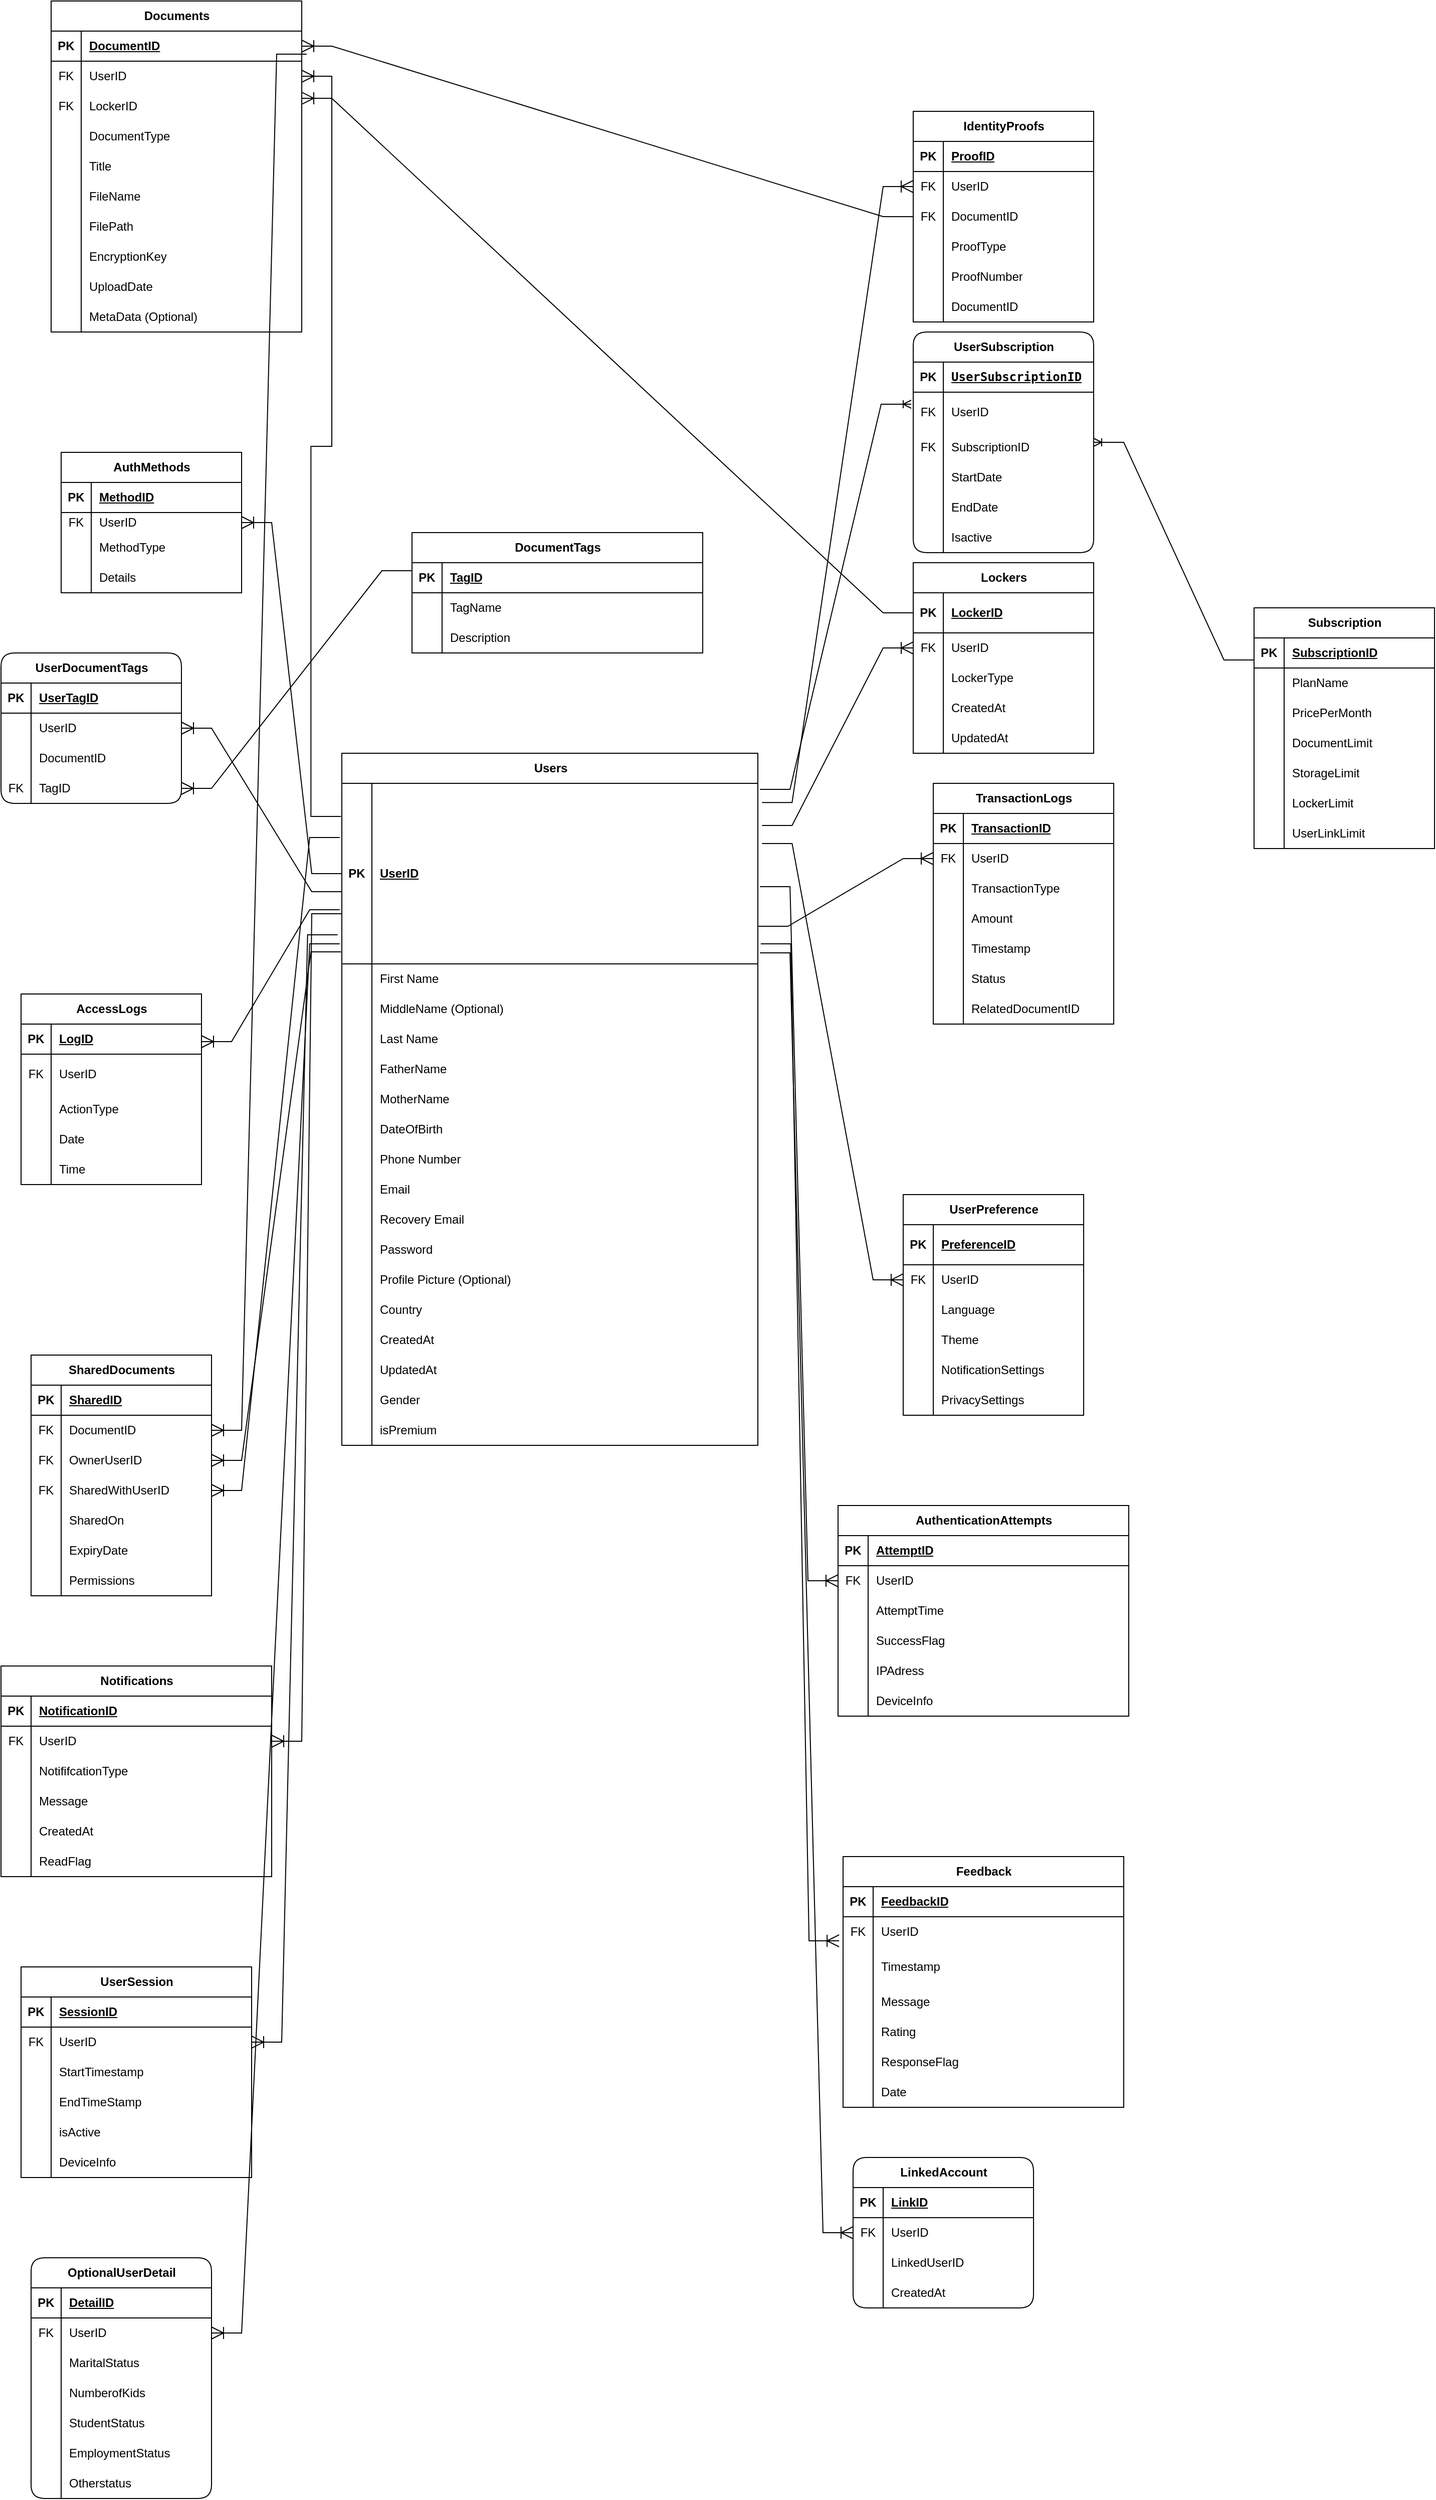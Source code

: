 <mxfile version="23.0.0" type="github" pages="2">
  <diagram name="Page-1" id="120Ro8BHDSdsMT5NEkCp">
    <mxGraphModel dx="1434" dy="883" grid="1" gridSize="10" guides="1" tooltips="1" connect="1" arrows="1" fold="1" page="1" pageScale="1" pageWidth="5000" pageHeight="5000" math="0" shadow="0">
      <root>
        <mxCell id="0" />
        <mxCell id="1" parent="0" />
        <mxCell id="bShK0yMO8fK-UdRzZEGF-1" value="Users" style="shape=table;startSize=30;container=1;collapsible=1;childLayout=tableLayout;fixedRows=1;rowLines=0;fontStyle=1;align=center;resizeLast=1;html=1;" parent="1" vertex="1">
          <mxGeometry x="360" y="1020" width="415" height="690" as="geometry" />
        </mxCell>
        <mxCell id="bShK0yMO8fK-UdRzZEGF-2" value="" style="shape=tableRow;horizontal=0;startSize=0;swimlaneHead=0;swimlaneBody=0;fillColor=none;collapsible=0;dropTarget=0;points=[[0,0.5],[1,0.5]];portConstraint=eastwest;top=0;left=0;right=0;bottom=1;" parent="bShK0yMO8fK-UdRzZEGF-1" vertex="1">
          <mxGeometry y="30" width="415" height="180" as="geometry" />
        </mxCell>
        <mxCell id="bShK0yMO8fK-UdRzZEGF-3" value="PK" style="shape=partialRectangle;connectable=0;fillColor=none;top=0;left=0;bottom=0;right=0;fontStyle=1;overflow=hidden;whiteSpace=wrap;html=1;" parent="bShK0yMO8fK-UdRzZEGF-2" vertex="1">
          <mxGeometry width="30" height="180" as="geometry">
            <mxRectangle width="30" height="180" as="alternateBounds" />
          </mxGeometry>
        </mxCell>
        <mxCell id="bShK0yMO8fK-UdRzZEGF-4" value="UserID" style="shape=partialRectangle;connectable=0;fillColor=none;top=0;left=0;bottom=0;right=0;align=left;spacingLeft=6;fontStyle=5;overflow=hidden;whiteSpace=wrap;html=1;" parent="bShK0yMO8fK-UdRzZEGF-2" vertex="1">
          <mxGeometry x="30" width="385" height="180" as="geometry">
            <mxRectangle width="385" height="180" as="alternateBounds" />
          </mxGeometry>
        </mxCell>
        <mxCell id="bShK0yMO8fK-UdRzZEGF-5" value="" style="shape=tableRow;horizontal=0;startSize=0;swimlaneHead=0;swimlaneBody=0;fillColor=none;collapsible=0;dropTarget=0;points=[[0,0.5],[1,0.5]];portConstraint=eastwest;top=0;left=0;right=0;bottom=0;" parent="bShK0yMO8fK-UdRzZEGF-1" vertex="1">
          <mxGeometry y="210" width="415" height="30" as="geometry" />
        </mxCell>
        <mxCell id="bShK0yMO8fK-UdRzZEGF-6" value="" style="shape=partialRectangle;connectable=0;fillColor=none;top=0;left=0;bottom=0;right=0;editable=1;overflow=hidden;whiteSpace=wrap;html=1;" parent="bShK0yMO8fK-UdRzZEGF-5" vertex="1">
          <mxGeometry width="30" height="30" as="geometry">
            <mxRectangle width="30" height="30" as="alternateBounds" />
          </mxGeometry>
        </mxCell>
        <mxCell id="bShK0yMO8fK-UdRzZEGF-7" value="First Name" style="shape=partialRectangle;connectable=0;fillColor=none;top=0;left=0;bottom=0;right=0;align=left;spacingLeft=6;overflow=hidden;whiteSpace=wrap;html=1;" parent="bShK0yMO8fK-UdRzZEGF-5" vertex="1">
          <mxGeometry x="30" width="385" height="30" as="geometry">
            <mxRectangle width="385" height="30" as="alternateBounds" />
          </mxGeometry>
        </mxCell>
        <mxCell id="bShK0yMO8fK-UdRzZEGF-8" value="" style="shape=tableRow;horizontal=0;startSize=0;swimlaneHead=0;swimlaneBody=0;fillColor=none;collapsible=0;dropTarget=0;points=[[0,0.5],[1,0.5]];portConstraint=eastwest;top=0;left=0;right=0;bottom=0;" parent="bShK0yMO8fK-UdRzZEGF-1" vertex="1">
          <mxGeometry y="240" width="415" height="30" as="geometry" />
        </mxCell>
        <mxCell id="bShK0yMO8fK-UdRzZEGF-9" value="" style="shape=partialRectangle;connectable=0;fillColor=none;top=0;left=0;bottom=0;right=0;editable=1;overflow=hidden;whiteSpace=wrap;html=1;" parent="bShK0yMO8fK-UdRzZEGF-8" vertex="1">
          <mxGeometry width="30" height="30" as="geometry">
            <mxRectangle width="30" height="30" as="alternateBounds" />
          </mxGeometry>
        </mxCell>
        <mxCell id="bShK0yMO8fK-UdRzZEGF-10" value="MiddleName (Optional)" style="shape=partialRectangle;connectable=0;fillColor=none;top=0;left=0;bottom=0;right=0;align=left;spacingLeft=6;overflow=hidden;whiteSpace=wrap;html=1;" parent="bShK0yMO8fK-UdRzZEGF-8" vertex="1">
          <mxGeometry x="30" width="385" height="30" as="geometry">
            <mxRectangle width="385" height="30" as="alternateBounds" />
          </mxGeometry>
        </mxCell>
        <mxCell id="bShK0yMO8fK-UdRzZEGF-11" value="" style="shape=tableRow;horizontal=0;startSize=0;swimlaneHead=0;swimlaneBody=0;fillColor=none;collapsible=0;dropTarget=0;points=[[0,0.5],[1,0.5]];portConstraint=eastwest;top=0;left=0;right=0;bottom=0;" parent="bShK0yMO8fK-UdRzZEGF-1" vertex="1">
          <mxGeometry y="270" width="415" height="30" as="geometry" />
        </mxCell>
        <mxCell id="bShK0yMO8fK-UdRzZEGF-12" value="" style="shape=partialRectangle;connectable=0;fillColor=none;top=0;left=0;bottom=0;right=0;editable=1;overflow=hidden;whiteSpace=wrap;html=1;" parent="bShK0yMO8fK-UdRzZEGF-11" vertex="1">
          <mxGeometry width="30" height="30" as="geometry">
            <mxRectangle width="30" height="30" as="alternateBounds" />
          </mxGeometry>
        </mxCell>
        <mxCell id="bShK0yMO8fK-UdRzZEGF-13" value="Last Name" style="shape=partialRectangle;connectable=0;fillColor=none;top=0;left=0;bottom=0;right=0;align=left;spacingLeft=6;overflow=hidden;whiteSpace=wrap;html=1;" parent="bShK0yMO8fK-UdRzZEGF-11" vertex="1">
          <mxGeometry x="30" width="385" height="30" as="geometry">
            <mxRectangle width="385" height="30" as="alternateBounds" />
          </mxGeometry>
        </mxCell>
        <mxCell id="bShK0yMO8fK-UdRzZEGF-14" value="" style="shape=tableRow;horizontal=0;startSize=0;swimlaneHead=0;swimlaneBody=0;fillColor=none;collapsible=0;dropTarget=0;points=[[0,0.5],[1,0.5]];portConstraint=eastwest;top=0;left=0;right=0;bottom=0;" parent="bShK0yMO8fK-UdRzZEGF-1" vertex="1">
          <mxGeometry y="300" width="415" height="30" as="geometry" />
        </mxCell>
        <mxCell id="bShK0yMO8fK-UdRzZEGF-15" value="" style="shape=partialRectangle;connectable=0;fillColor=none;top=0;left=0;bottom=0;right=0;editable=1;overflow=hidden;whiteSpace=wrap;html=1;" parent="bShK0yMO8fK-UdRzZEGF-14" vertex="1">
          <mxGeometry width="30" height="30" as="geometry">
            <mxRectangle width="30" height="30" as="alternateBounds" />
          </mxGeometry>
        </mxCell>
        <mxCell id="bShK0yMO8fK-UdRzZEGF-16" value="FatherName" style="shape=partialRectangle;connectable=0;fillColor=none;top=0;left=0;bottom=0;right=0;align=left;spacingLeft=6;overflow=hidden;whiteSpace=wrap;html=1;" parent="bShK0yMO8fK-UdRzZEGF-14" vertex="1">
          <mxGeometry x="30" width="385" height="30" as="geometry">
            <mxRectangle width="385" height="30" as="alternateBounds" />
          </mxGeometry>
        </mxCell>
        <mxCell id="bShK0yMO8fK-UdRzZEGF-17" value="" style="shape=tableRow;horizontal=0;startSize=0;swimlaneHead=0;swimlaneBody=0;fillColor=none;collapsible=0;dropTarget=0;points=[[0,0.5],[1,0.5]];portConstraint=eastwest;top=0;left=0;right=0;bottom=0;" parent="bShK0yMO8fK-UdRzZEGF-1" vertex="1">
          <mxGeometry y="330" width="415" height="30" as="geometry" />
        </mxCell>
        <mxCell id="bShK0yMO8fK-UdRzZEGF-18" value="" style="shape=partialRectangle;connectable=0;fillColor=none;top=0;left=0;bottom=0;right=0;editable=1;overflow=hidden;whiteSpace=wrap;html=1;" parent="bShK0yMO8fK-UdRzZEGF-17" vertex="1">
          <mxGeometry width="30" height="30" as="geometry">
            <mxRectangle width="30" height="30" as="alternateBounds" />
          </mxGeometry>
        </mxCell>
        <mxCell id="bShK0yMO8fK-UdRzZEGF-19" value="MotherName" style="shape=partialRectangle;connectable=0;fillColor=none;top=0;left=0;bottom=0;right=0;align=left;spacingLeft=6;overflow=hidden;whiteSpace=wrap;html=1;" parent="bShK0yMO8fK-UdRzZEGF-17" vertex="1">
          <mxGeometry x="30" width="385" height="30" as="geometry">
            <mxRectangle width="385" height="30" as="alternateBounds" />
          </mxGeometry>
        </mxCell>
        <mxCell id="bShK0yMO8fK-UdRzZEGF-20" value="" style="shape=tableRow;horizontal=0;startSize=0;swimlaneHead=0;swimlaneBody=0;fillColor=none;collapsible=0;dropTarget=0;points=[[0,0.5],[1,0.5]];portConstraint=eastwest;top=0;left=0;right=0;bottom=0;" parent="bShK0yMO8fK-UdRzZEGF-1" vertex="1">
          <mxGeometry y="360" width="415" height="30" as="geometry" />
        </mxCell>
        <mxCell id="bShK0yMO8fK-UdRzZEGF-21" value="" style="shape=partialRectangle;connectable=0;fillColor=none;top=0;left=0;bottom=0;right=0;editable=1;overflow=hidden;whiteSpace=wrap;html=1;" parent="bShK0yMO8fK-UdRzZEGF-20" vertex="1">
          <mxGeometry width="30" height="30" as="geometry">
            <mxRectangle width="30" height="30" as="alternateBounds" />
          </mxGeometry>
        </mxCell>
        <mxCell id="bShK0yMO8fK-UdRzZEGF-22" value="DateOfBirth" style="shape=partialRectangle;connectable=0;fillColor=none;top=0;left=0;bottom=0;right=0;align=left;spacingLeft=6;overflow=hidden;whiteSpace=wrap;html=1;" parent="bShK0yMO8fK-UdRzZEGF-20" vertex="1">
          <mxGeometry x="30" width="385" height="30" as="geometry">
            <mxRectangle width="385" height="30" as="alternateBounds" />
          </mxGeometry>
        </mxCell>
        <mxCell id="bShK0yMO8fK-UdRzZEGF-23" value="" style="shape=tableRow;horizontal=0;startSize=0;swimlaneHead=0;swimlaneBody=0;fillColor=none;collapsible=0;dropTarget=0;points=[[0,0.5],[1,0.5]];portConstraint=eastwest;top=0;left=0;right=0;bottom=0;" parent="bShK0yMO8fK-UdRzZEGF-1" vertex="1">
          <mxGeometry y="390" width="415" height="30" as="geometry" />
        </mxCell>
        <mxCell id="bShK0yMO8fK-UdRzZEGF-24" value="" style="shape=partialRectangle;connectable=0;fillColor=none;top=0;left=0;bottom=0;right=0;editable=1;overflow=hidden;whiteSpace=wrap;html=1;" parent="bShK0yMO8fK-UdRzZEGF-23" vertex="1">
          <mxGeometry width="30" height="30" as="geometry">
            <mxRectangle width="30" height="30" as="alternateBounds" />
          </mxGeometry>
        </mxCell>
        <mxCell id="bShK0yMO8fK-UdRzZEGF-25" value="Phone Number" style="shape=partialRectangle;connectable=0;fillColor=none;top=0;left=0;bottom=0;right=0;align=left;spacingLeft=6;overflow=hidden;whiteSpace=wrap;html=1;" parent="bShK0yMO8fK-UdRzZEGF-23" vertex="1">
          <mxGeometry x="30" width="385" height="30" as="geometry">
            <mxRectangle width="385" height="30" as="alternateBounds" />
          </mxGeometry>
        </mxCell>
        <mxCell id="bShK0yMO8fK-UdRzZEGF-26" value="" style="shape=tableRow;horizontal=0;startSize=0;swimlaneHead=0;swimlaneBody=0;fillColor=none;collapsible=0;dropTarget=0;points=[[0,0.5],[1,0.5]];portConstraint=eastwest;top=0;left=0;right=0;bottom=0;" parent="bShK0yMO8fK-UdRzZEGF-1" vertex="1">
          <mxGeometry y="420" width="415" height="30" as="geometry" />
        </mxCell>
        <mxCell id="bShK0yMO8fK-UdRzZEGF-27" value="" style="shape=partialRectangle;connectable=0;fillColor=none;top=0;left=0;bottom=0;right=0;editable=1;overflow=hidden;whiteSpace=wrap;html=1;" parent="bShK0yMO8fK-UdRzZEGF-26" vertex="1">
          <mxGeometry width="30" height="30" as="geometry">
            <mxRectangle width="30" height="30" as="alternateBounds" />
          </mxGeometry>
        </mxCell>
        <mxCell id="bShK0yMO8fK-UdRzZEGF-28" value="Email" style="shape=partialRectangle;connectable=0;fillColor=none;top=0;left=0;bottom=0;right=0;align=left;spacingLeft=6;overflow=hidden;whiteSpace=wrap;html=1;" parent="bShK0yMO8fK-UdRzZEGF-26" vertex="1">
          <mxGeometry x="30" width="385" height="30" as="geometry">
            <mxRectangle width="385" height="30" as="alternateBounds" />
          </mxGeometry>
        </mxCell>
        <mxCell id="bShK0yMO8fK-UdRzZEGF-29" value="" style="shape=tableRow;horizontal=0;startSize=0;swimlaneHead=0;swimlaneBody=0;fillColor=none;collapsible=0;dropTarget=0;points=[[0,0.5],[1,0.5]];portConstraint=eastwest;top=0;left=0;right=0;bottom=0;" parent="bShK0yMO8fK-UdRzZEGF-1" vertex="1">
          <mxGeometry y="450" width="415" height="30" as="geometry" />
        </mxCell>
        <mxCell id="bShK0yMO8fK-UdRzZEGF-30" value="" style="shape=partialRectangle;connectable=0;fillColor=none;top=0;left=0;bottom=0;right=0;editable=1;overflow=hidden;whiteSpace=wrap;html=1;" parent="bShK0yMO8fK-UdRzZEGF-29" vertex="1">
          <mxGeometry width="30" height="30" as="geometry">
            <mxRectangle width="30" height="30" as="alternateBounds" />
          </mxGeometry>
        </mxCell>
        <mxCell id="bShK0yMO8fK-UdRzZEGF-31" value="Recovery Email" style="shape=partialRectangle;connectable=0;fillColor=none;top=0;left=0;bottom=0;right=0;align=left;spacingLeft=6;overflow=hidden;whiteSpace=wrap;html=1;" parent="bShK0yMO8fK-UdRzZEGF-29" vertex="1">
          <mxGeometry x="30" width="385" height="30" as="geometry">
            <mxRectangle width="385" height="30" as="alternateBounds" />
          </mxGeometry>
        </mxCell>
        <mxCell id="bShK0yMO8fK-UdRzZEGF-32" value="" style="shape=tableRow;horizontal=0;startSize=0;swimlaneHead=0;swimlaneBody=0;fillColor=none;collapsible=0;dropTarget=0;points=[[0,0.5],[1,0.5]];portConstraint=eastwest;top=0;left=0;right=0;bottom=0;" parent="bShK0yMO8fK-UdRzZEGF-1" vertex="1">
          <mxGeometry y="480" width="415" height="30" as="geometry" />
        </mxCell>
        <mxCell id="bShK0yMO8fK-UdRzZEGF-33" value="" style="shape=partialRectangle;connectable=0;fillColor=none;top=0;left=0;bottom=0;right=0;editable=1;overflow=hidden;whiteSpace=wrap;html=1;" parent="bShK0yMO8fK-UdRzZEGF-32" vertex="1">
          <mxGeometry width="30" height="30" as="geometry">
            <mxRectangle width="30" height="30" as="alternateBounds" />
          </mxGeometry>
        </mxCell>
        <mxCell id="bShK0yMO8fK-UdRzZEGF-34" value="Password" style="shape=partialRectangle;connectable=0;fillColor=none;top=0;left=0;bottom=0;right=0;align=left;spacingLeft=6;overflow=hidden;whiteSpace=wrap;html=1;" parent="bShK0yMO8fK-UdRzZEGF-32" vertex="1">
          <mxGeometry x="30" width="385" height="30" as="geometry">
            <mxRectangle width="385" height="30" as="alternateBounds" />
          </mxGeometry>
        </mxCell>
        <mxCell id="bShK0yMO8fK-UdRzZEGF-35" value="" style="shape=tableRow;horizontal=0;startSize=0;swimlaneHead=0;swimlaneBody=0;fillColor=none;collapsible=0;dropTarget=0;points=[[0,0.5],[1,0.5]];portConstraint=eastwest;top=0;left=0;right=0;bottom=0;" parent="bShK0yMO8fK-UdRzZEGF-1" vertex="1">
          <mxGeometry y="510" width="415" height="30" as="geometry" />
        </mxCell>
        <mxCell id="bShK0yMO8fK-UdRzZEGF-36" value="" style="shape=partialRectangle;connectable=0;fillColor=none;top=0;left=0;bottom=0;right=0;editable=1;overflow=hidden;whiteSpace=wrap;html=1;" parent="bShK0yMO8fK-UdRzZEGF-35" vertex="1">
          <mxGeometry width="30" height="30" as="geometry">
            <mxRectangle width="30" height="30" as="alternateBounds" />
          </mxGeometry>
        </mxCell>
        <mxCell id="bShK0yMO8fK-UdRzZEGF-37" value="Profile Picture (Optional)" style="shape=partialRectangle;connectable=0;fillColor=none;top=0;left=0;bottom=0;right=0;align=left;spacingLeft=6;overflow=hidden;whiteSpace=wrap;html=1;" parent="bShK0yMO8fK-UdRzZEGF-35" vertex="1">
          <mxGeometry x="30" width="385" height="30" as="geometry">
            <mxRectangle width="385" height="30" as="alternateBounds" />
          </mxGeometry>
        </mxCell>
        <mxCell id="bShK0yMO8fK-UdRzZEGF-38" value="" style="shape=tableRow;horizontal=0;startSize=0;swimlaneHead=0;swimlaneBody=0;fillColor=none;collapsible=0;dropTarget=0;points=[[0,0.5],[1,0.5]];portConstraint=eastwest;top=0;left=0;right=0;bottom=0;" parent="bShK0yMO8fK-UdRzZEGF-1" vertex="1">
          <mxGeometry y="540" width="415" height="30" as="geometry" />
        </mxCell>
        <mxCell id="bShK0yMO8fK-UdRzZEGF-39" value="" style="shape=partialRectangle;connectable=0;fillColor=none;top=0;left=0;bottom=0;right=0;editable=1;overflow=hidden;whiteSpace=wrap;html=1;" parent="bShK0yMO8fK-UdRzZEGF-38" vertex="1">
          <mxGeometry width="30" height="30" as="geometry">
            <mxRectangle width="30" height="30" as="alternateBounds" />
          </mxGeometry>
        </mxCell>
        <mxCell id="bShK0yMO8fK-UdRzZEGF-40" value="Country" style="shape=partialRectangle;connectable=0;fillColor=none;top=0;left=0;bottom=0;right=0;align=left;spacingLeft=6;overflow=hidden;whiteSpace=wrap;html=1;" parent="bShK0yMO8fK-UdRzZEGF-38" vertex="1">
          <mxGeometry x="30" width="385" height="30" as="geometry">
            <mxRectangle width="385" height="30" as="alternateBounds" />
          </mxGeometry>
        </mxCell>
        <mxCell id="bShK0yMO8fK-UdRzZEGF-41" value="" style="shape=tableRow;horizontal=0;startSize=0;swimlaneHead=0;swimlaneBody=0;fillColor=none;collapsible=0;dropTarget=0;points=[[0,0.5],[1,0.5]];portConstraint=eastwest;top=0;left=0;right=0;bottom=0;" parent="bShK0yMO8fK-UdRzZEGF-1" vertex="1">
          <mxGeometry y="570" width="415" height="30" as="geometry" />
        </mxCell>
        <mxCell id="bShK0yMO8fK-UdRzZEGF-42" value="" style="shape=partialRectangle;connectable=0;fillColor=none;top=0;left=0;bottom=0;right=0;editable=1;overflow=hidden;whiteSpace=wrap;html=1;" parent="bShK0yMO8fK-UdRzZEGF-41" vertex="1">
          <mxGeometry width="30" height="30" as="geometry">
            <mxRectangle width="30" height="30" as="alternateBounds" />
          </mxGeometry>
        </mxCell>
        <mxCell id="bShK0yMO8fK-UdRzZEGF-43" value="CreatedAt" style="shape=partialRectangle;connectable=0;fillColor=none;top=0;left=0;bottom=0;right=0;align=left;spacingLeft=6;overflow=hidden;whiteSpace=wrap;html=1;" parent="bShK0yMO8fK-UdRzZEGF-41" vertex="1">
          <mxGeometry x="30" width="385" height="30" as="geometry">
            <mxRectangle width="385" height="30" as="alternateBounds" />
          </mxGeometry>
        </mxCell>
        <mxCell id="bShK0yMO8fK-UdRzZEGF-44" value="" style="shape=tableRow;horizontal=0;startSize=0;swimlaneHead=0;swimlaneBody=0;fillColor=none;collapsible=0;dropTarget=0;points=[[0,0.5],[1,0.5]];portConstraint=eastwest;top=0;left=0;right=0;bottom=0;" parent="bShK0yMO8fK-UdRzZEGF-1" vertex="1">
          <mxGeometry y="600" width="415" height="30" as="geometry" />
        </mxCell>
        <mxCell id="bShK0yMO8fK-UdRzZEGF-45" value="" style="shape=partialRectangle;connectable=0;fillColor=none;top=0;left=0;bottom=0;right=0;editable=1;overflow=hidden;whiteSpace=wrap;html=1;" parent="bShK0yMO8fK-UdRzZEGF-44" vertex="1">
          <mxGeometry width="30" height="30" as="geometry">
            <mxRectangle width="30" height="30" as="alternateBounds" />
          </mxGeometry>
        </mxCell>
        <mxCell id="bShK0yMO8fK-UdRzZEGF-46" value="UpdatedAt" style="shape=partialRectangle;connectable=0;fillColor=none;top=0;left=0;bottom=0;right=0;align=left;spacingLeft=6;overflow=hidden;whiteSpace=wrap;html=1;" parent="bShK0yMO8fK-UdRzZEGF-44" vertex="1">
          <mxGeometry x="30" width="385" height="30" as="geometry">
            <mxRectangle width="385" height="30" as="alternateBounds" />
          </mxGeometry>
        </mxCell>
        <mxCell id="ZvPWrcp6hxXTNvgbJyVC-96" value="" style="shape=tableRow;horizontal=0;startSize=0;swimlaneHead=0;swimlaneBody=0;fillColor=none;collapsible=0;dropTarget=0;points=[[0,0.5],[1,0.5]];portConstraint=eastwest;top=0;left=0;right=0;bottom=0;" parent="bShK0yMO8fK-UdRzZEGF-1" vertex="1">
          <mxGeometry y="630" width="415" height="30" as="geometry" />
        </mxCell>
        <mxCell id="ZvPWrcp6hxXTNvgbJyVC-97" value="" style="shape=partialRectangle;connectable=0;fillColor=none;top=0;left=0;bottom=0;right=0;editable=1;overflow=hidden;whiteSpace=wrap;html=1;" parent="ZvPWrcp6hxXTNvgbJyVC-96" vertex="1">
          <mxGeometry width="30" height="30" as="geometry">
            <mxRectangle width="30" height="30" as="alternateBounds" />
          </mxGeometry>
        </mxCell>
        <mxCell id="ZvPWrcp6hxXTNvgbJyVC-98" value="Gender" style="shape=partialRectangle;connectable=0;fillColor=none;top=0;left=0;bottom=0;right=0;align=left;spacingLeft=6;overflow=hidden;whiteSpace=wrap;html=1;" parent="ZvPWrcp6hxXTNvgbJyVC-96" vertex="1">
          <mxGeometry x="30" width="385" height="30" as="geometry">
            <mxRectangle width="385" height="30" as="alternateBounds" />
          </mxGeometry>
        </mxCell>
        <mxCell id="DtEDMPgall0wymoOkRXP-58" value="" style="shape=tableRow;horizontal=0;startSize=0;swimlaneHead=0;swimlaneBody=0;fillColor=none;collapsible=0;dropTarget=0;points=[[0,0.5],[1,0.5]];portConstraint=eastwest;top=0;left=0;right=0;bottom=0;" vertex="1" parent="bShK0yMO8fK-UdRzZEGF-1">
          <mxGeometry y="660" width="415" height="30" as="geometry" />
        </mxCell>
        <mxCell id="DtEDMPgall0wymoOkRXP-59" value="" style="shape=partialRectangle;connectable=0;fillColor=none;top=0;left=0;bottom=0;right=0;editable=1;overflow=hidden;whiteSpace=wrap;html=1;" vertex="1" parent="DtEDMPgall0wymoOkRXP-58">
          <mxGeometry width="30" height="30" as="geometry">
            <mxRectangle width="30" height="30" as="alternateBounds" />
          </mxGeometry>
        </mxCell>
        <mxCell id="DtEDMPgall0wymoOkRXP-60" value="isPremium" style="shape=partialRectangle;connectable=0;fillColor=none;top=0;left=0;bottom=0;right=0;align=left;spacingLeft=6;overflow=hidden;whiteSpace=wrap;html=1;" vertex="1" parent="DtEDMPgall0wymoOkRXP-58">
          <mxGeometry x="30" width="385" height="30" as="geometry">
            <mxRectangle width="385" height="30" as="alternateBounds" />
          </mxGeometry>
        </mxCell>
        <mxCell id="bShK0yMO8fK-UdRzZEGF-47" value="Lockers" style="shape=table;startSize=30;container=1;collapsible=1;childLayout=tableLayout;fixedRows=1;rowLines=0;fontStyle=1;align=center;resizeLast=1;html=1;" parent="1" vertex="1">
          <mxGeometry x="930" y="830" width="180" height="190" as="geometry" />
        </mxCell>
        <mxCell id="bShK0yMO8fK-UdRzZEGF-48" value="" style="shape=tableRow;horizontal=0;startSize=0;swimlaneHead=0;swimlaneBody=0;fillColor=none;collapsible=0;dropTarget=0;points=[[0,0.5],[1,0.5]];portConstraint=eastwest;top=0;left=0;right=0;bottom=1;" parent="bShK0yMO8fK-UdRzZEGF-47" vertex="1">
          <mxGeometry y="30" width="180" height="40" as="geometry" />
        </mxCell>
        <mxCell id="bShK0yMO8fK-UdRzZEGF-49" value="PK" style="shape=partialRectangle;connectable=0;fillColor=none;top=0;left=0;bottom=0;right=0;fontStyle=1;overflow=hidden;whiteSpace=wrap;html=1;" parent="bShK0yMO8fK-UdRzZEGF-48" vertex="1">
          <mxGeometry width="30" height="40" as="geometry">
            <mxRectangle width="30" height="40" as="alternateBounds" />
          </mxGeometry>
        </mxCell>
        <mxCell id="bShK0yMO8fK-UdRzZEGF-50" value="LockerID" style="shape=partialRectangle;connectable=0;fillColor=none;top=0;left=0;bottom=0;right=0;align=left;spacingLeft=6;fontStyle=5;overflow=hidden;whiteSpace=wrap;html=1;" parent="bShK0yMO8fK-UdRzZEGF-48" vertex="1">
          <mxGeometry x="30" width="150" height="40" as="geometry">
            <mxRectangle width="150" height="40" as="alternateBounds" />
          </mxGeometry>
        </mxCell>
        <mxCell id="bShK0yMO8fK-UdRzZEGF-51" value="" style="shape=tableRow;horizontal=0;startSize=0;swimlaneHead=0;swimlaneBody=0;fillColor=none;collapsible=0;dropTarget=0;points=[[0,0.5],[1,0.5]];portConstraint=eastwest;top=0;left=0;right=0;bottom=0;" parent="bShK0yMO8fK-UdRzZEGF-47" vertex="1">
          <mxGeometry y="70" width="180" height="30" as="geometry" />
        </mxCell>
        <mxCell id="bShK0yMO8fK-UdRzZEGF-52" value="FK" style="shape=partialRectangle;connectable=0;fillColor=none;top=0;left=0;bottom=0;right=0;editable=1;overflow=hidden;whiteSpace=wrap;html=1;" parent="bShK0yMO8fK-UdRzZEGF-51" vertex="1">
          <mxGeometry width="30" height="30" as="geometry">
            <mxRectangle width="30" height="30" as="alternateBounds" />
          </mxGeometry>
        </mxCell>
        <mxCell id="bShK0yMO8fK-UdRzZEGF-53" value="UserID" style="shape=partialRectangle;connectable=0;fillColor=none;top=0;left=0;bottom=0;right=0;align=left;spacingLeft=6;overflow=hidden;whiteSpace=wrap;html=1;" parent="bShK0yMO8fK-UdRzZEGF-51" vertex="1">
          <mxGeometry x="30" width="150" height="30" as="geometry">
            <mxRectangle width="150" height="30" as="alternateBounds" />
          </mxGeometry>
        </mxCell>
        <mxCell id="bShK0yMO8fK-UdRzZEGF-54" value="" style="shape=tableRow;horizontal=0;startSize=0;swimlaneHead=0;swimlaneBody=0;fillColor=none;collapsible=0;dropTarget=0;points=[[0,0.5],[1,0.5]];portConstraint=eastwest;top=0;left=0;right=0;bottom=0;" parent="bShK0yMO8fK-UdRzZEGF-47" vertex="1">
          <mxGeometry y="100" width="180" height="30" as="geometry" />
        </mxCell>
        <mxCell id="bShK0yMO8fK-UdRzZEGF-55" value="" style="shape=partialRectangle;connectable=0;fillColor=none;top=0;left=0;bottom=0;right=0;editable=1;overflow=hidden;whiteSpace=wrap;html=1;" parent="bShK0yMO8fK-UdRzZEGF-54" vertex="1">
          <mxGeometry width="30" height="30" as="geometry">
            <mxRectangle width="30" height="30" as="alternateBounds" />
          </mxGeometry>
        </mxCell>
        <mxCell id="bShK0yMO8fK-UdRzZEGF-56" value="LockerType" style="shape=partialRectangle;connectable=0;fillColor=none;top=0;left=0;bottom=0;right=0;align=left;spacingLeft=6;overflow=hidden;whiteSpace=wrap;html=1;" parent="bShK0yMO8fK-UdRzZEGF-54" vertex="1">
          <mxGeometry x="30" width="150" height="30" as="geometry">
            <mxRectangle width="150" height="30" as="alternateBounds" />
          </mxGeometry>
        </mxCell>
        <mxCell id="bShK0yMO8fK-UdRzZEGF-57" value="" style="shape=tableRow;horizontal=0;startSize=0;swimlaneHead=0;swimlaneBody=0;fillColor=none;collapsible=0;dropTarget=0;points=[[0,0.5],[1,0.5]];portConstraint=eastwest;top=0;left=0;right=0;bottom=0;" parent="bShK0yMO8fK-UdRzZEGF-47" vertex="1">
          <mxGeometry y="130" width="180" height="30" as="geometry" />
        </mxCell>
        <mxCell id="bShK0yMO8fK-UdRzZEGF-58" value="" style="shape=partialRectangle;connectable=0;fillColor=none;top=0;left=0;bottom=0;right=0;editable=1;overflow=hidden;whiteSpace=wrap;html=1;" parent="bShK0yMO8fK-UdRzZEGF-57" vertex="1">
          <mxGeometry width="30" height="30" as="geometry">
            <mxRectangle width="30" height="30" as="alternateBounds" />
          </mxGeometry>
        </mxCell>
        <mxCell id="bShK0yMO8fK-UdRzZEGF-59" value="CreatedAt" style="shape=partialRectangle;connectable=0;fillColor=none;top=0;left=0;bottom=0;right=0;align=left;spacingLeft=6;overflow=hidden;whiteSpace=wrap;html=1;" parent="bShK0yMO8fK-UdRzZEGF-57" vertex="1">
          <mxGeometry x="30" width="150" height="30" as="geometry">
            <mxRectangle width="150" height="30" as="alternateBounds" />
          </mxGeometry>
        </mxCell>
        <mxCell id="bShK0yMO8fK-UdRzZEGF-60" value="" style="shape=tableRow;horizontal=0;startSize=0;swimlaneHead=0;swimlaneBody=0;fillColor=none;collapsible=0;dropTarget=0;points=[[0,0.5],[1,0.5]];portConstraint=eastwest;top=0;left=0;right=0;bottom=0;" parent="bShK0yMO8fK-UdRzZEGF-47" vertex="1">
          <mxGeometry y="160" width="180" height="30" as="geometry" />
        </mxCell>
        <mxCell id="bShK0yMO8fK-UdRzZEGF-61" value="" style="shape=partialRectangle;connectable=0;fillColor=none;top=0;left=0;bottom=0;right=0;editable=1;overflow=hidden;whiteSpace=wrap;html=1;" parent="bShK0yMO8fK-UdRzZEGF-60" vertex="1">
          <mxGeometry width="30" height="30" as="geometry">
            <mxRectangle width="30" height="30" as="alternateBounds" />
          </mxGeometry>
        </mxCell>
        <mxCell id="bShK0yMO8fK-UdRzZEGF-62" value="UpdatedAt" style="shape=partialRectangle;connectable=0;fillColor=none;top=0;left=0;bottom=0;right=0;align=left;spacingLeft=6;overflow=hidden;whiteSpace=wrap;html=1;" parent="bShK0yMO8fK-UdRzZEGF-60" vertex="1">
          <mxGeometry x="30" width="150" height="30" as="geometry">
            <mxRectangle width="150" height="30" as="alternateBounds" />
          </mxGeometry>
        </mxCell>
        <mxCell id="bShK0yMO8fK-UdRzZEGF-63" value="Documents" style="shape=table;startSize=30;container=1;collapsible=1;childLayout=tableLayout;fixedRows=1;rowLines=0;fontStyle=1;align=center;resizeLast=1;html=1;" parent="1" vertex="1">
          <mxGeometry x="70" y="270" width="250" height="330" as="geometry" />
        </mxCell>
        <mxCell id="bShK0yMO8fK-UdRzZEGF-64" value="" style="shape=tableRow;horizontal=0;startSize=0;swimlaneHead=0;swimlaneBody=0;fillColor=none;collapsible=0;dropTarget=0;points=[[0,0.5],[1,0.5]];portConstraint=eastwest;top=0;left=0;right=0;bottom=1;" parent="bShK0yMO8fK-UdRzZEGF-63" vertex="1">
          <mxGeometry y="30" width="250" height="30" as="geometry" />
        </mxCell>
        <mxCell id="bShK0yMO8fK-UdRzZEGF-65" value="PK" style="shape=partialRectangle;connectable=0;fillColor=none;top=0;left=0;bottom=0;right=0;fontStyle=1;overflow=hidden;whiteSpace=wrap;html=1;" parent="bShK0yMO8fK-UdRzZEGF-64" vertex="1">
          <mxGeometry width="30" height="30" as="geometry">
            <mxRectangle width="30" height="30" as="alternateBounds" />
          </mxGeometry>
        </mxCell>
        <mxCell id="bShK0yMO8fK-UdRzZEGF-66" value="DocumentID" style="shape=partialRectangle;connectable=0;fillColor=none;top=0;left=0;bottom=0;right=0;align=left;spacingLeft=6;fontStyle=5;overflow=hidden;whiteSpace=wrap;html=1;" parent="bShK0yMO8fK-UdRzZEGF-64" vertex="1">
          <mxGeometry x="30" width="220" height="30" as="geometry">
            <mxRectangle width="220" height="30" as="alternateBounds" />
          </mxGeometry>
        </mxCell>
        <mxCell id="bShK0yMO8fK-UdRzZEGF-67" value="" style="shape=tableRow;horizontal=0;startSize=0;swimlaneHead=0;swimlaneBody=0;fillColor=none;collapsible=0;dropTarget=0;points=[[0,0.5],[1,0.5]];portConstraint=eastwest;top=0;left=0;right=0;bottom=0;" parent="bShK0yMO8fK-UdRzZEGF-63" vertex="1">
          <mxGeometry y="60" width="250" height="30" as="geometry" />
        </mxCell>
        <mxCell id="bShK0yMO8fK-UdRzZEGF-68" value="FK" style="shape=partialRectangle;connectable=0;fillColor=none;top=0;left=0;bottom=0;right=0;editable=1;overflow=hidden;whiteSpace=wrap;html=1;" parent="bShK0yMO8fK-UdRzZEGF-67" vertex="1">
          <mxGeometry width="30" height="30" as="geometry">
            <mxRectangle width="30" height="30" as="alternateBounds" />
          </mxGeometry>
        </mxCell>
        <mxCell id="bShK0yMO8fK-UdRzZEGF-69" value="UserID" style="shape=partialRectangle;connectable=0;fillColor=none;top=0;left=0;bottom=0;right=0;align=left;spacingLeft=6;overflow=hidden;whiteSpace=wrap;html=1;" parent="bShK0yMO8fK-UdRzZEGF-67" vertex="1">
          <mxGeometry x="30" width="220" height="30" as="geometry">
            <mxRectangle width="220" height="30" as="alternateBounds" />
          </mxGeometry>
        </mxCell>
        <mxCell id="bShK0yMO8fK-UdRzZEGF-70" value="" style="shape=tableRow;horizontal=0;startSize=0;swimlaneHead=0;swimlaneBody=0;fillColor=none;collapsible=0;dropTarget=0;points=[[0,0.5],[1,0.5]];portConstraint=eastwest;top=0;left=0;right=0;bottom=0;" parent="bShK0yMO8fK-UdRzZEGF-63" vertex="1">
          <mxGeometry y="90" width="250" height="30" as="geometry" />
        </mxCell>
        <mxCell id="bShK0yMO8fK-UdRzZEGF-71" value="FK" style="shape=partialRectangle;connectable=0;fillColor=none;top=0;left=0;bottom=0;right=0;editable=1;overflow=hidden;whiteSpace=wrap;html=1;" parent="bShK0yMO8fK-UdRzZEGF-70" vertex="1">
          <mxGeometry width="30" height="30" as="geometry">
            <mxRectangle width="30" height="30" as="alternateBounds" />
          </mxGeometry>
        </mxCell>
        <mxCell id="bShK0yMO8fK-UdRzZEGF-72" value="LockerID" style="shape=partialRectangle;connectable=0;fillColor=none;top=0;left=0;bottom=0;right=0;align=left;spacingLeft=6;overflow=hidden;whiteSpace=wrap;html=1;" parent="bShK0yMO8fK-UdRzZEGF-70" vertex="1">
          <mxGeometry x="30" width="220" height="30" as="geometry">
            <mxRectangle width="220" height="30" as="alternateBounds" />
          </mxGeometry>
        </mxCell>
        <mxCell id="bShK0yMO8fK-UdRzZEGF-73" value="" style="shape=tableRow;horizontal=0;startSize=0;swimlaneHead=0;swimlaneBody=0;fillColor=none;collapsible=0;dropTarget=0;points=[[0,0.5],[1,0.5]];portConstraint=eastwest;top=0;left=0;right=0;bottom=0;" parent="bShK0yMO8fK-UdRzZEGF-63" vertex="1">
          <mxGeometry y="120" width="250" height="30" as="geometry" />
        </mxCell>
        <mxCell id="bShK0yMO8fK-UdRzZEGF-74" value="" style="shape=partialRectangle;connectable=0;fillColor=none;top=0;left=0;bottom=0;right=0;editable=1;overflow=hidden;whiteSpace=wrap;html=1;" parent="bShK0yMO8fK-UdRzZEGF-73" vertex="1">
          <mxGeometry width="30" height="30" as="geometry">
            <mxRectangle width="30" height="30" as="alternateBounds" />
          </mxGeometry>
        </mxCell>
        <mxCell id="bShK0yMO8fK-UdRzZEGF-75" value="DocumentType" style="shape=partialRectangle;connectable=0;fillColor=none;top=0;left=0;bottom=0;right=0;align=left;spacingLeft=6;overflow=hidden;whiteSpace=wrap;html=1;" parent="bShK0yMO8fK-UdRzZEGF-73" vertex="1">
          <mxGeometry x="30" width="220" height="30" as="geometry">
            <mxRectangle width="220" height="30" as="alternateBounds" />
          </mxGeometry>
        </mxCell>
        <mxCell id="bShK0yMO8fK-UdRzZEGF-76" value="" style="shape=tableRow;horizontal=0;startSize=0;swimlaneHead=0;swimlaneBody=0;fillColor=none;collapsible=0;dropTarget=0;points=[[0,0.5],[1,0.5]];portConstraint=eastwest;top=0;left=0;right=0;bottom=0;" parent="bShK0yMO8fK-UdRzZEGF-63" vertex="1">
          <mxGeometry y="150" width="250" height="30" as="geometry" />
        </mxCell>
        <mxCell id="bShK0yMO8fK-UdRzZEGF-77" value="" style="shape=partialRectangle;connectable=0;fillColor=none;top=0;left=0;bottom=0;right=0;editable=1;overflow=hidden;whiteSpace=wrap;html=1;" parent="bShK0yMO8fK-UdRzZEGF-76" vertex="1">
          <mxGeometry width="30" height="30" as="geometry">
            <mxRectangle width="30" height="30" as="alternateBounds" />
          </mxGeometry>
        </mxCell>
        <mxCell id="bShK0yMO8fK-UdRzZEGF-78" value="Title" style="shape=partialRectangle;connectable=0;fillColor=none;top=0;left=0;bottom=0;right=0;align=left;spacingLeft=6;overflow=hidden;whiteSpace=wrap;html=1;" parent="bShK0yMO8fK-UdRzZEGF-76" vertex="1">
          <mxGeometry x="30" width="220" height="30" as="geometry">
            <mxRectangle width="220" height="30" as="alternateBounds" />
          </mxGeometry>
        </mxCell>
        <mxCell id="bShK0yMO8fK-UdRzZEGF-79" value="" style="shape=tableRow;horizontal=0;startSize=0;swimlaneHead=0;swimlaneBody=0;fillColor=none;collapsible=0;dropTarget=0;points=[[0,0.5],[1,0.5]];portConstraint=eastwest;top=0;left=0;right=0;bottom=0;" parent="bShK0yMO8fK-UdRzZEGF-63" vertex="1">
          <mxGeometry y="180" width="250" height="30" as="geometry" />
        </mxCell>
        <mxCell id="bShK0yMO8fK-UdRzZEGF-80" value="" style="shape=partialRectangle;connectable=0;fillColor=none;top=0;left=0;bottom=0;right=0;editable=1;overflow=hidden;whiteSpace=wrap;html=1;" parent="bShK0yMO8fK-UdRzZEGF-79" vertex="1">
          <mxGeometry width="30" height="30" as="geometry">
            <mxRectangle width="30" height="30" as="alternateBounds" />
          </mxGeometry>
        </mxCell>
        <mxCell id="bShK0yMO8fK-UdRzZEGF-81" value="FileName" style="shape=partialRectangle;connectable=0;fillColor=none;top=0;left=0;bottom=0;right=0;align=left;spacingLeft=6;overflow=hidden;whiteSpace=wrap;html=1;" parent="bShK0yMO8fK-UdRzZEGF-79" vertex="1">
          <mxGeometry x="30" width="220" height="30" as="geometry">
            <mxRectangle width="220" height="30" as="alternateBounds" />
          </mxGeometry>
        </mxCell>
        <mxCell id="bShK0yMO8fK-UdRzZEGF-82" value="" style="shape=tableRow;horizontal=0;startSize=0;swimlaneHead=0;swimlaneBody=0;fillColor=none;collapsible=0;dropTarget=0;points=[[0,0.5],[1,0.5]];portConstraint=eastwest;top=0;left=0;right=0;bottom=0;" parent="bShK0yMO8fK-UdRzZEGF-63" vertex="1">
          <mxGeometry y="210" width="250" height="30" as="geometry" />
        </mxCell>
        <mxCell id="bShK0yMO8fK-UdRzZEGF-83" value="" style="shape=partialRectangle;connectable=0;fillColor=none;top=0;left=0;bottom=0;right=0;editable=1;overflow=hidden;whiteSpace=wrap;html=1;" parent="bShK0yMO8fK-UdRzZEGF-82" vertex="1">
          <mxGeometry width="30" height="30" as="geometry">
            <mxRectangle width="30" height="30" as="alternateBounds" />
          </mxGeometry>
        </mxCell>
        <mxCell id="bShK0yMO8fK-UdRzZEGF-84" value="FilePath" style="shape=partialRectangle;connectable=0;fillColor=none;top=0;left=0;bottom=0;right=0;align=left;spacingLeft=6;overflow=hidden;whiteSpace=wrap;html=1;" parent="bShK0yMO8fK-UdRzZEGF-82" vertex="1">
          <mxGeometry x="30" width="220" height="30" as="geometry">
            <mxRectangle width="220" height="30" as="alternateBounds" />
          </mxGeometry>
        </mxCell>
        <mxCell id="bShK0yMO8fK-UdRzZEGF-85" value="" style="shape=tableRow;horizontal=0;startSize=0;swimlaneHead=0;swimlaneBody=0;fillColor=none;collapsible=0;dropTarget=0;points=[[0,0.5],[1,0.5]];portConstraint=eastwest;top=0;left=0;right=0;bottom=0;" parent="bShK0yMO8fK-UdRzZEGF-63" vertex="1">
          <mxGeometry y="240" width="250" height="30" as="geometry" />
        </mxCell>
        <mxCell id="bShK0yMO8fK-UdRzZEGF-86" value="" style="shape=partialRectangle;connectable=0;fillColor=none;top=0;left=0;bottom=0;right=0;editable=1;overflow=hidden;whiteSpace=wrap;html=1;" parent="bShK0yMO8fK-UdRzZEGF-85" vertex="1">
          <mxGeometry width="30" height="30" as="geometry">
            <mxRectangle width="30" height="30" as="alternateBounds" />
          </mxGeometry>
        </mxCell>
        <mxCell id="bShK0yMO8fK-UdRzZEGF-87" value="EncryptionKey" style="shape=partialRectangle;connectable=0;fillColor=none;top=0;left=0;bottom=0;right=0;align=left;spacingLeft=6;overflow=hidden;whiteSpace=wrap;html=1;" parent="bShK0yMO8fK-UdRzZEGF-85" vertex="1">
          <mxGeometry x="30" width="220" height="30" as="geometry">
            <mxRectangle width="220" height="30" as="alternateBounds" />
          </mxGeometry>
        </mxCell>
        <mxCell id="bShK0yMO8fK-UdRzZEGF-88" value="" style="shape=tableRow;horizontal=0;startSize=0;swimlaneHead=0;swimlaneBody=0;fillColor=none;collapsible=0;dropTarget=0;points=[[0,0.5],[1,0.5]];portConstraint=eastwest;top=0;left=0;right=0;bottom=0;" parent="bShK0yMO8fK-UdRzZEGF-63" vertex="1">
          <mxGeometry y="270" width="250" height="30" as="geometry" />
        </mxCell>
        <mxCell id="bShK0yMO8fK-UdRzZEGF-89" value="" style="shape=partialRectangle;connectable=0;fillColor=none;top=0;left=0;bottom=0;right=0;editable=1;overflow=hidden;whiteSpace=wrap;html=1;" parent="bShK0yMO8fK-UdRzZEGF-88" vertex="1">
          <mxGeometry width="30" height="30" as="geometry">
            <mxRectangle width="30" height="30" as="alternateBounds" />
          </mxGeometry>
        </mxCell>
        <mxCell id="bShK0yMO8fK-UdRzZEGF-90" value="UploadDate" style="shape=partialRectangle;connectable=0;fillColor=none;top=0;left=0;bottom=0;right=0;align=left;spacingLeft=6;overflow=hidden;whiteSpace=wrap;html=1;" parent="bShK0yMO8fK-UdRzZEGF-88" vertex="1">
          <mxGeometry x="30" width="220" height="30" as="geometry">
            <mxRectangle width="220" height="30" as="alternateBounds" />
          </mxGeometry>
        </mxCell>
        <mxCell id="bShK0yMO8fK-UdRzZEGF-91" value="" style="shape=tableRow;horizontal=0;startSize=0;swimlaneHead=0;swimlaneBody=0;fillColor=none;collapsible=0;dropTarget=0;points=[[0,0.5],[1,0.5]];portConstraint=eastwest;top=0;left=0;right=0;bottom=0;" parent="bShK0yMO8fK-UdRzZEGF-63" vertex="1">
          <mxGeometry y="300" width="250" height="30" as="geometry" />
        </mxCell>
        <mxCell id="bShK0yMO8fK-UdRzZEGF-92" value="" style="shape=partialRectangle;connectable=0;fillColor=none;top=0;left=0;bottom=0;right=0;editable=1;overflow=hidden;whiteSpace=wrap;html=1;" parent="bShK0yMO8fK-UdRzZEGF-91" vertex="1">
          <mxGeometry width="30" height="30" as="geometry">
            <mxRectangle width="30" height="30" as="alternateBounds" />
          </mxGeometry>
        </mxCell>
        <mxCell id="bShK0yMO8fK-UdRzZEGF-93" value="MetaData (Optional)" style="shape=partialRectangle;connectable=0;fillColor=none;top=0;left=0;bottom=0;right=0;align=left;spacingLeft=6;overflow=hidden;whiteSpace=wrap;html=1;" parent="bShK0yMO8fK-UdRzZEGF-91" vertex="1">
          <mxGeometry x="30" width="220" height="30" as="geometry">
            <mxRectangle width="220" height="30" as="alternateBounds" />
          </mxGeometry>
        </mxCell>
        <mxCell id="ZvPWrcp6hxXTNvgbJyVC-1" value="AccessLogs" style="shape=table;startSize=30;container=1;collapsible=1;childLayout=tableLayout;fixedRows=1;rowLines=0;fontStyle=1;align=center;resizeLast=1;html=1;" parent="1" vertex="1">
          <mxGeometry x="40" y="1260" width="180" height="190" as="geometry" />
        </mxCell>
        <mxCell id="ZvPWrcp6hxXTNvgbJyVC-2" value="" style="shape=tableRow;horizontal=0;startSize=0;swimlaneHead=0;swimlaneBody=0;fillColor=none;collapsible=0;dropTarget=0;points=[[0,0.5],[1,0.5]];portConstraint=eastwest;top=0;left=0;right=0;bottom=1;" parent="ZvPWrcp6hxXTNvgbJyVC-1" vertex="1">
          <mxGeometry y="30" width="180" height="30" as="geometry" />
        </mxCell>
        <mxCell id="ZvPWrcp6hxXTNvgbJyVC-3" value="PK" style="shape=partialRectangle;connectable=0;fillColor=none;top=0;left=0;bottom=0;right=0;fontStyle=1;overflow=hidden;whiteSpace=wrap;html=1;" parent="ZvPWrcp6hxXTNvgbJyVC-2" vertex="1">
          <mxGeometry width="30" height="30" as="geometry">
            <mxRectangle width="30" height="30" as="alternateBounds" />
          </mxGeometry>
        </mxCell>
        <mxCell id="ZvPWrcp6hxXTNvgbJyVC-4" value="LogID" style="shape=partialRectangle;connectable=0;fillColor=none;top=0;left=0;bottom=0;right=0;align=left;spacingLeft=6;fontStyle=5;overflow=hidden;whiteSpace=wrap;html=1;" parent="ZvPWrcp6hxXTNvgbJyVC-2" vertex="1">
          <mxGeometry x="30" width="150" height="30" as="geometry">
            <mxRectangle width="150" height="30" as="alternateBounds" />
          </mxGeometry>
        </mxCell>
        <mxCell id="ZvPWrcp6hxXTNvgbJyVC-5" value="" style="shape=tableRow;horizontal=0;startSize=0;swimlaneHead=0;swimlaneBody=0;fillColor=none;collapsible=0;dropTarget=0;points=[[0,0.5],[1,0.5]];portConstraint=eastwest;top=0;left=0;right=0;bottom=0;" parent="ZvPWrcp6hxXTNvgbJyVC-1" vertex="1">
          <mxGeometry y="60" width="180" height="40" as="geometry" />
        </mxCell>
        <mxCell id="ZvPWrcp6hxXTNvgbJyVC-6" value="FK" style="shape=partialRectangle;connectable=0;fillColor=none;top=0;left=0;bottom=0;right=0;editable=1;overflow=hidden;whiteSpace=wrap;html=1;" parent="ZvPWrcp6hxXTNvgbJyVC-5" vertex="1">
          <mxGeometry width="30" height="40" as="geometry">
            <mxRectangle width="30" height="40" as="alternateBounds" />
          </mxGeometry>
        </mxCell>
        <mxCell id="ZvPWrcp6hxXTNvgbJyVC-7" value="UserID" style="shape=partialRectangle;connectable=0;fillColor=none;top=0;left=0;bottom=0;right=0;align=left;spacingLeft=6;overflow=hidden;whiteSpace=wrap;html=1;" parent="ZvPWrcp6hxXTNvgbJyVC-5" vertex="1">
          <mxGeometry x="30" width="150" height="40" as="geometry">
            <mxRectangle width="150" height="40" as="alternateBounds" />
          </mxGeometry>
        </mxCell>
        <mxCell id="ZvPWrcp6hxXTNvgbJyVC-8" value="" style="shape=tableRow;horizontal=0;startSize=0;swimlaneHead=0;swimlaneBody=0;fillColor=none;collapsible=0;dropTarget=0;points=[[0,0.5],[1,0.5]];portConstraint=eastwest;top=0;left=0;right=0;bottom=0;" parent="ZvPWrcp6hxXTNvgbJyVC-1" vertex="1">
          <mxGeometry y="100" width="180" height="30" as="geometry" />
        </mxCell>
        <mxCell id="ZvPWrcp6hxXTNvgbJyVC-9" value="" style="shape=partialRectangle;connectable=0;fillColor=none;top=0;left=0;bottom=0;right=0;editable=1;overflow=hidden;whiteSpace=wrap;html=1;" parent="ZvPWrcp6hxXTNvgbJyVC-8" vertex="1">
          <mxGeometry width="30" height="30" as="geometry">
            <mxRectangle width="30" height="30" as="alternateBounds" />
          </mxGeometry>
        </mxCell>
        <mxCell id="ZvPWrcp6hxXTNvgbJyVC-10" value="ActionType" style="shape=partialRectangle;connectable=0;fillColor=none;top=0;left=0;bottom=0;right=0;align=left;spacingLeft=6;overflow=hidden;whiteSpace=wrap;html=1;" parent="ZvPWrcp6hxXTNvgbJyVC-8" vertex="1">
          <mxGeometry x="30" width="150" height="30" as="geometry">
            <mxRectangle width="150" height="30" as="alternateBounds" />
          </mxGeometry>
        </mxCell>
        <mxCell id="ZvPWrcp6hxXTNvgbJyVC-11" value="" style="shape=tableRow;horizontal=0;startSize=0;swimlaneHead=0;swimlaneBody=0;fillColor=none;collapsible=0;dropTarget=0;points=[[0,0.5],[1,0.5]];portConstraint=eastwest;top=0;left=0;right=0;bottom=0;" parent="ZvPWrcp6hxXTNvgbJyVC-1" vertex="1">
          <mxGeometry y="130" width="180" height="30" as="geometry" />
        </mxCell>
        <mxCell id="ZvPWrcp6hxXTNvgbJyVC-12" value="" style="shape=partialRectangle;connectable=0;fillColor=none;top=0;left=0;bottom=0;right=0;editable=1;overflow=hidden;whiteSpace=wrap;html=1;" parent="ZvPWrcp6hxXTNvgbJyVC-11" vertex="1">
          <mxGeometry width="30" height="30" as="geometry">
            <mxRectangle width="30" height="30" as="alternateBounds" />
          </mxGeometry>
        </mxCell>
        <mxCell id="ZvPWrcp6hxXTNvgbJyVC-13" value="Date" style="shape=partialRectangle;connectable=0;fillColor=none;top=0;left=0;bottom=0;right=0;align=left;spacingLeft=6;overflow=hidden;whiteSpace=wrap;html=1;" parent="ZvPWrcp6hxXTNvgbJyVC-11" vertex="1">
          <mxGeometry x="30" width="150" height="30" as="geometry">
            <mxRectangle width="150" height="30" as="alternateBounds" />
          </mxGeometry>
        </mxCell>
        <mxCell id="ZvPWrcp6hxXTNvgbJyVC-14" value="" style="shape=tableRow;horizontal=0;startSize=0;swimlaneHead=0;swimlaneBody=0;fillColor=none;collapsible=0;dropTarget=0;points=[[0,0.5],[1,0.5]];portConstraint=eastwest;top=0;left=0;right=0;bottom=0;" parent="ZvPWrcp6hxXTNvgbJyVC-1" vertex="1">
          <mxGeometry y="160" width="180" height="30" as="geometry" />
        </mxCell>
        <mxCell id="ZvPWrcp6hxXTNvgbJyVC-15" value="" style="shape=partialRectangle;connectable=0;fillColor=none;top=0;left=0;bottom=0;right=0;editable=1;overflow=hidden;whiteSpace=wrap;html=1;" parent="ZvPWrcp6hxXTNvgbJyVC-14" vertex="1">
          <mxGeometry width="30" height="30" as="geometry">
            <mxRectangle width="30" height="30" as="alternateBounds" />
          </mxGeometry>
        </mxCell>
        <mxCell id="ZvPWrcp6hxXTNvgbJyVC-16" value="Time" style="shape=partialRectangle;connectable=0;fillColor=none;top=0;left=0;bottom=0;right=0;align=left;spacingLeft=6;overflow=hidden;whiteSpace=wrap;html=1;" parent="ZvPWrcp6hxXTNvgbJyVC-14" vertex="1">
          <mxGeometry x="30" width="150" height="30" as="geometry">
            <mxRectangle width="150" height="30" as="alternateBounds" />
          </mxGeometry>
        </mxCell>
        <mxCell id="ZvPWrcp6hxXTNvgbJyVC-17" value="AuthMethods" style="shape=table;startSize=30;container=1;collapsible=1;childLayout=tableLayout;fixedRows=1;rowLines=0;fontStyle=1;align=center;resizeLast=1;html=1;" parent="1" vertex="1">
          <mxGeometry x="80" y="720" width="180" height="140" as="geometry" />
        </mxCell>
        <mxCell id="ZvPWrcp6hxXTNvgbJyVC-18" value="" style="shape=tableRow;horizontal=0;startSize=0;swimlaneHead=0;swimlaneBody=0;fillColor=none;collapsible=0;dropTarget=0;points=[[0,0.5],[1,0.5]];portConstraint=eastwest;top=0;left=0;right=0;bottom=1;" parent="ZvPWrcp6hxXTNvgbJyVC-17" vertex="1">
          <mxGeometry y="30" width="180" height="30" as="geometry" />
        </mxCell>
        <mxCell id="ZvPWrcp6hxXTNvgbJyVC-19" value="PK" style="shape=partialRectangle;connectable=0;fillColor=none;top=0;left=0;bottom=0;right=0;fontStyle=1;overflow=hidden;whiteSpace=wrap;html=1;" parent="ZvPWrcp6hxXTNvgbJyVC-18" vertex="1">
          <mxGeometry width="30" height="30" as="geometry">
            <mxRectangle width="30" height="30" as="alternateBounds" />
          </mxGeometry>
        </mxCell>
        <mxCell id="ZvPWrcp6hxXTNvgbJyVC-20" value="MethodID" style="shape=partialRectangle;connectable=0;fillColor=none;top=0;left=0;bottom=0;right=0;align=left;spacingLeft=6;fontStyle=5;overflow=hidden;whiteSpace=wrap;html=1;" parent="ZvPWrcp6hxXTNvgbJyVC-18" vertex="1">
          <mxGeometry x="30" width="150" height="30" as="geometry">
            <mxRectangle width="150" height="30" as="alternateBounds" />
          </mxGeometry>
        </mxCell>
        <mxCell id="ZvPWrcp6hxXTNvgbJyVC-21" value="" style="shape=tableRow;horizontal=0;startSize=0;swimlaneHead=0;swimlaneBody=0;fillColor=none;collapsible=0;dropTarget=0;points=[[0,0.5],[1,0.5]];portConstraint=eastwest;top=0;left=0;right=0;bottom=0;" parent="ZvPWrcp6hxXTNvgbJyVC-17" vertex="1">
          <mxGeometry y="60" width="180" height="20" as="geometry" />
        </mxCell>
        <mxCell id="ZvPWrcp6hxXTNvgbJyVC-22" value="FK" style="shape=partialRectangle;connectable=0;fillColor=none;top=0;left=0;bottom=0;right=0;editable=1;overflow=hidden;whiteSpace=wrap;html=1;" parent="ZvPWrcp6hxXTNvgbJyVC-21" vertex="1">
          <mxGeometry width="30" height="20" as="geometry">
            <mxRectangle width="30" height="20" as="alternateBounds" />
          </mxGeometry>
        </mxCell>
        <mxCell id="ZvPWrcp6hxXTNvgbJyVC-23" value="UserID" style="shape=partialRectangle;connectable=0;fillColor=none;top=0;left=0;bottom=0;right=0;align=left;spacingLeft=6;overflow=hidden;whiteSpace=wrap;html=1;" parent="ZvPWrcp6hxXTNvgbJyVC-21" vertex="1">
          <mxGeometry x="30" width="150" height="20" as="geometry">
            <mxRectangle width="150" height="20" as="alternateBounds" />
          </mxGeometry>
        </mxCell>
        <mxCell id="ZvPWrcp6hxXTNvgbJyVC-24" value="" style="shape=tableRow;horizontal=0;startSize=0;swimlaneHead=0;swimlaneBody=0;fillColor=none;collapsible=0;dropTarget=0;points=[[0,0.5],[1,0.5]];portConstraint=eastwest;top=0;left=0;right=0;bottom=0;" parent="ZvPWrcp6hxXTNvgbJyVC-17" vertex="1">
          <mxGeometry y="80" width="180" height="30" as="geometry" />
        </mxCell>
        <mxCell id="ZvPWrcp6hxXTNvgbJyVC-25" value="" style="shape=partialRectangle;connectable=0;fillColor=none;top=0;left=0;bottom=0;right=0;editable=1;overflow=hidden;whiteSpace=wrap;html=1;" parent="ZvPWrcp6hxXTNvgbJyVC-24" vertex="1">
          <mxGeometry width="30" height="30" as="geometry">
            <mxRectangle width="30" height="30" as="alternateBounds" />
          </mxGeometry>
        </mxCell>
        <mxCell id="ZvPWrcp6hxXTNvgbJyVC-26" value="MethodType" style="shape=partialRectangle;connectable=0;fillColor=none;top=0;left=0;bottom=0;right=0;align=left;spacingLeft=6;overflow=hidden;whiteSpace=wrap;html=1;" parent="ZvPWrcp6hxXTNvgbJyVC-24" vertex="1">
          <mxGeometry x="30" width="150" height="30" as="geometry">
            <mxRectangle width="150" height="30" as="alternateBounds" />
          </mxGeometry>
        </mxCell>
        <mxCell id="ZvPWrcp6hxXTNvgbJyVC-27" value="" style="shape=tableRow;horizontal=0;startSize=0;swimlaneHead=0;swimlaneBody=0;fillColor=none;collapsible=0;dropTarget=0;points=[[0,0.5],[1,0.5]];portConstraint=eastwest;top=0;left=0;right=0;bottom=0;" parent="ZvPWrcp6hxXTNvgbJyVC-17" vertex="1">
          <mxGeometry y="110" width="180" height="30" as="geometry" />
        </mxCell>
        <mxCell id="ZvPWrcp6hxXTNvgbJyVC-28" value="" style="shape=partialRectangle;connectable=0;fillColor=none;top=0;left=0;bottom=0;right=0;editable=1;overflow=hidden;whiteSpace=wrap;html=1;" parent="ZvPWrcp6hxXTNvgbJyVC-27" vertex="1">
          <mxGeometry width="30" height="30" as="geometry">
            <mxRectangle width="30" height="30" as="alternateBounds" />
          </mxGeometry>
        </mxCell>
        <mxCell id="ZvPWrcp6hxXTNvgbJyVC-29" value="Details" style="shape=partialRectangle;connectable=0;fillColor=none;top=0;left=0;bottom=0;right=0;align=left;spacingLeft=6;overflow=hidden;whiteSpace=wrap;html=1;" parent="ZvPWrcp6hxXTNvgbJyVC-27" vertex="1">
          <mxGeometry x="30" width="150" height="30" as="geometry">
            <mxRectangle width="150" height="30" as="alternateBounds" />
          </mxGeometry>
        </mxCell>
        <mxCell id="ZvPWrcp6hxXTNvgbJyVC-36" value="SharedDocuments" style="shape=table;startSize=30;container=1;collapsible=1;childLayout=tableLayout;fixedRows=1;rowLines=0;fontStyle=1;align=center;resizeLast=1;html=1;" parent="1" vertex="1">
          <mxGeometry x="50" y="1620" width="180" height="240" as="geometry" />
        </mxCell>
        <mxCell id="ZvPWrcp6hxXTNvgbJyVC-37" value="" style="shape=tableRow;horizontal=0;startSize=0;swimlaneHead=0;swimlaneBody=0;fillColor=none;collapsible=0;dropTarget=0;points=[[0,0.5],[1,0.5]];portConstraint=eastwest;top=0;left=0;right=0;bottom=1;" parent="ZvPWrcp6hxXTNvgbJyVC-36" vertex="1">
          <mxGeometry y="30" width="180" height="30" as="geometry" />
        </mxCell>
        <mxCell id="ZvPWrcp6hxXTNvgbJyVC-38" value="PK" style="shape=partialRectangle;connectable=0;fillColor=none;top=0;left=0;bottom=0;right=0;fontStyle=1;overflow=hidden;whiteSpace=wrap;html=1;" parent="ZvPWrcp6hxXTNvgbJyVC-37" vertex="1">
          <mxGeometry width="30" height="30" as="geometry">
            <mxRectangle width="30" height="30" as="alternateBounds" />
          </mxGeometry>
        </mxCell>
        <mxCell id="ZvPWrcp6hxXTNvgbJyVC-39" value="SharedID" style="shape=partialRectangle;connectable=0;fillColor=none;top=0;left=0;bottom=0;right=0;align=left;spacingLeft=6;fontStyle=5;overflow=hidden;whiteSpace=wrap;html=1;" parent="ZvPWrcp6hxXTNvgbJyVC-37" vertex="1">
          <mxGeometry x="30" width="150" height="30" as="geometry">
            <mxRectangle width="150" height="30" as="alternateBounds" />
          </mxGeometry>
        </mxCell>
        <mxCell id="ZvPWrcp6hxXTNvgbJyVC-40" value="" style="shape=tableRow;horizontal=0;startSize=0;swimlaneHead=0;swimlaneBody=0;fillColor=none;collapsible=0;dropTarget=0;points=[[0,0.5],[1,0.5]];portConstraint=eastwest;top=0;left=0;right=0;bottom=0;" parent="ZvPWrcp6hxXTNvgbJyVC-36" vertex="1">
          <mxGeometry y="60" width="180" height="30" as="geometry" />
        </mxCell>
        <mxCell id="ZvPWrcp6hxXTNvgbJyVC-41" value="FK" style="shape=partialRectangle;connectable=0;fillColor=none;top=0;left=0;bottom=0;right=0;editable=1;overflow=hidden;whiteSpace=wrap;html=1;" parent="ZvPWrcp6hxXTNvgbJyVC-40" vertex="1">
          <mxGeometry width="30" height="30" as="geometry">
            <mxRectangle width="30" height="30" as="alternateBounds" />
          </mxGeometry>
        </mxCell>
        <mxCell id="ZvPWrcp6hxXTNvgbJyVC-42" value="DocumentID" style="shape=partialRectangle;connectable=0;fillColor=none;top=0;left=0;bottom=0;right=0;align=left;spacingLeft=6;overflow=hidden;whiteSpace=wrap;html=1;" parent="ZvPWrcp6hxXTNvgbJyVC-40" vertex="1">
          <mxGeometry x="30" width="150" height="30" as="geometry">
            <mxRectangle width="150" height="30" as="alternateBounds" />
          </mxGeometry>
        </mxCell>
        <mxCell id="ZvPWrcp6hxXTNvgbJyVC-43" value="" style="shape=tableRow;horizontal=0;startSize=0;swimlaneHead=0;swimlaneBody=0;fillColor=none;collapsible=0;dropTarget=0;points=[[0,0.5],[1,0.5]];portConstraint=eastwest;top=0;left=0;right=0;bottom=0;" parent="ZvPWrcp6hxXTNvgbJyVC-36" vertex="1">
          <mxGeometry y="90" width="180" height="30" as="geometry" />
        </mxCell>
        <mxCell id="ZvPWrcp6hxXTNvgbJyVC-44" value="FK" style="shape=partialRectangle;connectable=0;fillColor=none;top=0;left=0;bottom=0;right=0;editable=1;overflow=hidden;whiteSpace=wrap;html=1;" parent="ZvPWrcp6hxXTNvgbJyVC-43" vertex="1">
          <mxGeometry width="30" height="30" as="geometry">
            <mxRectangle width="30" height="30" as="alternateBounds" />
          </mxGeometry>
        </mxCell>
        <mxCell id="ZvPWrcp6hxXTNvgbJyVC-45" value="OwnerUserID" style="shape=partialRectangle;connectable=0;fillColor=none;top=0;left=0;bottom=0;right=0;align=left;spacingLeft=6;overflow=hidden;whiteSpace=wrap;html=1;" parent="ZvPWrcp6hxXTNvgbJyVC-43" vertex="1">
          <mxGeometry x="30" width="150" height="30" as="geometry">
            <mxRectangle width="150" height="30" as="alternateBounds" />
          </mxGeometry>
        </mxCell>
        <mxCell id="ZvPWrcp6hxXTNvgbJyVC-46" value="" style="shape=tableRow;horizontal=0;startSize=0;swimlaneHead=0;swimlaneBody=0;fillColor=none;collapsible=0;dropTarget=0;points=[[0,0.5],[1,0.5]];portConstraint=eastwest;top=0;left=0;right=0;bottom=0;" parent="ZvPWrcp6hxXTNvgbJyVC-36" vertex="1">
          <mxGeometry y="120" width="180" height="30" as="geometry" />
        </mxCell>
        <mxCell id="ZvPWrcp6hxXTNvgbJyVC-47" value="FK" style="shape=partialRectangle;connectable=0;fillColor=none;top=0;left=0;bottom=0;right=0;editable=1;overflow=hidden;whiteSpace=wrap;html=1;" parent="ZvPWrcp6hxXTNvgbJyVC-46" vertex="1">
          <mxGeometry width="30" height="30" as="geometry">
            <mxRectangle width="30" height="30" as="alternateBounds" />
          </mxGeometry>
        </mxCell>
        <mxCell id="ZvPWrcp6hxXTNvgbJyVC-48" value="SharedWithUserID" style="shape=partialRectangle;connectable=0;fillColor=none;top=0;left=0;bottom=0;right=0;align=left;spacingLeft=6;overflow=hidden;whiteSpace=wrap;html=1;" parent="ZvPWrcp6hxXTNvgbJyVC-46" vertex="1">
          <mxGeometry x="30" width="150" height="30" as="geometry">
            <mxRectangle width="150" height="30" as="alternateBounds" />
          </mxGeometry>
        </mxCell>
        <mxCell id="ZvPWrcp6hxXTNvgbJyVC-49" value="" style="shape=tableRow;horizontal=0;startSize=0;swimlaneHead=0;swimlaneBody=0;fillColor=none;collapsible=0;dropTarget=0;points=[[0,0.5],[1,0.5]];portConstraint=eastwest;top=0;left=0;right=0;bottom=0;" parent="ZvPWrcp6hxXTNvgbJyVC-36" vertex="1">
          <mxGeometry y="150" width="180" height="30" as="geometry" />
        </mxCell>
        <mxCell id="ZvPWrcp6hxXTNvgbJyVC-50" value="" style="shape=partialRectangle;connectable=0;fillColor=none;top=0;left=0;bottom=0;right=0;editable=1;overflow=hidden;whiteSpace=wrap;html=1;" parent="ZvPWrcp6hxXTNvgbJyVC-49" vertex="1">
          <mxGeometry width="30" height="30" as="geometry">
            <mxRectangle width="30" height="30" as="alternateBounds" />
          </mxGeometry>
        </mxCell>
        <mxCell id="ZvPWrcp6hxXTNvgbJyVC-51" value="SharedOn" style="shape=partialRectangle;connectable=0;fillColor=none;top=0;left=0;bottom=0;right=0;align=left;spacingLeft=6;overflow=hidden;whiteSpace=wrap;html=1;" parent="ZvPWrcp6hxXTNvgbJyVC-49" vertex="1">
          <mxGeometry x="30" width="150" height="30" as="geometry">
            <mxRectangle width="150" height="30" as="alternateBounds" />
          </mxGeometry>
        </mxCell>
        <mxCell id="ZvPWrcp6hxXTNvgbJyVC-52" value="" style="shape=tableRow;horizontal=0;startSize=0;swimlaneHead=0;swimlaneBody=0;fillColor=none;collapsible=0;dropTarget=0;points=[[0,0.5],[1,0.5]];portConstraint=eastwest;top=0;left=0;right=0;bottom=0;" parent="ZvPWrcp6hxXTNvgbJyVC-36" vertex="1">
          <mxGeometry y="180" width="180" height="30" as="geometry" />
        </mxCell>
        <mxCell id="ZvPWrcp6hxXTNvgbJyVC-53" value="" style="shape=partialRectangle;connectable=0;fillColor=none;top=0;left=0;bottom=0;right=0;editable=1;overflow=hidden;whiteSpace=wrap;html=1;" parent="ZvPWrcp6hxXTNvgbJyVC-52" vertex="1">
          <mxGeometry width="30" height="30" as="geometry">
            <mxRectangle width="30" height="30" as="alternateBounds" />
          </mxGeometry>
        </mxCell>
        <mxCell id="ZvPWrcp6hxXTNvgbJyVC-54" value="ExpiryDate" style="shape=partialRectangle;connectable=0;fillColor=none;top=0;left=0;bottom=0;right=0;align=left;spacingLeft=6;overflow=hidden;whiteSpace=wrap;html=1;" parent="ZvPWrcp6hxXTNvgbJyVC-52" vertex="1">
          <mxGeometry x="30" width="150" height="30" as="geometry">
            <mxRectangle width="150" height="30" as="alternateBounds" />
          </mxGeometry>
        </mxCell>
        <mxCell id="ZvPWrcp6hxXTNvgbJyVC-74" value="" style="shape=tableRow;horizontal=0;startSize=0;swimlaneHead=0;swimlaneBody=0;fillColor=none;collapsible=0;dropTarget=0;points=[[0,0.5],[1,0.5]];portConstraint=eastwest;top=0;left=0;right=0;bottom=0;" parent="ZvPWrcp6hxXTNvgbJyVC-36" vertex="1">
          <mxGeometry y="210" width="180" height="30" as="geometry" />
        </mxCell>
        <mxCell id="ZvPWrcp6hxXTNvgbJyVC-75" value="" style="shape=partialRectangle;connectable=0;fillColor=none;top=0;left=0;bottom=0;right=0;editable=1;overflow=hidden;whiteSpace=wrap;html=1;" parent="ZvPWrcp6hxXTNvgbJyVC-74" vertex="1">
          <mxGeometry width="30" height="30" as="geometry">
            <mxRectangle width="30" height="30" as="alternateBounds" />
          </mxGeometry>
        </mxCell>
        <mxCell id="ZvPWrcp6hxXTNvgbJyVC-76" value="Permissions" style="shape=partialRectangle;connectable=0;fillColor=none;top=0;left=0;bottom=0;right=0;align=left;spacingLeft=6;overflow=hidden;whiteSpace=wrap;html=1;" parent="ZvPWrcp6hxXTNvgbJyVC-74" vertex="1">
          <mxGeometry x="30" width="150" height="30" as="geometry">
            <mxRectangle width="150" height="30" as="alternateBounds" />
          </mxGeometry>
        </mxCell>
        <mxCell id="ZvPWrcp6hxXTNvgbJyVC-99" value="UserPreference" style="shape=table;startSize=30;container=1;collapsible=1;childLayout=tableLayout;fixedRows=1;rowLines=0;fontStyle=1;align=center;resizeLast=1;html=1;" parent="1" vertex="1">
          <mxGeometry x="920" y="1460" width="180" height="220" as="geometry" />
        </mxCell>
        <mxCell id="ZvPWrcp6hxXTNvgbJyVC-100" value="" style="shape=tableRow;horizontal=0;startSize=0;swimlaneHead=0;swimlaneBody=0;fillColor=none;collapsible=0;dropTarget=0;points=[[0,0.5],[1,0.5]];portConstraint=eastwest;top=0;left=0;right=0;bottom=1;" parent="ZvPWrcp6hxXTNvgbJyVC-99" vertex="1">
          <mxGeometry y="30" width="180" height="40" as="geometry" />
        </mxCell>
        <mxCell id="ZvPWrcp6hxXTNvgbJyVC-101" value="PK" style="shape=partialRectangle;connectable=0;fillColor=none;top=0;left=0;bottom=0;right=0;fontStyle=1;overflow=hidden;whiteSpace=wrap;html=1;" parent="ZvPWrcp6hxXTNvgbJyVC-100" vertex="1">
          <mxGeometry width="30" height="40" as="geometry">
            <mxRectangle width="30" height="40" as="alternateBounds" />
          </mxGeometry>
        </mxCell>
        <mxCell id="ZvPWrcp6hxXTNvgbJyVC-102" value="PreferenceID" style="shape=partialRectangle;connectable=0;fillColor=none;top=0;left=0;bottom=0;right=0;align=left;spacingLeft=6;fontStyle=5;overflow=hidden;whiteSpace=wrap;html=1;" parent="ZvPWrcp6hxXTNvgbJyVC-100" vertex="1">
          <mxGeometry x="30" width="150" height="40" as="geometry">
            <mxRectangle width="150" height="40" as="alternateBounds" />
          </mxGeometry>
        </mxCell>
        <mxCell id="ZvPWrcp6hxXTNvgbJyVC-103" value="" style="shape=tableRow;horizontal=0;startSize=0;swimlaneHead=0;swimlaneBody=0;fillColor=none;collapsible=0;dropTarget=0;points=[[0,0.5],[1,0.5]];portConstraint=eastwest;top=0;left=0;right=0;bottom=0;" parent="ZvPWrcp6hxXTNvgbJyVC-99" vertex="1">
          <mxGeometry y="70" width="180" height="30" as="geometry" />
        </mxCell>
        <mxCell id="ZvPWrcp6hxXTNvgbJyVC-104" value="FK" style="shape=partialRectangle;connectable=0;fillColor=none;top=0;left=0;bottom=0;right=0;editable=1;overflow=hidden;whiteSpace=wrap;html=1;" parent="ZvPWrcp6hxXTNvgbJyVC-103" vertex="1">
          <mxGeometry width="30" height="30" as="geometry">
            <mxRectangle width="30" height="30" as="alternateBounds" />
          </mxGeometry>
        </mxCell>
        <mxCell id="ZvPWrcp6hxXTNvgbJyVC-105" value="UserID" style="shape=partialRectangle;connectable=0;fillColor=none;top=0;left=0;bottom=0;right=0;align=left;spacingLeft=6;overflow=hidden;whiteSpace=wrap;html=1;" parent="ZvPWrcp6hxXTNvgbJyVC-103" vertex="1">
          <mxGeometry x="30" width="150" height="30" as="geometry">
            <mxRectangle width="150" height="30" as="alternateBounds" />
          </mxGeometry>
        </mxCell>
        <mxCell id="ZvPWrcp6hxXTNvgbJyVC-106" value="" style="shape=tableRow;horizontal=0;startSize=0;swimlaneHead=0;swimlaneBody=0;fillColor=none;collapsible=0;dropTarget=0;points=[[0,0.5],[1,0.5]];portConstraint=eastwest;top=0;left=0;right=0;bottom=0;" parent="ZvPWrcp6hxXTNvgbJyVC-99" vertex="1">
          <mxGeometry y="100" width="180" height="30" as="geometry" />
        </mxCell>
        <mxCell id="ZvPWrcp6hxXTNvgbJyVC-107" value="" style="shape=partialRectangle;connectable=0;fillColor=none;top=0;left=0;bottom=0;right=0;editable=1;overflow=hidden;whiteSpace=wrap;html=1;" parent="ZvPWrcp6hxXTNvgbJyVC-106" vertex="1">
          <mxGeometry width="30" height="30" as="geometry">
            <mxRectangle width="30" height="30" as="alternateBounds" />
          </mxGeometry>
        </mxCell>
        <mxCell id="ZvPWrcp6hxXTNvgbJyVC-108" value="Language" style="shape=partialRectangle;connectable=0;fillColor=none;top=0;left=0;bottom=0;right=0;align=left;spacingLeft=6;overflow=hidden;whiteSpace=wrap;html=1;" parent="ZvPWrcp6hxXTNvgbJyVC-106" vertex="1">
          <mxGeometry x="30" width="150" height="30" as="geometry">
            <mxRectangle width="150" height="30" as="alternateBounds" />
          </mxGeometry>
        </mxCell>
        <mxCell id="ZvPWrcp6hxXTNvgbJyVC-109" value="" style="shape=tableRow;horizontal=0;startSize=0;swimlaneHead=0;swimlaneBody=0;fillColor=none;collapsible=0;dropTarget=0;points=[[0,0.5],[1,0.5]];portConstraint=eastwest;top=0;left=0;right=0;bottom=0;" parent="ZvPWrcp6hxXTNvgbJyVC-99" vertex="1">
          <mxGeometry y="130" width="180" height="30" as="geometry" />
        </mxCell>
        <mxCell id="ZvPWrcp6hxXTNvgbJyVC-110" value="" style="shape=partialRectangle;connectable=0;fillColor=none;top=0;left=0;bottom=0;right=0;editable=1;overflow=hidden;whiteSpace=wrap;html=1;" parent="ZvPWrcp6hxXTNvgbJyVC-109" vertex="1">
          <mxGeometry width="30" height="30" as="geometry">
            <mxRectangle width="30" height="30" as="alternateBounds" />
          </mxGeometry>
        </mxCell>
        <mxCell id="ZvPWrcp6hxXTNvgbJyVC-111" value="Theme" style="shape=partialRectangle;connectable=0;fillColor=none;top=0;left=0;bottom=0;right=0;align=left;spacingLeft=6;overflow=hidden;whiteSpace=wrap;html=1;" parent="ZvPWrcp6hxXTNvgbJyVC-109" vertex="1">
          <mxGeometry x="30" width="150" height="30" as="geometry">
            <mxRectangle width="150" height="30" as="alternateBounds" />
          </mxGeometry>
        </mxCell>
        <mxCell id="ZvPWrcp6hxXTNvgbJyVC-112" value="" style="shape=tableRow;horizontal=0;startSize=0;swimlaneHead=0;swimlaneBody=0;fillColor=none;collapsible=0;dropTarget=0;points=[[0,0.5],[1,0.5]];portConstraint=eastwest;top=0;left=0;right=0;bottom=0;" parent="ZvPWrcp6hxXTNvgbJyVC-99" vertex="1">
          <mxGeometry y="160" width="180" height="30" as="geometry" />
        </mxCell>
        <mxCell id="ZvPWrcp6hxXTNvgbJyVC-113" value="" style="shape=partialRectangle;connectable=0;fillColor=none;top=0;left=0;bottom=0;right=0;editable=1;overflow=hidden;whiteSpace=wrap;html=1;" parent="ZvPWrcp6hxXTNvgbJyVC-112" vertex="1">
          <mxGeometry width="30" height="30" as="geometry">
            <mxRectangle width="30" height="30" as="alternateBounds" />
          </mxGeometry>
        </mxCell>
        <mxCell id="ZvPWrcp6hxXTNvgbJyVC-114" value="NotificationSettings" style="shape=partialRectangle;connectable=0;fillColor=none;top=0;left=0;bottom=0;right=0;align=left;spacingLeft=6;overflow=hidden;whiteSpace=wrap;html=1;" parent="ZvPWrcp6hxXTNvgbJyVC-112" vertex="1">
          <mxGeometry x="30" width="150" height="30" as="geometry">
            <mxRectangle width="150" height="30" as="alternateBounds" />
          </mxGeometry>
        </mxCell>
        <mxCell id="ZvPWrcp6hxXTNvgbJyVC-131" value="" style="shape=tableRow;horizontal=0;startSize=0;swimlaneHead=0;swimlaneBody=0;fillColor=none;collapsible=0;dropTarget=0;points=[[0,0.5],[1,0.5]];portConstraint=eastwest;top=0;left=0;right=0;bottom=0;" parent="ZvPWrcp6hxXTNvgbJyVC-99" vertex="1">
          <mxGeometry y="190" width="180" height="30" as="geometry" />
        </mxCell>
        <mxCell id="ZvPWrcp6hxXTNvgbJyVC-132" value="" style="shape=partialRectangle;connectable=0;fillColor=none;top=0;left=0;bottom=0;right=0;editable=1;overflow=hidden;whiteSpace=wrap;html=1;" parent="ZvPWrcp6hxXTNvgbJyVC-131" vertex="1">
          <mxGeometry width="30" height="30" as="geometry">
            <mxRectangle width="30" height="30" as="alternateBounds" />
          </mxGeometry>
        </mxCell>
        <mxCell id="ZvPWrcp6hxXTNvgbJyVC-133" value="PrivacySettings" style="shape=partialRectangle;connectable=0;fillColor=none;top=0;left=0;bottom=0;right=0;align=left;spacingLeft=6;overflow=hidden;whiteSpace=wrap;html=1;" parent="ZvPWrcp6hxXTNvgbJyVC-131" vertex="1">
          <mxGeometry x="30" width="150" height="30" as="geometry">
            <mxRectangle width="150" height="30" as="alternateBounds" />
          </mxGeometry>
        </mxCell>
        <mxCell id="ZvPWrcp6hxXTNvgbJyVC-134" value="Notifications" style="shape=table;startSize=30;container=1;collapsible=1;childLayout=tableLayout;fixedRows=1;rowLines=0;fontStyle=1;align=center;resizeLast=1;html=1;" parent="1" vertex="1">
          <mxGeometry x="20" y="1930" width="270" height="210" as="geometry" />
        </mxCell>
        <mxCell id="ZvPWrcp6hxXTNvgbJyVC-135" value="" style="shape=tableRow;horizontal=0;startSize=0;swimlaneHead=0;swimlaneBody=0;fillColor=none;collapsible=0;dropTarget=0;points=[[0,0.5],[1,0.5]];portConstraint=eastwest;top=0;left=0;right=0;bottom=1;" parent="ZvPWrcp6hxXTNvgbJyVC-134" vertex="1">
          <mxGeometry y="30" width="270" height="30" as="geometry" />
        </mxCell>
        <mxCell id="ZvPWrcp6hxXTNvgbJyVC-136" value="PK" style="shape=partialRectangle;connectable=0;fillColor=none;top=0;left=0;bottom=0;right=0;fontStyle=1;overflow=hidden;whiteSpace=wrap;html=1;" parent="ZvPWrcp6hxXTNvgbJyVC-135" vertex="1">
          <mxGeometry width="30" height="30" as="geometry">
            <mxRectangle width="30" height="30" as="alternateBounds" />
          </mxGeometry>
        </mxCell>
        <mxCell id="ZvPWrcp6hxXTNvgbJyVC-137" value="NotificationID" style="shape=partialRectangle;connectable=0;fillColor=none;top=0;left=0;bottom=0;right=0;align=left;spacingLeft=6;fontStyle=5;overflow=hidden;whiteSpace=wrap;html=1;" parent="ZvPWrcp6hxXTNvgbJyVC-135" vertex="1">
          <mxGeometry x="30" width="240" height="30" as="geometry">
            <mxRectangle width="240" height="30" as="alternateBounds" />
          </mxGeometry>
        </mxCell>
        <mxCell id="ZvPWrcp6hxXTNvgbJyVC-138" value="" style="shape=tableRow;horizontal=0;startSize=0;swimlaneHead=0;swimlaneBody=0;fillColor=none;collapsible=0;dropTarget=0;points=[[0,0.5],[1,0.5]];portConstraint=eastwest;top=0;left=0;right=0;bottom=0;" parent="ZvPWrcp6hxXTNvgbJyVC-134" vertex="1">
          <mxGeometry y="60" width="270" height="30" as="geometry" />
        </mxCell>
        <mxCell id="ZvPWrcp6hxXTNvgbJyVC-139" value="FK" style="shape=partialRectangle;connectable=0;fillColor=none;top=0;left=0;bottom=0;right=0;editable=1;overflow=hidden;whiteSpace=wrap;html=1;" parent="ZvPWrcp6hxXTNvgbJyVC-138" vertex="1">
          <mxGeometry width="30" height="30" as="geometry">
            <mxRectangle width="30" height="30" as="alternateBounds" />
          </mxGeometry>
        </mxCell>
        <mxCell id="ZvPWrcp6hxXTNvgbJyVC-140" value="UserID" style="shape=partialRectangle;connectable=0;fillColor=none;top=0;left=0;bottom=0;right=0;align=left;spacingLeft=6;overflow=hidden;whiteSpace=wrap;html=1;" parent="ZvPWrcp6hxXTNvgbJyVC-138" vertex="1">
          <mxGeometry x="30" width="240" height="30" as="geometry">
            <mxRectangle width="240" height="30" as="alternateBounds" />
          </mxGeometry>
        </mxCell>
        <mxCell id="ZvPWrcp6hxXTNvgbJyVC-141" value="" style="shape=tableRow;horizontal=0;startSize=0;swimlaneHead=0;swimlaneBody=0;fillColor=none;collapsible=0;dropTarget=0;points=[[0,0.5],[1,0.5]];portConstraint=eastwest;top=0;left=0;right=0;bottom=0;" parent="ZvPWrcp6hxXTNvgbJyVC-134" vertex="1">
          <mxGeometry y="90" width="270" height="30" as="geometry" />
        </mxCell>
        <mxCell id="ZvPWrcp6hxXTNvgbJyVC-142" value="" style="shape=partialRectangle;connectable=0;fillColor=none;top=0;left=0;bottom=0;right=0;editable=1;overflow=hidden;whiteSpace=wrap;html=1;" parent="ZvPWrcp6hxXTNvgbJyVC-141" vertex="1">
          <mxGeometry width="30" height="30" as="geometry">
            <mxRectangle width="30" height="30" as="alternateBounds" />
          </mxGeometry>
        </mxCell>
        <mxCell id="ZvPWrcp6hxXTNvgbJyVC-143" value="NotififcationType" style="shape=partialRectangle;connectable=0;fillColor=none;top=0;left=0;bottom=0;right=0;align=left;spacingLeft=6;overflow=hidden;whiteSpace=wrap;html=1;" parent="ZvPWrcp6hxXTNvgbJyVC-141" vertex="1">
          <mxGeometry x="30" width="240" height="30" as="geometry">
            <mxRectangle width="240" height="30" as="alternateBounds" />
          </mxGeometry>
        </mxCell>
        <mxCell id="ZvPWrcp6hxXTNvgbJyVC-144" value="" style="shape=tableRow;horizontal=0;startSize=0;swimlaneHead=0;swimlaneBody=0;fillColor=none;collapsible=0;dropTarget=0;points=[[0,0.5],[1,0.5]];portConstraint=eastwest;top=0;left=0;right=0;bottom=0;" parent="ZvPWrcp6hxXTNvgbJyVC-134" vertex="1">
          <mxGeometry y="120" width="270" height="30" as="geometry" />
        </mxCell>
        <mxCell id="ZvPWrcp6hxXTNvgbJyVC-145" value="" style="shape=partialRectangle;connectable=0;fillColor=none;top=0;left=0;bottom=0;right=0;editable=1;overflow=hidden;whiteSpace=wrap;html=1;" parent="ZvPWrcp6hxXTNvgbJyVC-144" vertex="1">
          <mxGeometry width="30" height="30" as="geometry">
            <mxRectangle width="30" height="30" as="alternateBounds" />
          </mxGeometry>
        </mxCell>
        <mxCell id="ZvPWrcp6hxXTNvgbJyVC-146" value="Message" style="shape=partialRectangle;connectable=0;fillColor=none;top=0;left=0;bottom=0;right=0;align=left;spacingLeft=6;overflow=hidden;whiteSpace=wrap;html=1;" parent="ZvPWrcp6hxXTNvgbJyVC-144" vertex="1">
          <mxGeometry x="30" width="240" height="30" as="geometry">
            <mxRectangle width="240" height="30" as="alternateBounds" />
          </mxGeometry>
        </mxCell>
        <mxCell id="ZvPWrcp6hxXTNvgbJyVC-149" value="" style="shape=tableRow;horizontal=0;startSize=0;swimlaneHead=0;swimlaneBody=0;fillColor=none;collapsible=0;dropTarget=0;points=[[0,0.5],[1,0.5]];portConstraint=eastwest;top=0;left=0;right=0;bottom=0;" parent="ZvPWrcp6hxXTNvgbJyVC-134" vertex="1">
          <mxGeometry y="150" width="270" height="30" as="geometry" />
        </mxCell>
        <mxCell id="ZvPWrcp6hxXTNvgbJyVC-150" value="" style="shape=partialRectangle;connectable=0;fillColor=none;top=0;left=0;bottom=0;right=0;editable=1;overflow=hidden;whiteSpace=wrap;html=1;" parent="ZvPWrcp6hxXTNvgbJyVC-149" vertex="1">
          <mxGeometry width="30" height="30" as="geometry">
            <mxRectangle width="30" height="30" as="alternateBounds" />
          </mxGeometry>
        </mxCell>
        <mxCell id="ZvPWrcp6hxXTNvgbJyVC-151" value="CreatedAt" style="shape=partialRectangle;connectable=0;fillColor=none;top=0;left=0;bottom=0;right=0;align=left;spacingLeft=6;overflow=hidden;whiteSpace=wrap;html=1;" parent="ZvPWrcp6hxXTNvgbJyVC-149" vertex="1">
          <mxGeometry x="30" width="240" height="30" as="geometry">
            <mxRectangle width="240" height="30" as="alternateBounds" />
          </mxGeometry>
        </mxCell>
        <mxCell id="ZvPWrcp6hxXTNvgbJyVC-152" value="" style="shape=tableRow;horizontal=0;startSize=0;swimlaneHead=0;swimlaneBody=0;fillColor=none;collapsible=0;dropTarget=0;points=[[0,0.5],[1,0.5]];portConstraint=eastwest;top=0;left=0;right=0;bottom=0;" parent="ZvPWrcp6hxXTNvgbJyVC-134" vertex="1">
          <mxGeometry y="180" width="270" height="30" as="geometry" />
        </mxCell>
        <mxCell id="ZvPWrcp6hxXTNvgbJyVC-153" value="" style="shape=partialRectangle;connectable=0;fillColor=none;top=0;left=0;bottom=0;right=0;editable=1;overflow=hidden;whiteSpace=wrap;html=1;" parent="ZvPWrcp6hxXTNvgbJyVC-152" vertex="1">
          <mxGeometry width="30" height="30" as="geometry">
            <mxRectangle width="30" height="30" as="alternateBounds" />
          </mxGeometry>
        </mxCell>
        <mxCell id="ZvPWrcp6hxXTNvgbJyVC-154" value="ReadFlag" style="shape=partialRectangle;connectable=0;fillColor=none;top=0;left=0;bottom=0;right=0;align=left;spacingLeft=6;overflow=hidden;whiteSpace=wrap;html=1;" parent="ZvPWrcp6hxXTNvgbJyVC-152" vertex="1">
          <mxGeometry x="30" width="240" height="30" as="geometry">
            <mxRectangle width="240" height="30" as="alternateBounds" />
          </mxGeometry>
        </mxCell>
        <mxCell id="ZvPWrcp6hxXTNvgbJyVC-155" value="Feedback" style="shape=table;startSize=30;container=1;collapsible=1;childLayout=tableLayout;fixedRows=1;rowLines=0;fontStyle=1;align=center;resizeLast=1;html=1;" parent="1" vertex="1">
          <mxGeometry x="860" y="2120" width="280" height="250" as="geometry" />
        </mxCell>
        <mxCell id="ZvPWrcp6hxXTNvgbJyVC-156" value="" style="shape=tableRow;horizontal=0;startSize=0;swimlaneHead=0;swimlaneBody=0;fillColor=none;collapsible=0;dropTarget=0;points=[[0,0.5],[1,0.5]];portConstraint=eastwest;top=0;left=0;right=0;bottom=1;" parent="ZvPWrcp6hxXTNvgbJyVC-155" vertex="1">
          <mxGeometry y="30" width="280" height="30" as="geometry" />
        </mxCell>
        <mxCell id="ZvPWrcp6hxXTNvgbJyVC-157" value="PK" style="shape=partialRectangle;connectable=0;fillColor=none;top=0;left=0;bottom=0;right=0;fontStyle=1;overflow=hidden;whiteSpace=wrap;html=1;" parent="ZvPWrcp6hxXTNvgbJyVC-156" vertex="1">
          <mxGeometry width="30" height="30" as="geometry">
            <mxRectangle width="30" height="30" as="alternateBounds" />
          </mxGeometry>
        </mxCell>
        <mxCell id="ZvPWrcp6hxXTNvgbJyVC-158" value="FeedbackID" style="shape=partialRectangle;connectable=0;fillColor=none;top=0;left=0;bottom=0;right=0;align=left;spacingLeft=6;fontStyle=5;overflow=hidden;whiteSpace=wrap;html=1;" parent="ZvPWrcp6hxXTNvgbJyVC-156" vertex="1">
          <mxGeometry x="30" width="250" height="30" as="geometry">
            <mxRectangle width="250" height="30" as="alternateBounds" />
          </mxGeometry>
        </mxCell>
        <mxCell id="ZvPWrcp6hxXTNvgbJyVC-159" value="" style="shape=tableRow;horizontal=0;startSize=0;swimlaneHead=0;swimlaneBody=0;fillColor=none;collapsible=0;dropTarget=0;points=[[0,0.5],[1,0.5]];portConstraint=eastwest;top=0;left=0;right=0;bottom=0;" parent="ZvPWrcp6hxXTNvgbJyVC-155" vertex="1">
          <mxGeometry y="60" width="280" height="30" as="geometry" />
        </mxCell>
        <mxCell id="ZvPWrcp6hxXTNvgbJyVC-160" value="FK" style="shape=partialRectangle;connectable=0;fillColor=none;top=0;left=0;bottom=0;right=0;editable=1;overflow=hidden;whiteSpace=wrap;html=1;" parent="ZvPWrcp6hxXTNvgbJyVC-159" vertex="1">
          <mxGeometry width="30" height="30" as="geometry">
            <mxRectangle width="30" height="30" as="alternateBounds" />
          </mxGeometry>
        </mxCell>
        <mxCell id="ZvPWrcp6hxXTNvgbJyVC-161" value="UserID" style="shape=partialRectangle;connectable=0;fillColor=none;top=0;left=0;bottom=0;right=0;align=left;spacingLeft=6;overflow=hidden;whiteSpace=wrap;html=1;" parent="ZvPWrcp6hxXTNvgbJyVC-159" vertex="1">
          <mxGeometry x="30" width="250" height="30" as="geometry">
            <mxRectangle width="250" height="30" as="alternateBounds" />
          </mxGeometry>
        </mxCell>
        <mxCell id="ZvPWrcp6hxXTNvgbJyVC-162" value="" style="shape=tableRow;horizontal=0;startSize=0;swimlaneHead=0;swimlaneBody=0;fillColor=none;collapsible=0;dropTarget=0;points=[[0,0.5],[1,0.5]];portConstraint=eastwest;top=0;left=0;right=0;bottom=0;" parent="ZvPWrcp6hxXTNvgbJyVC-155" vertex="1">
          <mxGeometry y="90" width="280" height="40" as="geometry" />
        </mxCell>
        <mxCell id="ZvPWrcp6hxXTNvgbJyVC-163" value="" style="shape=partialRectangle;connectable=0;fillColor=none;top=0;left=0;bottom=0;right=0;editable=1;overflow=hidden;whiteSpace=wrap;html=1;" parent="ZvPWrcp6hxXTNvgbJyVC-162" vertex="1">
          <mxGeometry width="30" height="40" as="geometry">
            <mxRectangle width="30" height="40" as="alternateBounds" />
          </mxGeometry>
        </mxCell>
        <mxCell id="ZvPWrcp6hxXTNvgbJyVC-164" value="Timestamp" style="shape=partialRectangle;connectable=0;fillColor=none;top=0;left=0;bottom=0;right=0;align=left;spacingLeft=6;overflow=hidden;whiteSpace=wrap;html=1;" parent="ZvPWrcp6hxXTNvgbJyVC-162" vertex="1">
          <mxGeometry x="30" width="250" height="40" as="geometry">
            <mxRectangle width="250" height="40" as="alternateBounds" />
          </mxGeometry>
        </mxCell>
        <mxCell id="ZvPWrcp6hxXTNvgbJyVC-165" value="" style="shape=tableRow;horizontal=0;startSize=0;swimlaneHead=0;swimlaneBody=0;fillColor=none;collapsible=0;dropTarget=0;points=[[0,0.5],[1,0.5]];portConstraint=eastwest;top=0;left=0;right=0;bottom=0;" parent="ZvPWrcp6hxXTNvgbJyVC-155" vertex="1">
          <mxGeometry y="130" width="280" height="30" as="geometry" />
        </mxCell>
        <mxCell id="ZvPWrcp6hxXTNvgbJyVC-166" value="" style="shape=partialRectangle;connectable=0;fillColor=none;top=0;left=0;bottom=0;right=0;editable=1;overflow=hidden;whiteSpace=wrap;html=1;" parent="ZvPWrcp6hxXTNvgbJyVC-165" vertex="1">
          <mxGeometry width="30" height="30" as="geometry">
            <mxRectangle width="30" height="30" as="alternateBounds" />
          </mxGeometry>
        </mxCell>
        <mxCell id="ZvPWrcp6hxXTNvgbJyVC-167" value="Message" style="shape=partialRectangle;connectable=0;fillColor=none;top=0;left=0;bottom=0;right=0;align=left;spacingLeft=6;overflow=hidden;whiteSpace=wrap;html=1;" parent="ZvPWrcp6hxXTNvgbJyVC-165" vertex="1">
          <mxGeometry x="30" width="250" height="30" as="geometry">
            <mxRectangle width="250" height="30" as="alternateBounds" />
          </mxGeometry>
        </mxCell>
        <mxCell id="ZvPWrcp6hxXTNvgbJyVC-168" value="" style="shape=tableRow;horizontal=0;startSize=0;swimlaneHead=0;swimlaneBody=0;fillColor=none;collapsible=0;dropTarget=0;points=[[0,0.5],[1,0.5]];portConstraint=eastwest;top=0;left=0;right=0;bottom=0;" parent="ZvPWrcp6hxXTNvgbJyVC-155" vertex="1">
          <mxGeometry y="160" width="280" height="30" as="geometry" />
        </mxCell>
        <mxCell id="ZvPWrcp6hxXTNvgbJyVC-169" value="" style="shape=partialRectangle;connectable=0;fillColor=none;top=0;left=0;bottom=0;right=0;editable=1;overflow=hidden;whiteSpace=wrap;html=1;" parent="ZvPWrcp6hxXTNvgbJyVC-168" vertex="1">
          <mxGeometry width="30" height="30" as="geometry">
            <mxRectangle width="30" height="30" as="alternateBounds" />
          </mxGeometry>
        </mxCell>
        <mxCell id="ZvPWrcp6hxXTNvgbJyVC-170" value="Rating" style="shape=partialRectangle;connectable=0;fillColor=none;top=0;left=0;bottom=0;right=0;align=left;spacingLeft=6;overflow=hidden;whiteSpace=wrap;html=1;" parent="ZvPWrcp6hxXTNvgbJyVC-168" vertex="1">
          <mxGeometry x="30" width="250" height="30" as="geometry">
            <mxRectangle width="250" height="30" as="alternateBounds" />
          </mxGeometry>
        </mxCell>
        <mxCell id="ZvPWrcp6hxXTNvgbJyVC-171" value="" style="shape=tableRow;horizontal=0;startSize=0;swimlaneHead=0;swimlaneBody=0;fillColor=none;collapsible=0;dropTarget=0;points=[[0,0.5],[1,0.5]];portConstraint=eastwest;top=0;left=0;right=0;bottom=0;" parent="ZvPWrcp6hxXTNvgbJyVC-155" vertex="1">
          <mxGeometry y="190" width="280" height="30" as="geometry" />
        </mxCell>
        <mxCell id="ZvPWrcp6hxXTNvgbJyVC-172" value="" style="shape=partialRectangle;connectable=0;fillColor=none;top=0;left=0;bottom=0;right=0;editable=1;overflow=hidden;whiteSpace=wrap;html=1;" parent="ZvPWrcp6hxXTNvgbJyVC-171" vertex="1">
          <mxGeometry width="30" height="30" as="geometry">
            <mxRectangle width="30" height="30" as="alternateBounds" />
          </mxGeometry>
        </mxCell>
        <mxCell id="ZvPWrcp6hxXTNvgbJyVC-173" value="ResponseFlag" style="shape=partialRectangle;connectable=0;fillColor=none;top=0;left=0;bottom=0;right=0;align=left;spacingLeft=6;overflow=hidden;whiteSpace=wrap;html=1;" parent="ZvPWrcp6hxXTNvgbJyVC-171" vertex="1">
          <mxGeometry x="30" width="250" height="30" as="geometry">
            <mxRectangle width="250" height="30" as="alternateBounds" />
          </mxGeometry>
        </mxCell>
        <mxCell id="ZvPWrcp6hxXTNvgbJyVC-174" value="" style="shape=tableRow;horizontal=0;startSize=0;swimlaneHead=0;swimlaneBody=0;fillColor=none;collapsible=0;dropTarget=0;points=[[0,0.5],[1,0.5]];portConstraint=eastwest;top=0;left=0;right=0;bottom=0;" parent="ZvPWrcp6hxXTNvgbJyVC-155" vertex="1">
          <mxGeometry y="220" width="280" height="30" as="geometry" />
        </mxCell>
        <mxCell id="ZvPWrcp6hxXTNvgbJyVC-175" value="" style="shape=partialRectangle;connectable=0;fillColor=none;top=0;left=0;bottom=0;right=0;editable=1;overflow=hidden;whiteSpace=wrap;html=1;" parent="ZvPWrcp6hxXTNvgbJyVC-174" vertex="1">
          <mxGeometry width="30" height="30" as="geometry">
            <mxRectangle width="30" height="30" as="alternateBounds" />
          </mxGeometry>
        </mxCell>
        <mxCell id="ZvPWrcp6hxXTNvgbJyVC-176" value="Date" style="shape=partialRectangle;connectable=0;fillColor=none;top=0;left=0;bottom=0;right=0;align=left;spacingLeft=6;overflow=hidden;whiteSpace=wrap;html=1;" parent="ZvPWrcp6hxXTNvgbJyVC-174" vertex="1">
          <mxGeometry x="30" width="250" height="30" as="geometry">
            <mxRectangle width="250" height="30" as="alternateBounds" />
          </mxGeometry>
        </mxCell>
        <mxCell id="ZvPWrcp6hxXTNvgbJyVC-177" value="UserSession" style="shape=table;startSize=30;container=1;collapsible=1;childLayout=tableLayout;fixedRows=1;rowLines=0;fontStyle=1;align=center;resizeLast=1;html=1;" parent="1" vertex="1">
          <mxGeometry x="40" y="2230" width="230" height="210" as="geometry" />
        </mxCell>
        <mxCell id="ZvPWrcp6hxXTNvgbJyVC-178" value="" style="shape=tableRow;horizontal=0;startSize=0;swimlaneHead=0;swimlaneBody=0;fillColor=none;collapsible=0;dropTarget=0;points=[[0,0.5],[1,0.5]];portConstraint=eastwest;top=0;left=0;right=0;bottom=1;" parent="ZvPWrcp6hxXTNvgbJyVC-177" vertex="1">
          <mxGeometry y="30" width="230" height="30" as="geometry" />
        </mxCell>
        <mxCell id="ZvPWrcp6hxXTNvgbJyVC-179" value="PK" style="shape=partialRectangle;connectable=0;fillColor=none;top=0;left=0;bottom=0;right=0;fontStyle=1;overflow=hidden;whiteSpace=wrap;html=1;" parent="ZvPWrcp6hxXTNvgbJyVC-178" vertex="1">
          <mxGeometry width="30" height="30" as="geometry">
            <mxRectangle width="30" height="30" as="alternateBounds" />
          </mxGeometry>
        </mxCell>
        <mxCell id="ZvPWrcp6hxXTNvgbJyVC-180" value="SessionID" style="shape=partialRectangle;connectable=0;fillColor=none;top=0;left=0;bottom=0;right=0;align=left;spacingLeft=6;fontStyle=5;overflow=hidden;whiteSpace=wrap;html=1;" parent="ZvPWrcp6hxXTNvgbJyVC-178" vertex="1">
          <mxGeometry x="30" width="200" height="30" as="geometry">
            <mxRectangle width="200" height="30" as="alternateBounds" />
          </mxGeometry>
        </mxCell>
        <mxCell id="ZvPWrcp6hxXTNvgbJyVC-181" value="" style="shape=tableRow;horizontal=0;startSize=0;swimlaneHead=0;swimlaneBody=0;fillColor=none;collapsible=0;dropTarget=0;points=[[0,0.5],[1,0.5]];portConstraint=eastwest;top=0;left=0;right=0;bottom=0;" parent="ZvPWrcp6hxXTNvgbJyVC-177" vertex="1">
          <mxGeometry y="60" width="230" height="30" as="geometry" />
        </mxCell>
        <mxCell id="ZvPWrcp6hxXTNvgbJyVC-182" value="FK" style="shape=partialRectangle;connectable=0;fillColor=none;top=0;left=0;bottom=0;right=0;editable=1;overflow=hidden;whiteSpace=wrap;html=1;" parent="ZvPWrcp6hxXTNvgbJyVC-181" vertex="1">
          <mxGeometry width="30" height="30" as="geometry">
            <mxRectangle width="30" height="30" as="alternateBounds" />
          </mxGeometry>
        </mxCell>
        <mxCell id="ZvPWrcp6hxXTNvgbJyVC-183" value="UserID" style="shape=partialRectangle;connectable=0;fillColor=none;top=0;left=0;bottom=0;right=0;align=left;spacingLeft=6;overflow=hidden;whiteSpace=wrap;html=1;" parent="ZvPWrcp6hxXTNvgbJyVC-181" vertex="1">
          <mxGeometry x="30" width="200" height="30" as="geometry">
            <mxRectangle width="200" height="30" as="alternateBounds" />
          </mxGeometry>
        </mxCell>
        <mxCell id="ZvPWrcp6hxXTNvgbJyVC-184" value="" style="shape=tableRow;horizontal=0;startSize=0;swimlaneHead=0;swimlaneBody=0;fillColor=none;collapsible=0;dropTarget=0;points=[[0,0.5],[1,0.5]];portConstraint=eastwest;top=0;left=0;right=0;bottom=0;" parent="ZvPWrcp6hxXTNvgbJyVC-177" vertex="1">
          <mxGeometry y="90" width="230" height="30" as="geometry" />
        </mxCell>
        <mxCell id="ZvPWrcp6hxXTNvgbJyVC-185" value="" style="shape=partialRectangle;connectable=0;fillColor=none;top=0;left=0;bottom=0;right=0;editable=1;overflow=hidden;whiteSpace=wrap;html=1;" parent="ZvPWrcp6hxXTNvgbJyVC-184" vertex="1">
          <mxGeometry width="30" height="30" as="geometry">
            <mxRectangle width="30" height="30" as="alternateBounds" />
          </mxGeometry>
        </mxCell>
        <mxCell id="ZvPWrcp6hxXTNvgbJyVC-186" value="StartTimestamp" style="shape=partialRectangle;connectable=0;fillColor=none;top=0;left=0;bottom=0;right=0;align=left;spacingLeft=6;overflow=hidden;whiteSpace=wrap;html=1;" parent="ZvPWrcp6hxXTNvgbJyVC-184" vertex="1">
          <mxGeometry x="30" width="200" height="30" as="geometry">
            <mxRectangle width="200" height="30" as="alternateBounds" />
          </mxGeometry>
        </mxCell>
        <mxCell id="ZvPWrcp6hxXTNvgbJyVC-187" value="" style="shape=tableRow;horizontal=0;startSize=0;swimlaneHead=0;swimlaneBody=0;fillColor=none;collapsible=0;dropTarget=0;points=[[0,0.5],[1,0.5]];portConstraint=eastwest;top=0;left=0;right=0;bottom=0;" parent="ZvPWrcp6hxXTNvgbJyVC-177" vertex="1">
          <mxGeometry y="120" width="230" height="30" as="geometry" />
        </mxCell>
        <mxCell id="ZvPWrcp6hxXTNvgbJyVC-188" value="" style="shape=partialRectangle;connectable=0;fillColor=none;top=0;left=0;bottom=0;right=0;editable=1;overflow=hidden;whiteSpace=wrap;html=1;" parent="ZvPWrcp6hxXTNvgbJyVC-187" vertex="1">
          <mxGeometry width="30" height="30" as="geometry">
            <mxRectangle width="30" height="30" as="alternateBounds" />
          </mxGeometry>
        </mxCell>
        <mxCell id="ZvPWrcp6hxXTNvgbJyVC-189" value="EndTimeStamp" style="shape=partialRectangle;connectable=0;fillColor=none;top=0;left=0;bottom=0;right=0;align=left;spacingLeft=6;overflow=hidden;whiteSpace=wrap;html=1;" parent="ZvPWrcp6hxXTNvgbJyVC-187" vertex="1">
          <mxGeometry x="30" width="200" height="30" as="geometry">
            <mxRectangle width="200" height="30" as="alternateBounds" />
          </mxGeometry>
        </mxCell>
        <mxCell id="ZvPWrcp6hxXTNvgbJyVC-190" value="" style="shape=tableRow;horizontal=0;startSize=0;swimlaneHead=0;swimlaneBody=0;fillColor=none;collapsible=0;dropTarget=0;points=[[0,0.5],[1,0.5]];portConstraint=eastwest;top=0;left=0;right=0;bottom=0;" parent="ZvPWrcp6hxXTNvgbJyVC-177" vertex="1">
          <mxGeometry y="150" width="230" height="30" as="geometry" />
        </mxCell>
        <mxCell id="ZvPWrcp6hxXTNvgbJyVC-191" value="" style="shape=partialRectangle;connectable=0;fillColor=none;top=0;left=0;bottom=0;right=0;editable=1;overflow=hidden;whiteSpace=wrap;html=1;" parent="ZvPWrcp6hxXTNvgbJyVC-190" vertex="1">
          <mxGeometry width="30" height="30" as="geometry">
            <mxRectangle width="30" height="30" as="alternateBounds" />
          </mxGeometry>
        </mxCell>
        <mxCell id="ZvPWrcp6hxXTNvgbJyVC-192" value="isActive" style="shape=partialRectangle;connectable=0;fillColor=none;top=0;left=0;bottom=0;right=0;align=left;spacingLeft=6;overflow=hidden;whiteSpace=wrap;html=1;" parent="ZvPWrcp6hxXTNvgbJyVC-190" vertex="1">
          <mxGeometry x="30" width="200" height="30" as="geometry">
            <mxRectangle width="200" height="30" as="alternateBounds" />
          </mxGeometry>
        </mxCell>
        <mxCell id="ZvPWrcp6hxXTNvgbJyVC-193" value="" style="shape=tableRow;horizontal=0;startSize=0;swimlaneHead=0;swimlaneBody=0;fillColor=none;collapsible=0;dropTarget=0;points=[[0,0.5],[1,0.5]];portConstraint=eastwest;top=0;left=0;right=0;bottom=0;" parent="ZvPWrcp6hxXTNvgbJyVC-177" vertex="1">
          <mxGeometry y="180" width="230" height="30" as="geometry" />
        </mxCell>
        <mxCell id="ZvPWrcp6hxXTNvgbJyVC-194" value="" style="shape=partialRectangle;connectable=0;fillColor=none;top=0;left=0;bottom=0;right=0;editable=1;overflow=hidden;whiteSpace=wrap;html=1;" parent="ZvPWrcp6hxXTNvgbJyVC-193" vertex="1">
          <mxGeometry width="30" height="30" as="geometry">
            <mxRectangle width="30" height="30" as="alternateBounds" />
          </mxGeometry>
        </mxCell>
        <mxCell id="ZvPWrcp6hxXTNvgbJyVC-195" value="DeviceInfo" style="shape=partialRectangle;connectable=0;fillColor=none;top=0;left=0;bottom=0;right=0;align=left;spacingLeft=6;overflow=hidden;whiteSpace=wrap;html=1;" parent="ZvPWrcp6hxXTNvgbJyVC-193" vertex="1">
          <mxGeometry x="30" width="200" height="30" as="geometry">
            <mxRectangle width="200" height="30" as="alternateBounds" />
          </mxGeometry>
        </mxCell>
        <mxCell id="ZvPWrcp6hxXTNvgbJyVC-196" value="TransactionLogs" style="shape=table;startSize=30;container=1;collapsible=1;childLayout=tableLayout;fixedRows=1;rowLines=0;fontStyle=1;align=center;resizeLast=1;html=1;" parent="1" vertex="1">
          <mxGeometry x="950" y="1050" width="180" height="240" as="geometry" />
        </mxCell>
        <mxCell id="ZvPWrcp6hxXTNvgbJyVC-197" value="" style="shape=tableRow;horizontal=0;startSize=0;swimlaneHead=0;swimlaneBody=0;fillColor=none;collapsible=0;dropTarget=0;points=[[0,0.5],[1,0.5]];portConstraint=eastwest;top=0;left=0;right=0;bottom=1;" parent="ZvPWrcp6hxXTNvgbJyVC-196" vertex="1">
          <mxGeometry y="30" width="180" height="30" as="geometry" />
        </mxCell>
        <mxCell id="ZvPWrcp6hxXTNvgbJyVC-198" value="PK" style="shape=partialRectangle;connectable=0;fillColor=none;top=0;left=0;bottom=0;right=0;fontStyle=1;overflow=hidden;whiteSpace=wrap;html=1;" parent="ZvPWrcp6hxXTNvgbJyVC-197" vertex="1">
          <mxGeometry width="30" height="30" as="geometry">
            <mxRectangle width="30" height="30" as="alternateBounds" />
          </mxGeometry>
        </mxCell>
        <mxCell id="ZvPWrcp6hxXTNvgbJyVC-199" value="TransactionID" style="shape=partialRectangle;connectable=0;fillColor=none;top=0;left=0;bottom=0;right=0;align=left;spacingLeft=6;fontStyle=5;overflow=hidden;whiteSpace=wrap;html=1;" parent="ZvPWrcp6hxXTNvgbJyVC-197" vertex="1">
          <mxGeometry x="30" width="150" height="30" as="geometry">
            <mxRectangle width="150" height="30" as="alternateBounds" />
          </mxGeometry>
        </mxCell>
        <mxCell id="ZvPWrcp6hxXTNvgbJyVC-200" value="" style="shape=tableRow;horizontal=0;startSize=0;swimlaneHead=0;swimlaneBody=0;fillColor=none;collapsible=0;dropTarget=0;points=[[0,0.5],[1,0.5]];portConstraint=eastwest;top=0;left=0;right=0;bottom=0;" parent="ZvPWrcp6hxXTNvgbJyVC-196" vertex="1">
          <mxGeometry y="60" width="180" height="30" as="geometry" />
        </mxCell>
        <mxCell id="ZvPWrcp6hxXTNvgbJyVC-201" value="FK" style="shape=partialRectangle;connectable=0;fillColor=none;top=0;left=0;bottom=0;right=0;editable=1;overflow=hidden;whiteSpace=wrap;html=1;" parent="ZvPWrcp6hxXTNvgbJyVC-200" vertex="1">
          <mxGeometry width="30" height="30" as="geometry">
            <mxRectangle width="30" height="30" as="alternateBounds" />
          </mxGeometry>
        </mxCell>
        <mxCell id="ZvPWrcp6hxXTNvgbJyVC-202" value="UserID" style="shape=partialRectangle;connectable=0;fillColor=none;top=0;left=0;bottom=0;right=0;align=left;spacingLeft=6;overflow=hidden;whiteSpace=wrap;html=1;" parent="ZvPWrcp6hxXTNvgbJyVC-200" vertex="1">
          <mxGeometry x="30" width="150" height="30" as="geometry">
            <mxRectangle width="150" height="30" as="alternateBounds" />
          </mxGeometry>
        </mxCell>
        <mxCell id="ZvPWrcp6hxXTNvgbJyVC-203" value="" style="shape=tableRow;horizontal=0;startSize=0;swimlaneHead=0;swimlaneBody=0;fillColor=none;collapsible=0;dropTarget=0;points=[[0,0.5],[1,0.5]];portConstraint=eastwest;top=0;left=0;right=0;bottom=0;" parent="ZvPWrcp6hxXTNvgbJyVC-196" vertex="1">
          <mxGeometry y="90" width="180" height="30" as="geometry" />
        </mxCell>
        <mxCell id="ZvPWrcp6hxXTNvgbJyVC-204" value="" style="shape=partialRectangle;connectable=0;fillColor=none;top=0;left=0;bottom=0;right=0;editable=1;overflow=hidden;whiteSpace=wrap;html=1;" parent="ZvPWrcp6hxXTNvgbJyVC-203" vertex="1">
          <mxGeometry width="30" height="30" as="geometry">
            <mxRectangle width="30" height="30" as="alternateBounds" />
          </mxGeometry>
        </mxCell>
        <mxCell id="ZvPWrcp6hxXTNvgbJyVC-205" value="TransactionType" style="shape=partialRectangle;connectable=0;fillColor=none;top=0;left=0;bottom=0;right=0;align=left;spacingLeft=6;overflow=hidden;whiteSpace=wrap;html=1;" parent="ZvPWrcp6hxXTNvgbJyVC-203" vertex="1">
          <mxGeometry x="30" width="150" height="30" as="geometry">
            <mxRectangle width="150" height="30" as="alternateBounds" />
          </mxGeometry>
        </mxCell>
        <mxCell id="ZvPWrcp6hxXTNvgbJyVC-206" value="" style="shape=tableRow;horizontal=0;startSize=0;swimlaneHead=0;swimlaneBody=0;fillColor=none;collapsible=0;dropTarget=0;points=[[0,0.5],[1,0.5]];portConstraint=eastwest;top=0;left=0;right=0;bottom=0;" parent="ZvPWrcp6hxXTNvgbJyVC-196" vertex="1">
          <mxGeometry y="120" width="180" height="30" as="geometry" />
        </mxCell>
        <mxCell id="ZvPWrcp6hxXTNvgbJyVC-207" value="" style="shape=partialRectangle;connectable=0;fillColor=none;top=0;left=0;bottom=0;right=0;editable=1;overflow=hidden;whiteSpace=wrap;html=1;" parent="ZvPWrcp6hxXTNvgbJyVC-206" vertex="1">
          <mxGeometry width="30" height="30" as="geometry">
            <mxRectangle width="30" height="30" as="alternateBounds" />
          </mxGeometry>
        </mxCell>
        <mxCell id="ZvPWrcp6hxXTNvgbJyVC-208" value="Amount" style="shape=partialRectangle;connectable=0;fillColor=none;top=0;left=0;bottom=0;right=0;align=left;spacingLeft=6;overflow=hidden;whiteSpace=wrap;html=1;" parent="ZvPWrcp6hxXTNvgbJyVC-206" vertex="1">
          <mxGeometry x="30" width="150" height="30" as="geometry">
            <mxRectangle width="150" height="30" as="alternateBounds" />
          </mxGeometry>
        </mxCell>
        <mxCell id="ZvPWrcp6hxXTNvgbJyVC-209" value="" style="shape=tableRow;horizontal=0;startSize=0;swimlaneHead=0;swimlaneBody=0;fillColor=none;collapsible=0;dropTarget=0;points=[[0,0.5],[1,0.5]];portConstraint=eastwest;top=0;left=0;right=0;bottom=0;" parent="ZvPWrcp6hxXTNvgbJyVC-196" vertex="1">
          <mxGeometry y="150" width="180" height="30" as="geometry" />
        </mxCell>
        <mxCell id="ZvPWrcp6hxXTNvgbJyVC-210" value="" style="shape=partialRectangle;connectable=0;fillColor=none;top=0;left=0;bottom=0;right=0;editable=1;overflow=hidden;whiteSpace=wrap;html=1;" parent="ZvPWrcp6hxXTNvgbJyVC-209" vertex="1">
          <mxGeometry width="30" height="30" as="geometry">
            <mxRectangle width="30" height="30" as="alternateBounds" />
          </mxGeometry>
        </mxCell>
        <mxCell id="ZvPWrcp6hxXTNvgbJyVC-211" value="Timestamp" style="shape=partialRectangle;connectable=0;fillColor=none;top=0;left=0;bottom=0;right=0;align=left;spacingLeft=6;overflow=hidden;whiteSpace=wrap;html=1;" parent="ZvPWrcp6hxXTNvgbJyVC-209" vertex="1">
          <mxGeometry x="30" width="150" height="30" as="geometry">
            <mxRectangle width="150" height="30" as="alternateBounds" />
          </mxGeometry>
        </mxCell>
        <mxCell id="ZvPWrcp6hxXTNvgbJyVC-212" value="" style="shape=tableRow;horizontal=0;startSize=0;swimlaneHead=0;swimlaneBody=0;fillColor=none;collapsible=0;dropTarget=0;points=[[0,0.5],[1,0.5]];portConstraint=eastwest;top=0;left=0;right=0;bottom=0;" parent="ZvPWrcp6hxXTNvgbJyVC-196" vertex="1">
          <mxGeometry y="180" width="180" height="30" as="geometry" />
        </mxCell>
        <mxCell id="ZvPWrcp6hxXTNvgbJyVC-213" value="" style="shape=partialRectangle;connectable=0;fillColor=none;top=0;left=0;bottom=0;right=0;editable=1;overflow=hidden;whiteSpace=wrap;html=1;" parent="ZvPWrcp6hxXTNvgbJyVC-212" vertex="1">
          <mxGeometry width="30" height="30" as="geometry">
            <mxRectangle width="30" height="30" as="alternateBounds" />
          </mxGeometry>
        </mxCell>
        <mxCell id="ZvPWrcp6hxXTNvgbJyVC-214" value="Status" style="shape=partialRectangle;connectable=0;fillColor=none;top=0;left=0;bottom=0;right=0;align=left;spacingLeft=6;overflow=hidden;whiteSpace=wrap;html=1;" parent="ZvPWrcp6hxXTNvgbJyVC-212" vertex="1">
          <mxGeometry x="30" width="150" height="30" as="geometry">
            <mxRectangle width="150" height="30" as="alternateBounds" />
          </mxGeometry>
        </mxCell>
        <mxCell id="ZvPWrcp6hxXTNvgbJyVC-215" value="" style="shape=tableRow;horizontal=0;startSize=0;swimlaneHead=0;swimlaneBody=0;fillColor=none;collapsible=0;dropTarget=0;points=[[0,0.5],[1,0.5]];portConstraint=eastwest;top=0;left=0;right=0;bottom=0;" parent="ZvPWrcp6hxXTNvgbJyVC-196" vertex="1">
          <mxGeometry y="210" width="180" height="30" as="geometry" />
        </mxCell>
        <mxCell id="ZvPWrcp6hxXTNvgbJyVC-216" value="" style="shape=partialRectangle;connectable=0;fillColor=none;top=0;left=0;bottom=0;right=0;editable=1;overflow=hidden;whiteSpace=wrap;html=1;" parent="ZvPWrcp6hxXTNvgbJyVC-215" vertex="1">
          <mxGeometry width="30" height="30" as="geometry">
            <mxRectangle width="30" height="30" as="alternateBounds" />
          </mxGeometry>
        </mxCell>
        <mxCell id="ZvPWrcp6hxXTNvgbJyVC-217" value="RelatedDocumentID" style="shape=partialRectangle;connectable=0;fillColor=none;top=0;left=0;bottom=0;right=0;align=left;spacingLeft=6;overflow=hidden;whiteSpace=wrap;html=1;" parent="ZvPWrcp6hxXTNvgbJyVC-215" vertex="1">
          <mxGeometry x="30" width="150" height="30" as="geometry">
            <mxRectangle width="150" height="30" as="alternateBounds" />
          </mxGeometry>
        </mxCell>
        <mxCell id="ZvPWrcp6hxXTNvgbJyVC-242" value="DocumentTags" style="shape=table;startSize=30;container=1;collapsible=1;childLayout=tableLayout;fixedRows=1;rowLines=0;fontStyle=1;align=center;resizeLast=1;html=1;" parent="1" vertex="1">
          <mxGeometry x="430" y="800" width="290" height="120" as="geometry" />
        </mxCell>
        <mxCell id="ZvPWrcp6hxXTNvgbJyVC-243" value="" style="shape=tableRow;horizontal=0;startSize=0;swimlaneHead=0;swimlaneBody=0;fillColor=none;collapsible=0;dropTarget=0;points=[[0,0.5],[1,0.5]];portConstraint=eastwest;top=0;left=0;right=0;bottom=1;" parent="ZvPWrcp6hxXTNvgbJyVC-242" vertex="1">
          <mxGeometry y="30" width="290" height="30" as="geometry" />
        </mxCell>
        <mxCell id="ZvPWrcp6hxXTNvgbJyVC-244" value="PK" style="shape=partialRectangle;connectable=0;fillColor=none;top=0;left=0;bottom=0;right=0;fontStyle=1;overflow=hidden;whiteSpace=wrap;html=1;" parent="ZvPWrcp6hxXTNvgbJyVC-243" vertex="1">
          <mxGeometry width="30" height="30" as="geometry">
            <mxRectangle width="30" height="30" as="alternateBounds" />
          </mxGeometry>
        </mxCell>
        <mxCell id="ZvPWrcp6hxXTNvgbJyVC-245" value="TagID" style="shape=partialRectangle;connectable=0;fillColor=none;top=0;left=0;bottom=0;right=0;align=left;spacingLeft=6;fontStyle=5;overflow=hidden;whiteSpace=wrap;html=1;" parent="ZvPWrcp6hxXTNvgbJyVC-243" vertex="1">
          <mxGeometry x="30" width="260" height="30" as="geometry">
            <mxRectangle width="260" height="30" as="alternateBounds" />
          </mxGeometry>
        </mxCell>
        <mxCell id="ZvPWrcp6hxXTNvgbJyVC-246" value="" style="shape=tableRow;horizontal=0;startSize=0;swimlaneHead=0;swimlaneBody=0;fillColor=none;collapsible=0;dropTarget=0;points=[[0,0.5],[1,0.5]];portConstraint=eastwest;top=0;left=0;right=0;bottom=0;" parent="ZvPWrcp6hxXTNvgbJyVC-242" vertex="1">
          <mxGeometry y="60" width="290" height="30" as="geometry" />
        </mxCell>
        <mxCell id="ZvPWrcp6hxXTNvgbJyVC-247" value="" style="shape=partialRectangle;connectable=0;fillColor=none;top=0;left=0;bottom=0;right=0;editable=1;overflow=hidden;whiteSpace=wrap;html=1;" parent="ZvPWrcp6hxXTNvgbJyVC-246" vertex="1">
          <mxGeometry width="30" height="30" as="geometry">
            <mxRectangle width="30" height="30" as="alternateBounds" />
          </mxGeometry>
        </mxCell>
        <mxCell id="ZvPWrcp6hxXTNvgbJyVC-248" value="TagName" style="shape=partialRectangle;connectable=0;fillColor=none;top=0;left=0;bottom=0;right=0;align=left;spacingLeft=6;overflow=hidden;whiteSpace=wrap;html=1;" parent="ZvPWrcp6hxXTNvgbJyVC-246" vertex="1">
          <mxGeometry x="30" width="260" height="30" as="geometry">
            <mxRectangle width="260" height="30" as="alternateBounds" />
          </mxGeometry>
        </mxCell>
        <mxCell id="ZvPWrcp6hxXTNvgbJyVC-249" value="" style="shape=tableRow;horizontal=0;startSize=0;swimlaneHead=0;swimlaneBody=0;fillColor=none;collapsible=0;dropTarget=0;points=[[0,0.5],[1,0.5]];portConstraint=eastwest;top=0;left=0;right=0;bottom=0;" parent="ZvPWrcp6hxXTNvgbJyVC-242" vertex="1">
          <mxGeometry y="90" width="290" height="30" as="geometry" />
        </mxCell>
        <mxCell id="ZvPWrcp6hxXTNvgbJyVC-250" value="" style="shape=partialRectangle;connectable=0;fillColor=none;top=0;left=0;bottom=0;right=0;editable=1;overflow=hidden;whiteSpace=wrap;html=1;" parent="ZvPWrcp6hxXTNvgbJyVC-249" vertex="1">
          <mxGeometry width="30" height="30" as="geometry">
            <mxRectangle width="30" height="30" as="alternateBounds" />
          </mxGeometry>
        </mxCell>
        <mxCell id="ZvPWrcp6hxXTNvgbJyVC-251" value="Description" style="shape=partialRectangle;connectable=0;fillColor=none;top=0;left=0;bottom=0;right=0;align=left;spacingLeft=6;overflow=hidden;whiteSpace=wrap;html=1;" parent="ZvPWrcp6hxXTNvgbJyVC-249" vertex="1">
          <mxGeometry x="30" width="260" height="30" as="geometry">
            <mxRectangle width="260" height="30" as="alternateBounds" />
          </mxGeometry>
        </mxCell>
        <mxCell id="ZvPWrcp6hxXTNvgbJyVC-268" value="OptionalUserDetail" style="shape=table;startSize=30;container=1;collapsible=1;childLayout=tableLayout;fixedRows=1;rowLines=0;fontStyle=1;align=center;resizeLast=1;html=1;rounded=1;" parent="1" vertex="1">
          <mxGeometry x="50" y="2520" width="180" height="240" as="geometry" />
        </mxCell>
        <mxCell id="ZvPWrcp6hxXTNvgbJyVC-269" value="" style="shape=tableRow;horizontal=0;startSize=0;swimlaneHead=0;swimlaneBody=0;fillColor=none;collapsible=0;dropTarget=0;points=[[0,0.5],[1,0.5]];portConstraint=eastwest;top=0;left=0;right=0;bottom=1;" parent="ZvPWrcp6hxXTNvgbJyVC-268" vertex="1">
          <mxGeometry y="30" width="180" height="30" as="geometry" />
        </mxCell>
        <mxCell id="ZvPWrcp6hxXTNvgbJyVC-270" value="PK" style="shape=partialRectangle;connectable=0;fillColor=none;top=0;left=0;bottom=0;right=0;fontStyle=1;overflow=hidden;whiteSpace=wrap;html=1;" parent="ZvPWrcp6hxXTNvgbJyVC-269" vertex="1">
          <mxGeometry width="30" height="30" as="geometry">
            <mxRectangle width="30" height="30" as="alternateBounds" />
          </mxGeometry>
        </mxCell>
        <mxCell id="ZvPWrcp6hxXTNvgbJyVC-271" value="DetailID" style="shape=partialRectangle;connectable=0;fillColor=none;top=0;left=0;bottom=0;right=0;align=left;spacingLeft=6;fontStyle=5;overflow=hidden;whiteSpace=wrap;html=1;" parent="ZvPWrcp6hxXTNvgbJyVC-269" vertex="1">
          <mxGeometry x="30" width="150" height="30" as="geometry">
            <mxRectangle width="150" height="30" as="alternateBounds" />
          </mxGeometry>
        </mxCell>
        <mxCell id="ZvPWrcp6hxXTNvgbJyVC-272" value="" style="shape=tableRow;horizontal=0;startSize=0;swimlaneHead=0;swimlaneBody=0;fillColor=none;collapsible=0;dropTarget=0;points=[[0,0.5],[1,0.5]];portConstraint=eastwest;top=0;left=0;right=0;bottom=0;" parent="ZvPWrcp6hxXTNvgbJyVC-268" vertex="1">
          <mxGeometry y="60" width="180" height="30" as="geometry" />
        </mxCell>
        <mxCell id="ZvPWrcp6hxXTNvgbJyVC-273" value="FK" style="shape=partialRectangle;connectable=0;fillColor=none;top=0;left=0;bottom=0;right=0;editable=1;overflow=hidden;whiteSpace=wrap;html=1;" parent="ZvPWrcp6hxXTNvgbJyVC-272" vertex="1">
          <mxGeometry width="30" height="30" as="geometry">
            <mxRectangle width="30" height="30" as="alternateBounds" />
          </mxGeometry>
        </mxCell>
        <mxCell id="ZvPWrcp6hxXTNvgbJyVC-274" value="UserID" style="shape=partialRectangle;connectable=0;fillColor=none;top=0;left=0;bottom=0;right=0;align=left;spacingLeft=6;overflow=hidden;whiteSpace=wrap;html=1;" parent="ZvPWrcp6hxXTNvgbJyVC-272" vertex="1">
          <mxGeometry x="30" width="150" height="30" as="geometry">
            <mxRectangle width="150" height="30" as="alternateBounds" />
          </mxGeometry>
        </mxCell>
        <mxCell id="ZvPWrcp6hxXTNvgbJyVC-275" value="" style="shape=tableRow;horizontal=0;startSize=0;swimlaneHead=0;swimlaneBody=0;fillColor=none;collapsible=0;dropTarget=0;points=[[0,0.5],[1,0.5]];portConstraint=eastwest;top=0;left=0;right=0;bottom=0;" parent="ZvPWrcp6hxXTNvgbJyVC-268" vertex="1">
          <mxGeometry y="90" width="180" height="30" as="geometry" />
        </mxCell>
        <mxCell id="ZvPWrcp6hxXTNvgbJyVC-276" value="" style="shape=partialRectangle;connectable=0;fillColor=none;top=0;left=0;bottom=0;right=0;editable=1;overflow=hidden;whiteSpace=wrap;html=1;" parent="ZvPWrcp6hxXTNvgbJyVC-275" vertex="1">
          <mxGeometry width="30" height="30" as="geometry">
            <mxRectangle width="30" height="30" as="alternateBounds" />
          </mxGeometry>
        </mxCell>
        <mxCell id="ZvPWrcp6hxXTNvgbJyVC-277" value="MaritalStatus" style="shape=partialRectangle;connectable=0;fillColor=none;top=0;left=0;bottom=0;right=0;align=left;spacingLeft=6;overflow=hidden;whiteSpace=wrap;html=1;" parent="ZvPWrcp6hxXTNvgbJyVC-275" vertex="1">
          <mxGeometry x="30" width="150" height="30" as="geometry">
            <mxRectangle width="150" height="30" as="alternateBounds" />
          </mxGeometry>
        </mxCell>
        <mxCell id="ZvPWrcp6hxXTNvgbJyVC-278" value="" style="shape=tableRow;horizontal=0;startSize=0;swimlaneHead=0;swimlaneBody=0;fillColor=none;collapsible=0;dropTarget=0;points=[[0,0.5],[1,0.5]];portConstraint=eastwest;top=0;left=0;right=0;bottom=0;" parent="ZvPWrcp6hxXTNvgbJyVC-268" vertex="1">
          <mxGeometry y="120" width="180" height="30" as="geometry" />
        </mxCell>
        <mxCell id="ZvPWrcp6hxXTNvgbJyVC-279" value="" style="shape=partialRectangle;connectable=0;fillColor=none;top=0;left=0;bottom=0;right=0;editable=1;overflow=hidden;whiteSpace=wrap;html=1;" parent="ZvPWrcp6hxXTNvgbJyVC-278" vertex="1">
          <mxGeometry width="30" height="30" as="geometry">
            <mxRectangle width="30" height="30" as="alternateBounds" />
          </mxGeometry>
        </mxCell>
        <mxCell id="ZvPWrcp6hxXTNvgbJyVC-280" value="NumberofKids" style="shape=partialRectangle;connectable=0;fillColor=none;top=0;left=0;bottom=0;right=0;align=left;spacingLeft=6;overflow=hidden;whiteSpace=wrap;html=1;" parent="ZvPWrcp6hxXTNvgbJyVC-278" vertex="1">
          <mxGeometry x="30" width="150" height="30" as="geometry">
            <mxRectangle width="150" height="30" as="alternateBounds" />
          </mxGeometry>
        </mxCell>
        <mxCell id="ZvPWrcp6hxXTNvgbJyVC-281" value="" style="shape=tableRow;horizontal=0;startSize=0;swimlaneHead=0;swimlaneBody=0;fillColor=none;collapsible=0;dropTarget=0;points=[[0,0.5],[1,0.5]];portConstraint=eastwest;top=0;left=0;right=0;bottom=0;" parent="ZvPWrcp6hxXTNvgbJyVC-268" vertex="1">
          <mxGeometry y="150" width="180" height="30" as="geometry" />
        </mxCell>
        <mxCell id="ZvPWrcp6hxXTNvgbJyVC-282" value="" style="shape=partialRectangle;connectable=0;fillColor=none;top=0;left=0;bottom=0;right=0;editable=1;overflow=hidden;whiteSpace=wrap;html=1;" parent="ZvPWrcp6hxXTNvgbJyVC-281" vertex="1">
          <mxGeometry width="30" height="30" as="geometry">
            <mxRectangle width="30" height="30" as="alternateBounds" />
          </mxGeometry>
        </mxCell>
        <mxCell id="ZvPWrcp6hxXTNvgbJyVC-283" value="StudentStatus" style="shape=partialRectangle;connectable=0;fillColor=none;top=0;left=0;bottom=0;right=0;align=left;spacingLeft=6;overflow=hidden;whiteSpace=wrap;html=1;" parent="ZvPWrcp6hxXTNvgbJyVC-281" vertex="1">
          <mxGeometry x="30" width="150" height="30" as="geometry">
            <mxRectangle width="150" height="30" as="alternateBounds" />
          </mxGeometry>
        </mxCell>
        <mxCell id="ZvPWrcp6hxXTNvgbJyVC-284" value="" style="shape=tableRow;horizontal=0;startSize=0;swimlaneHead=0;swimlaneBody=0;fillColor=none;collapsible=0;dropTarget=0;points=[[0,0.5],[1,0.5]];portConstraint=eastwest;top=0;left=0;right=0;bottom=0;" parent="ZvPWrcp6hxXTNvgbJyVC-268" vertex="1">
          <mxGeometry y="180" width="180" height="30" as="geometry" />
        </mxCell>
        <mxCell id="ZvPWrcp6hxXTNvgbJyVC-285" value="" style="shape=partialRectangle;connectable=0;fillColor=none;top=0;left=0;bottom=0;right=0;editable=1;overflow=hidden;whiteSpace=wrap;html=1;" parent="ZvPWrcp6hxXTNvgbJyVC-284" vertex="1">
          <mxGeometry width="30" height="30" as="geometry">
            <mxRectangle width="30" height="30" as="alternateBounds" />
          </mxGeometry>
        </mxCell>
        <mxCell id="ZvPWrcp6hxXTNvgbJyVC-286" value="EmploymentStatus" style="shape=partialRectangle;connectable=0;fillColor=none;top=0;left=0;bottom=0;right=0;align=left;spacingLeft=6;overflow=hidden;whiteSpace=wrap;html=1;" parent="ZvPWrcp6hxXTNvgbJyVC-284" vertex="1">
          <mxGeometry x="30" width="150" height="30" as="geometry">
            <mxRectangle width="150" height="30" as="alternateBounds" />
          </mxGeometry>
        </mxCell>
        <mxCell id="ZvPWrcp6hxXTNvgbJyVC-287" value="" style="shape=tableRow;horizontal=0;startSize=0;swimlaneHead=0;swimlaneBody=0;fillColor=none;collapsible=0;dropTarget=0;points=[[0,0.5],[1,0.5]];portConstraint=eastwest;top=0;left=0;right=0;bottom=0;" parent="ZvPWrcp6hxXTNvgbJyVC-268" vertex="1">
          <mxGeometry y="210" width="180" height="30" as="geometry" />
        </mxCell>
        <mxCell id="ZvPWrcp6hxXTNvgbJyVC-288" value="" style="shape=partialRectangle;connectable=0;fillColor=none;top=0;left=0;bottom=0;right=0;editable=1;overflow=hidden;whiteSpace=wrap;html=1;" parent="ZvPWrcp6hxXTNvgbJyVC-287" vertex="1">
          <mxGeometry width="30" height="30" as="geometry">
            <mxRectangle width="30" height="30" as="alternateBounds" />
          </mxGeometry>
        </mxCell>
        <mxCell id="ZvPWrcp6hxXTNvgbJyVC-289" value="Otherstatus" style="shape=partialRectangle;connectable=0;fillColor=none;top=0;left=0;bottom=0;right=0;align=left;spacingLeft=6;overflow=hidden;whiteSpace=wrap;html=1;" parent="ZvPWrcp6hxXTNvgbJyVC-287" vertex="1">
          <mxGeometry x="30" width="150" height="30" as="geometry">
            <mxRectangle width="150" height="30" as="alternateBounds" />
          </mxGeometry>
        </mxCell>
        <mxCell id="ZvPWrcp6hxXTNvgbJyVC-221" value="AuthenticationAttempts" style="shape=table;startSize=30;container=1;collapsible=1;childLayout=tableLayout;fixedRows=1;rowLines=0;fontStyle=1;align=center;resizeLast=1;html=1;" parent="1" vertex="1">
          <mxGeometry x="855" y="1770" width="290" height="210" as="geometry" />
        </mxCell>
        <mxCell id="ZvPWrcp6hxXTNvgbJyVC-222" value="" style="shape=tableRow;horizontal=0;startSize=0;swimlaneHead=0;swimlaneBody=0;fillColor=none;collapsible=0;dropTarget=0;points=[[0,0.5],[1,0.5]];portConstraint=eastwest;top=0;left=0;right=0;bottom=1;" parent="ZvPWrcp6hxXTNvgbJyVC-221" vertex="1">
          <mxGeometry y="30" width="290" height="30" as="geometry" />
        </mxCell>
        <mxCell id="ZvPWrcp6hxXTNvgbJyVC-223" value="PK" style="shape=partialRectangle;connectable=0;fillColor=none;top=0;left=0;bottom=0;right=0;fontStyle=1;overflow=hidden;whiteSpace=wrap;html=1;" parent="ZvPWrcp6hxXTNvgbJyVC-222" vertex="1">
          <mxGeometry width="30" height="30" as="geometry">
            <mxRectangle width="30" height="30" as="alternateBounds" />
          </mxGeometry>
        </mxCell>
        <mxCell id="ZvPWrcp6hxXTNvgbJyVC-224" value="AttemptID" style="shape=partialRectangle;connectable=0;fillColor=none;top=0;left=0;bottom=0;right=0;align=left;spacingLeft=6;fontStyle=5;overflow=hidden;whiteSpace=wrap;html=1;" parent="ZvPWrcp6hxXTNvgbJyVC-222" vertex="1">
          <mxGeometry x="30" width="260" height="30" as="geometry">
            <mxRectangle width="260" height="30" as="alternateBounds" />
          </mxGeometry>
        </mxCell>
        <mxCell id="ZvPWrcp6hxXTNvgbJyVC-225" value="" style="shape=tableRow;horizontal=0;startSize=0;swimlaneHead=0;swimlaneBody=0;fillColor=none;collapsible=0;dropTarget=0;points=[[0,0.5],[1,0.5]];portConstraint=eastwest;top=0;left=0;right=0;bottom=0;" parent="ZvPWrcp6hxXTNvgbJyVC-221" vertex="1">
          <mxGeometry y="60" width="290" height="30" as="geometry" />
        </mxCell>
        <mxCell id="ZvPWrcp6hxXTNvgbJyVC-226" value="FK" style="shape=partialRectangle;connectable=0;fillColor=none;top=0;left=0;bottom=0;right=0;editable=1;overflow=hidden;whiteSpace=wrap;html=1;" parent="ZvPWrcp6hxXTNvgbJyVC-225" vertex="1">
          <mxGeometry width="30" height="30" as="geometry">
            <mxRectangle width="30" height="30" as="alternateBounds" />
          </mxGeometry>
        </mxCell>
        <mxCell id="ZvPWrcp6hxXTNvgbJyVC-227" value="UserID" style="shape=partialRectangle;connectable=0;fillColor=none;top=0;left=0;bottom=0;right=0;align=left;spacingLeft=6;overflow=hidden;whiteSpace=wrap;html=1;" parent="ZvPWrcp6hxXTNvgbJyVC-225" vertex="1">
          <mxGeometry x="30" width="260" height="30" as="geometry">
            <mxRectangle width="260" height="30" as="alternateBounds" />
          </mxGeometry>
        </mxCell>
        <mxCell id="ZvPWrcp6hxXTNvgbJyVC-228" value="" style="shape=tableRow;horizontal=0;startSize=0;swimlaneHead=0;swimlaneBody=0;fillColor=none;collapsible=0;dropTarget=0;points=[[0,0.5],[1,0.5]];portConstraint=eastwest;top=0;left=0;right=0;bottom=0;" parent="ZvPWrcp6hxXTNvgbJyVC-221" vertex="1">
          <mxGeometry y="90" width="290" height="30" as="geometry" />
        </mxCell>
        <mxCell id="ZvPWrcp6hxXTNvgbJyVC-229" value="" style="shape=partialRectangle;connectable=0;fillColor=none;top=0;left=0;bottom=0;right=0;editable=1;overflow=hidden;whiteSpace=wrap;html=1;" parent="ZvPWrcp6hxXTNvgbJyVC-228" vertex="1">
          <mxGeometry width="30" height="30" as="geometry">
            <mxRectangle width="30" height="30" as="alternateBounds" />
          </mxGeometry>
        </mxCell>
        <mxCell id="ZvPWrcp6hxXTNvgbJyVC-230" value="AttemptTime" style="shape=partialRectangle;connectable=0;fillColor=none;top=0;left=0;bottom=0;right=0;align=left;spacingLeft=6;overflow=hidden;whiteSpace=wrap;html=1;" parent="ZvPWrcp6hxXTNvgbJyVC-228" vertex="1">
          <mxGeometry x="30" width="260" height="30" as="geometry">
            <mxRectangle width="260" height="30" as="alternateBounds" />
          </mxGeometry>
        </mxCell>
        <mxCell id="ZvPWrcp6hxXTNvgbJyVC-231" value="" style="shape=tableRow;horizontal=0;startSize=0;swimlaneHead=0;swimlaneBody=0;fillColor=none;collapsible=0;dropTarget=0;points=[[0,0.5],[1,0.5]];portConstraint=eastwest;top=0;left=0;right=0;bottom=0;" parent="ZvPWrcp6hxXTNvgbJyVC-221" vertex="1">
          <mxGeometry y="120" width="290" height="30" as="geometry" />
        </mxCell>
        <mxCell id="ZvPWrcp6hxXTNvgbJyVC-232" value="" style="shape=partialRectangle;connectable=0;fillColor=none;top=0;left=0;bottom=0;right=0;editable=1;overflow=hidden;whiteSpace=wrap;html=1;" parent="ZvPWrcp6hxXTNvgbJyVC-231" vertex="1">
          <mxGeometry width="30" height="30" as="geometry">
            <mxRectangle width="30" height="30" as="alternateBounds" />
          </mxGeometry>
        </mxCell>
        <mxCell id="ZvPWrcp6hxXTNvgbJyVC-233" value="SuccessFlag" style="shape=partialRectangle;connectable=0;fillColor=none;top=0;left=0;bottom=0;right=0;align=left;spacingLeft=6;overflow=hidden;whiteSpace=wrap;html=1;" parent="ZvPWrcp6hxXTNvgbJyVC-231" vertex="1">
          <mxGeometry x="30" width="260" height="30" as="geometry">
            <mxRectangle width="260" height="30" as="alternateBounds" />
          </mxGeometry>
        </mxCell>
        <mxCell id="ZvPWrcp6hxXTNvgbJyVC-236" value="" style="shape=tableRow;horizontal=0;startSize=0;swimlaneHead=0;swimlaneBody=0;fillColor=none;collapsible=0;dropTarget=0;points=[[0,0.5],[1,0.5]];portConstraint=eastwest;top=0;left=0;right=0;bottom=0;" parent="ZvPWrcp6hxXTNvgbJyVC-221" vertex="1">
          <mxGeometry y="150" width="290" height="30" as="geometry" />
        </mxCell>
        <mxCell id="ZvPWrcp6hxXTNvgbJyVC-237" value="" style="shape=partialRectangle;connectable=0;fillColor=none;top=0;left=0;bottom=0;right=0;editable=1;overflow=hidden;whiteSpace=wrap;html=1;" parent="ZvPWrcp6hxXTNvgbJyVC-236" vertex="1">
          <mxGeometry width="30" height="30" as="geometry">
            <mxRectangle width="30" height="30" as="alternateBounds" />
          </mxGeometry>
        </mxCell>
        <mxCell id="ZvPWrcp6hxXTNvgbJyVC-238" value="IPAdress" style="shape=partialRectangle;connectable=0;fillColor=none;top=0;left=0;bottom=0;right=0;align=left;spacingLeft=6;overflow=hidden;whiteSpace=wrap;html=1;" parent="ZvPWrcp6hxXTNvgbJyVC-236" vertex="1">
          <mxGeometry x="30" width="260" height="30" as="geometry">
            <mxRectangle width="260" height="30" as="alternateBounds" />
          </mxGeometry>
        </mxCell>
        <mxCell id="ZvPWrcp6hxXTNvgbJyVC-239" value="" style="shape=tableRow;horizontal=0;startSize=0;swimlaneHead=0;swimlaneBody=0;fillColor=none;collapsible=0;dropTarget=0;points=[[0,0.5],[1,0.5]];portConstraint=eastwest;top=0;left=0;right=0;bottom=0;" parent="ZvPWrcp6hxXTNvgbJyVC-221" vertex="1">
          <mxGeometry y="180" width="290" height="30" as="geometry" />
        </mxCell>
        <mxCell id="ZvPWrcp6hxXTNvgbJyVC-240" value="" style="shape=partialRectangle;connectable=0;fillColor=none;top=0;left=0;bottom=0;right=0;editable=1;overflow=hidden;whiteSpace=wrap;html=1;" parent="ZvPWrcp6hxXTNvgbJyVC-239" vertex="1">
          <mxGeometry width="30" height="30" as="geometry">
            <mxRectangle width="30" height="30" as="alternateBounds" />
          </mxGeometry>
        </mxCell>
        <mxCell id="ZvPWrcp6hxXTNvgbJyVC-241" value="DeviceInfo" style="shape=partialRectangle;connectable=0;fillColor=none;top=0;left=0;bottom=0;right=0;align=left;spacingLeft=6;overflow=hidden;whiteSpace=wrap;html=1;" parent="ZvPWrcp6hxXTNvgbJyVC-239" vertex="1">
          <mxGeometry x="30" width="260" height="30" as="geometry">
            <mxRectangle width="260" height="30" as="alternateBounds" />
          </mxGeometry>
        </mxCell>
        <mxCell id="ZvPWrcp6hxXTNvgbJyVC-301" value="" style="edgeStyle=entityRelationEdgeStyle;fontSize=12;html=1;endArrow=ERoneToMany;rounded=0;endSize=10;startSize=10;exitX=0;exitY=0.5;exitDx=0;exitDy=0;" parent="1" source="bShK0yMO8fK-UdRzZEGF-2" target="ZvPWrcp6hxXTNvgbJyVC-21" edge="1">
          <mxGeometry width="100" height="100" relative="1" as="geometry">
            <mxPoint x="250" y="950" as="sourcePoint" />
            <mxPoint x="350" y="850" as="targetPoint" />
          </mxGeometry>
        </mxCell>
        <mxCell id="ZvPWrcp6hxXTNvgbJyVC-303" value="" style="edgeStyle=entityRelationEdgeStyle;fontSize=12;html=1;endArrow=ERoneToMany;rounded=0;endSize=10;startSize=10;entryX=0;entryY=0.5;entryDx=0;entryDy=0;exitX=1.01;exitY=0.233;exitDx=0;exitDy=0;exitPerimeter=0;" parent="1" source="bShK0yMO8fK-UdRzZEGF-2" target="bShK0yMO8fK-UdRzZEGF-51" edge="1">
          <mxGeometry width="100" height="100" relative="1" as="geometry">
            <mxPoint x="690" y="910" as="sourcePoint" />
            <mxPoint x="820" y="810" as="targetPoint" />
            <Array as="points">
              <mxPoint x="990" y="850" />
              <mxPoint x="770" y="880" />
              <mxPoint x="920" y="910" />
              <mxPoint x="780" y="860" />
              <mxPoint x="1070" y="890" />
              <mxPoint x="890" y="870" />
            </Array>
          </mxGeometry>
        </mxCell>
        <mxCell id="ZvPWrcp6hxXTNvgbJyVC-304" value="" style="edgeStyle=entityRelationEdgeStyle;fontSize=12;html=1;endArrow=ERoneToMany;rounded=0;endSize=10;startSize=10;entryX=1;entryY=0.25;entryDx=0;entryDy=0;exitX=-0.005;exitY=0.7;exitDx=0;exitDy=0;exitPerimeter=0;" parent="1" source="bShK0yMO8fK-UdRzZEGF-2" target="ZvPWrcp6hxXTNvgbJyVC-1" edge="1">
          <mxGeometry width="100" height="100" relative="1" as="geometry">
            <mxPoint x="260" y="1140" as="sourcePoint" />
            <mxPoint x="270" y="1295" as="targetPoint" />
          </mxGeometry>
        </mxCell>
        <mxCell id="ZvPWrcp6hxXTNvgbJyVC-305" value="" style="edgeStyle=entityRelationEdgeStyle;fontSize=12;html=1;endArrow=ERoneToMany;rounded=0;endSize=10;startSize=10;entryX=0;entryY=0.5;entryDx=0;entryDy=0;exitX=1.01;exitY=0.333;exitDx=0;exitDy=0;exitPerimeter=0;" parent="1" source="bShK0yMO8fK-UdRzZEGF-2" target="ZvPWrcp6hxXTNvgbJyVC-103" edge="1">
          <mxGeometry width="100" height="100" relative="1" as="geometry">
            <mxPoint x="900" y="1360" as="sourcePoint" />
            <mxPoint x="1000" y="1260" as="targetPoint" />
            <Array as="points">
              <mxPoint x="1030" y="1300" />
              <mxPoint x="1020" y="1300" />
            </Array>
          </mxGeometry>
        </mxCell>
        <mxCell id="ZvPWrcp6hxXTNvgbJyVC-308" value="" style="edgeStyle=entityRelationEdgeStyle;fontSize=12;html=1;endArrow=ERoneToMany;rounded=0;endSize=10;startSize=10;entryX=1;entryY=0.5;entryDx=0;entryDy=0;exitX=-0.002;exitY=0.183;exitDx=0;exitDy=0;exitPerimeter=0;" parent="1" source="bShK0yMO8fK-UdRzZEGF-2" target="bShK0yMO8fK-UdRzZEGF-67" edge="1">
          <mxGeometry width="100" height="100" relative="1" as="geometry">
            <mxPoint x="530" y="800" as="sourcePoint" />
            <mxPoint x="635" y="460" as="targetPoint" />
            <Array as="points">
              <mxPoint x="765" y="310" />
            </Array>
          </mxGeometry>
        </mxCell>
        <mxCell id="ZvPWrcp6hxXTNvgbJyVC-309" value="" style="edgeStyle=entityRelationEdgeStyle;fontSize=12;html=1;endArrow=ERoneToMany;rounded=0;endSize=10;startSize=10;entryX=1;entryY=0.233;entryDx=0;entryDy=0;entryPerimeter=0;exitX=0;exitY=0.5;exitDx=0;exitDy=0;" parent="1" source="bShK0yMO8fK-UdRzZEGF-48" target="bShK0yMO8fK-UdRzZEGF-70" edge="1">
          <mxGeometry width="100" height="100" relative="1" as="geometry">
            <mxPoint x="750" y="740" as="sourcePoint" />
            <mxPoint x="850" y="640" as="targetPoint" />
            <Array as="points">
              <mxPoint x="1110" y="610" />
            </Array>
          </mxGeometry>
        </mxCell>
        <mxCell id="ZvPWrcp6hxXTNvgbJyVC-310" value="" style="edgeStyle=entityRelationEdgeStyle;fontSize=12;html=1;endArrow=ERoneToMany;rounded=0;endSize=10;startSize=10;entryX=-0.014;entryY=0.8;entryDx=0;entryDy=0;entryPerimeter=0;exitX=1.007;exitY=0.889;exitDx=0;exitDy=0;exitPerimeter=0;" parent="1" source="bShK0yMO8fK-UdRzZEGF-2" target="ZvPWrcp6hxXTNvgbJyVC-159" edge="1">
          <mxGeometry width="100" height="100" relative="1" as="geometry">
            <mxPoint x="780" y="1220" as="sourcePoint" />
            <mxPoint x="470" y="1850" as="targetPoint" />
          </mxGeometry>
        </mxCell>
        <mxCell id="ZvPWrcp6hxXTNvgbJyVC-77" value="IdentityProofs" style="shape=table;startSize=30;container=1;collapsible=1;childLayout=tableLayout;fixedRows=1;rowLines=0;fontStyle=1;align=center;resizeLast=1;html=1;" parent="1" vertex="1">
          <mxGeometry x="930" y="380" width="180" height="210" as="geometry" />
        </mxCell>
        <mxCell id="ZvPWrcp6hxXTNvgbJyVC-78" value="" style="shape=tableRow;horizontal=0;startSize=0;swimlaneHead=0;swimlaneBody=0;fillColor=none;collapsible=0;dropTarget=0;points=[[0,0.5],[1,0.5]];portConstraint=eastwest;top=0;left=0;right=0;bottom=1;" parent="ZvPWrcp6hxXTNvgbJyVC-77" vertex="1">
          <mxGeometry y="30" width="180" height="30" as="geometry" />
        </mxCell>
        <mxCell id="ZvPWrcp6hxXTNvgbJyVC-79" value="PK" style="shape=partialRectangle;connectable=0;fillColor=none;top=0;left=0;bottom=0;right=0;fontStyle=1;overflow=hidden;whiteSpace=wrap;html=1;" parent="ZvPWrcp6hxXTNvgbJyVC-78" vertex="1">
          <mxGeometry width="30" height="30" as="geometry">
            <mxRectangle width="30" height="30" as="alternateBounds" />
          </mxGeometry>
        </mxCell>
        <mxCell id="ZvPWrcp6hxXTNvgbJyVC-80" value="ProofID" style="shape=partialRectangle;connectable=0;fillColor=none;top=0;left=0;bottom=0;right=0;align=left;spacingLeft=6;fontStyle=5;overflow=hidden;whiteSpace=wrap;html=1;" parent="ZvPWrcp6hxXTNvgbJyVC-78" vertex="1">
          <mxGeometry x="30" width="150" height="30" as="geometry">
            <mxRectangle width="150" height="30" as="alternateBounds" />
          </mxGeometry>
        </mxCell>
        <mxCell id="ZvPWrcp6hxXTNvgbJyVC-81" value="" style="shape=tableRow;horizontal=0;startSize=0;swimlaneHead=0;swimlaneBody=0;fillColor=none;collapsible=0;dropTarget=0;points=[[0,0.5],[1,0.5]];portConstraint=eastwest;top=0;left=0;right=0;bottom=0;" parent="ZvPWrcp6hxXTNvgbJyVC-77" vertex="1">
          <mxGeometry y="60" width="180" height="30" as="geometry" />
        </mxCell>
        <mxCell id="ZvPWrcp6hxXTNvgbJyVC-82" value="FK" style="shape=partialRectangle;connectable=0;fillColor=none;top=0;left=0;bottom=0;right=0;editable=1;overflow=hidden;whiteSpace=wrap;html=1;" parent="ZvPWrcp6hxXTNvgbJyVC-81" vertex="1">
          <mxGeometry width="30" height="30" as="geometry">
            <mxRectangle width="30" height="30" as="alternateBounds" />
          </mxGeometry>
        </mxCell>
        <mxCell id="ZvPWrcp6hxXTNvgbJyVC-83" value="UserID" style="shape=partialRectangle;connectable=0;fillColor=none;top=0;left=0;bottom=0;right=0;align=left;spacingLeft=6;overflow=hidden;whiteSpace=wrap;html=1;" parent="ZvPWrcp6hxXTNvgbJyVC-81" vertex="1">
          <mxGeometry x="30" width="150" height="30" as="geometry">
            <mxRectangle width="150" height="30" as="alternateBounds" />
          </mxGeometry>
        </mxCell>
        <mxCell id="ZvPWrcp6hxXTNvgbJyVC-84" value="" style="shape=tableRow;horizontal=0;startSize=0;swimlaneHead=0;swimlaneBody=0;fillColor=none;collapsible=0;dropTarget=0;points=[[0,0.5],[1,0.5]];portConstraint=eastwest;top=0;left=0;right=0;bottom=0;" parent="ZvPWrcp6hxXTNvgbJyVC-77" vertex="1">
          <mxGeometry y="90" width="180" height="30" as="geometry" />
        </mxCell>
        <mxCell id="ZvPWrcp6hxXTNvgbJyVC-85" value="FK" style="shape=partialRectangle;connectable=0;fillColor=none;top=0;left=0;bottom=0;right=0;editable=1;overflow=hidden;whiteSpace=wrap;html=1;" parent="ZvPWrcp6hxXTNvgbJyVC-84" vertex="1">
          <mxGeometry width="30" height="30" as="geometry">
            <mxRectangle width="30" height="30" as="alternateBounds" />
          </mxGeometry>
        </mxCell>
        <mxCell id="ZvPWrcp6hxXTNvgbJyVC-86" value="DocumentID" style="shape=partialRectangle;connectable=0;fillColor=none;top=0;left=0;bottom=0;right=0;align=left;spacingLeft=6;overflow=hidden;whiteSpace=wrap;html=1;" parent="ZvPWrcp6hxXTNvgbJyVC-84" vertex="1">
          <mxGeometry x="30" width="150" height="30" as="geometry">
            <mxRectangle width="150" height="30" as="alternateBounds" />
          </mxGeometry>
        </mxCell>
        <mxCell id="ZvPWrcp6hxXTNvgbJyVC-87" value="" style="shape=tableRow;horizontal=0;startSize=0;swimlaneHead=0;swimlaneBody=0;fillColor=none;collapsible=0;dropTarget=0;points=[[0,0.5],[1,0.5]];portConstraint=eastwest;top=0;left=0;right=0;bottom=0;" parent="ZvPWrcp6hxXTNvgbJyVC-77" vertex="1">
          <mxGeometry y="120" width="180" height="30" as="geometry" />
        </mxCell>
        <mxCell id="ZvPWrcp6hxXTNvgbJyVC-88" value="" style="shape=partialRectangle;connectable=0;fillColor=none;top=0;left=0;bottom=0;right=0;editable=1;overflow=hidden;whiteSpace=wrap;html=1;" parent="ZvPWrcp6hxXTNvgbJyVC-87" vertex="1">
          <mxGeometry width="30" height="30" as="geometry">
            <mxRectangle width="30" height="30" as="alternateBounds" />
          </mxGeometry>
        </mxCell>
        <mxCell id="ZvPWrcp6hxXTNvgbJyVC-89" value="ProofType" style="shape=partialRectangle;connectable=0;fillColor=none;top=0;left=0;bottom=0;right=0;align=left;spacingLeft=6;overflow=hidden;whiteSpace=wrap;html=1;" parent="ZvPWrcp6hxXTNvgbJyVC-87" vertex="1">
          <mxGeometry x="30" width="150" height="30" as="geometry">
            <mxRectangle width="150" height="30" as="alternateBounds" />
          </mxGeometry>
        </mxCell>
        <mxCell id="ZvPWrcp6hxXTNvgbJyVC-90" value="" style="shape=tableRow;horizontal=0;startSize=0;swimlaneHead=0;swimlaneBody=0;fillColor=none;collapsible=0;dropTarget=0;points=[[0,0.5],[1,0.5]];portConstraint=eastwest;top=0;left=0;right=0;bottom=0;" parent="ZvPWrcp6hxXTNvgbJyVC-77" vertex="1">
          <mxGeometry y="150" width="180" height="30" as="geometry" />
        </mxCell>
        <mxCell id="ZvPWrcp6hxXTNvgbJyVC-91" value="" style="shape=partialRectangle;connectable=0;fillColor=none;top=0;left=0;bottom=0;right=0;editable=1;overflow=hidden;whiteSpace=wrap;html=1;" parent="ZvPWrcp6hxXTNvgbJyVC-90" vertex="1">
          <mxGeometry width="30" height="30" as="geometry">
            <mxRectangle width="30" height="30" as="alternateBounds" />
          </mxGeometry>
        </mxCell>
        <mxCell id="ZvPWrcp6hxXTNvgbJyVC-92" value="ProofNumber" style="shape=partialRectangle;connectable=0;fillColor=none;top=0;left=0;bottom=0;right=0;align=left;spacingLeft=6;overflow=hidden;whiteSpace=wrap;html=1;" parent="ZvPWrcp6hxXTNvgbJyVC-90" vertex="1">
          <mxGeometry x="30" width="150" height="30" as="geometry">
            <mxRectangle width="150" height="30" as="alternateBounds" />
          </mxGeometry>
        </mxCell>
        <mxCell id="ZvPWrcp6hxXTNvgbJyVC-93" value="" style="shape=tableRow;horizontal=0;startSize=0;swimlaneHead=0;swimlaneBody=0;fillColor=none;collapsible=0;dropTarget=0;points=[[0,0.5],[1,0.5]];portConstraint=eastwest;top=0;left=0;right=0;bottom=0;" parent="ZvPWrcp6hxXTNvgbJyVC-77" vertex="1">
          <mxGeometry y="180" width="180" height="30" as="geometry" />
        </mxCell>
        <mxCell id="ZvPWrcp6hxXTNvgbJyVC-94" value="" style="shape=partialRectangle;connectable=0;fillColor=none;top=0;left=0;bottom=0;right=0;editable=1;overflow=hidden;whiteSpace=wrap;html=1;" parent="ZvPWrcp6hxXTNvgbJyVC-93" vertex="1">
          <mxGeometry width="30" height="30" as="geometry">
            <mxRectangle width="30" height="30" as="alternateBounds" />
          </mxGeometry>
        </mxCell>
        <mxCell id="ZvPWrcp6hxXTNvgbJyVC-95" value="DocumentID" style="shape=partialRectangle;connectable=0;fillColor=none;top=0;left=0;bottom=0;right=0;align=left;spacingLeft=6;overflow=hidden;whiteSpace=wrap;html=1;" parent="ZvPWrcp6hxXTNvgbJyVC-93" vertex="1">
          <mxGeometry x="30" width="150" height="30" as="geometry">
            <mxRectangle width="150" height="30" as="alternateBounds" />
          </mxGeometry>
        </mxCell>
        <mxCell id="ZvPWrcp6hxXTNvgbJyVC-311" value="" style="edgeStyle=entityRelationEdgeStyle;fontSize=12;html=1;endArrow=ERoneToMany;rounded=0;endSize=10;startSize=10;entryX=0;entryY=0.5;entryDx=0;entryDy=0;exitX=1.01;exitY=0.106;exitDx=0;exitDy=0;exitPerimeter=0;" parent="1" source="bShK0yMO8fK-UdRzZEGF-2" target="ZvPWrcp6hxXTNvgbJyVC-81" edge="1">
          <mxGeometry width="100" height="100" relative="1" as="geometry">
            <mxPoint x="775" y="1140" as="sourcePoint" />
            <mxPoint x="760" y="435" as="targetPoint" />
            <Array as="points">
              <mxPoint x="1000" y="195" />
            </Array>
          </mxGeometry>
        </mxCell>
        <mxCell id="ZvPWrcp6hxXTNvgbJyVC-312" value="" style="edgeStyle=entityRelationEdgeStyle;fontSize=12;html=1;endArrow=ERoneToMany;rounded=0;endSize=10;startSize=10;entryX=1;entryY=0.5;entryDx=0;entryDy=0;exitX=0;exitY=0.5;exitDx=0;exitDy=0;" parent="1" source="ZvPWrcp6hxXTNvgbJyVC-84" target="bShK0yMO8fK-UdRzZEGF-64" edge="1">
          <mxGeometry width="100" height="100" relative="1" as="geometry">
            <mxPoint x="620" y="510" as="sourcePoint" />
            <mxPoint x="720" y="410" as="targetPoint" />
            <Array as="points">
              <mxPoint x="880" y="230" />
            </Array>
          </mxGeometry>
        </mxCell>
        <mxCell id="ZvPWrcp6hxXTNvgbJyVC-313" value="" style="edgeStyle=entityRelationEdgeStyle;fontSize=12;html=1;endArrow=ERoneToMany;rounded=0;endSize=10;startSize=10;entryX=0;entryY=0.5;entryDx=0;entryDy=0;exitX=1.005;exitY=0.572;exitDx=0;exitDy=0;exitPerimeter=0;" parent="1" source="bShK0yMO8fK-UdRzZEGF-2" target="ZvPWrcp6hxXTNvgbJyVC-225" edge="1">
          <mxGeometry width="100" height="100" relative="1" as="geometry">
            <mxPoint x="610" y="1925" as="sourcePoint" />
            <mxPoint x="710" y="1825" as="targetPoint" />
            <Array as="points">
              <mxPoint x="820" y="1915" />
            </Array>
          </mxGeometry>
        </mxCell>
        <mxCell id="ZvPWrcp6hxXTNvgbJyVC-314" value="" style="edgeStyle=entityRelationEdgeStyle;fontSize=12;html=1;endArrow=ERoneToMany;rounded=0;endSize=10;startSize=10;entryX=0;entryY=0.5;entryDx=0;entryDy=0;exitX=1;exitY=0.25;exitDx=0;exitDy=0;" parent="1" source="bShK0yMO8fK-UdRzZEGF-1" target="ZvPWrcp6hxXTNvgbJyVC-200" edge="1">
          <mxGeometry width="100" height="100" relative="1" as="geometry">
            <mxPoint x="830" y="1260" as="sourcePoint" />
            <mxPoint x="930" y="1160" as="targetPoint" />
          </mxGeometry>
        </mxCell>
        <mxCell id="ZvPWrcp6hxXTNvgbJyVC-316" value="" style="edgeStyle=entityRelationEdgeStyle;fontSize=12;html=1;endArrow=ERoneToMany;rounded=0;endSize=10;startSize=10;entryX=1;entryY=0.5;entryDx=0;entryDy=0;exitX=0;exitY=0.722;exitDx=0;exitDy=0;exitPerimeter=0;" parent="1" source="bShK0yMO8fK-UdRzZEGF-2" target="ZvPWrcp6hxXTNvgbJyVC-138" edge="1">
          <mxGeometry width="100" height="100" relative="1" as="geometry">
            <mxPoint x="320" y="1691.99" as="sourcePoint" />
            <mxPoint x="360" y="2058" as="targetPoint" />
            <Array as="points">
              <mxPoint x="330" y="1660" />
            </Array>
          </mxGeometry>
        </mxCell>
        <mxCell id="ZvPWrcp6hxXTNvgbJyVC-255" value="UserDocumentTags" style="shape=table;startSize=30;container=1;collapsible=1;childLayout=tableLayout;fixedRows=1;rowLines=0;fontStyle=1;align=center;resizeLast=1;html=1;rounded=1;" parent="1" vertex="1">
          <mxGeometry x="20" y="920" width="180" height="150" as="geometry" />
        </mxCell>
        <mxCell id="ZvPWrcp6hxXTNvgbJyVC-256" value="" style="shape=tableRow;horizontal=0;startSize=0;swimlaneHead=0;swimlaneBody=0;fillColor=none;collapsible=0;dropTarget=0;points=[[0,0.5],[1,0.5]];portConstraint=eastwest;top=0;left=0;right=0;bottom=1;" parent="ZvPWrcp6hxXTNvgbJyVC-255" vertex="1">
          <mxGeometry y="30" width="180" height="30" as="geometry" />
        </mxCell>
        <mxCell id="ZvPWrcp6hxXTNvgbJyVC-257" value="PK" style="shape=partialRectangle;connectable=0;fillColor=none;top=0;left=0;bottom=0;right=0;fontStyle=1;overflow=hidden;whiteSpace=wrap;html=1;" parent="ZvPWrcp6hxXTNvgbJyVC-256" vertex="1">
          <mxGeometry width="30" height="30" as="geometry">
            <mxRectangle width="30" height="30" as="alternateBounds" />
          </mxGeometry>
        </mxCell>
        <mxCell id="ZvPWrcp6hxXTNvgbJyVC-258" value="UserTagID" style="shape=partialRectangle;connectable=0;fillColor=none;top=0;left=0;bottom=0;right=0;align=left;spacingLeft=6;fontStyle=5;overflow=hidden;whiteSpace=wrap;html=1;" parent="ZvPWrcp6hxXTNvgbJyVC-256" vertex="1">
          <mxGeometry x="30" width="150" height="30" as="geometry">
            <mxRectangle width="150" height="30" as="alternateBounds" />
          </mxGeometry>
        </mxCell>
        <mxCell id="ZvPWrcp6hxXTNvgbJyVC-259" value="" style="shape=tableRow;horizontal=0;startSize=0;swimlaneHead=0;swimlaneBody=0;fillColor=none;collapsible=0;dropTarget=0;points=[[0,0.5],[1,0.5]];portConstraint=eastwest;top=0;left=0;right=0;bottom=0;" parent="ZvPWrcp6hxXTNvgbJyVC-255" vertex="1">
          <mxGeometry y="60" width="180" height="30" as="geometry" />
        </mxCell>
        <mxCell id="ZvPWrcp6hxXTNvgbJyVC-260" value="" style="shape=partialRectangle;connectable=0;fillColor=none;top=0;left=0;bottom=0;right=0;editable=1;overflow=hidden;whiteSpace=wrap;html=1;" parent="ZvPWrcp6hxXTNvgbJyVC-259" vertex="1">
          <mxGeometry width="30" height="30" as="geometry">
            <mxRectangle width="30" height="30" as="alternateBounds" />
          </mxGeometry>
        </mxCell>
        <mxCell id="ZvPWrcp6hxXTNvgbJyVC-261" value="UserID" style="shape=partialRectangle;connectable=0;fillColor=none;top=0;left=0;bottom=0;right=0;align=left;spacingLeft=6;overflow=hidden;whiteSpace=wrap;html=1;" parent="ZvPWrcp6hxXTNvgbJyVC-259" vertex="1">
          <mxGeometry x="30" width="150" height="30" as="geometry">
            <mxRectangle width="150" height="30" as="alternateBounds" />
          </mxGeometry>
        </mxCell>
        <mxCell id="ZvPWrcp6hxXTNvgbJyVC-262" value="" style="shape=tableRow;horizontal=0;startSize=0;swimlaneHead=0;swimlaneBody=0;fillColor=none;collapsible=0;dropTarget=0;points=[[0,0.5],[1,0.5]];portConstraint=eastwest;top=0;left=0;right=0;bottom=0;" parent="ZvPWrcp6hxXTNvgbJyVC-255" vertex="1">
          <mxGeometry y="90" width="180" height="30" as="geometry" />
        </mxCell>
        <mxCell id="ZvPWrcp6hxXTNvgbJyVC-263" value="" style="shape=partialRectangle;connectable=0;fillColor=none;top=0;left=0;bottom=0;right=0;editable=1;overflow=hidden;whiteSpace=wrap;html=1;" parent="ZvPWrcp6hxXTNvgbJyVC-262" vertex="1">
          <mxGeometry width="30" height="30" as="geometry">
            <mxRectangle width="30" height="30" as="alternateBounds" />
          </mxGeometry>
        </mxCell>
        <mxCell id="ZvPWrcp6hxXTNvgbJyVC-264" value="DocumentID" style="shape=partialRectangle;connectable=0;fillColor=none;top=0;left=0;bottom=0;right=0;align=left;spacingLeft=6;overflow=hidden;whiteSpace=wrap;html=1;" parent="ZvPWrcp6hxXTNvgbJyVC-262" vertex="1">
          <mxGeometry x="30" width="150" height="30" as="geometry">
            <mxRectangle width="150" height="30" as="alternateBounds" />
          </mxGeometry>
        </mxCell>
        <mxCell id="ZvPWrcp6hxXTNvgbJyVC-265" value="" style="shape=tableRow;horizontal=0;startSize=0;swimlaneHead=0;swimlaneBody=0;fillColor=none;collapsible=0;dropTarget=0;points=[[0,0.5],[1,0.5]];portConstraint=eastwest;top=0;left=0;right=0;bottom=0;" parent="ZvPWrcp6hxXTNvgbJyVC-255" vertex="1">
          <mxGeometry y="120" width="180" height="30" as="geometry" />
        </mxCell>
        <mxCell id="ZvPWrcp6hxXTNvgbJyVC-266" value="FK" style="shape=partialRectangle;connectable=0;fillColor=none;top=0;left=0;bottom=0;right=0;editable=1;overflow=hidden;whiteSpace=wrap;html=1;" parent="ZvPWrcp6hxXTNvgbJyVC-265" vertex="1">
          <mxGeometry width="30" height="30" as="geometry">
            <mxRectangle width="30" height="30" as="alternateBounds" />
          </mxGeometry>
        </mxCell>
        <mxCell id="ZvPWrcp6hxXTNvgbJyVC-267" value="TagID" style="shape=partialRectangle;connectable=0;fillColor=none;top=0;left=0;bottom=0;right=0;align=left;spacingLeft=6;overflow=hidden;whiteSpace=wrap;html=1;" parent="ZvPWrcp6hxXTNvgbJyVC-265" vertex="1">
          <mxGeometry x="30" width="150" height="30" as="geometry">
            <mxRectangle width="150" height="30" as="alternateBounds" />
          </mxGeometry>
        </mxCell>
        <mxCell id="ZvPWrcp6hxXTNvgbJyVC-317" value="" style="edgeStyle=entityRelationEdgeStyle;fontSize=12;html=1;endArrow=ERoneToMany;rounded=0;endSize=10;startSize=10;exitX=0;exitY=0.6;exitDx=0;exitDy=0;exitPerimeter=0;" parent="1" source="bShK0yMO8fK-UdRzZEGF-2" target="ZvPWrcp6hxXTNvgbJyVC-259" edge="1">
          <mxGeometry width="100" height="100" relative="1" as="geometry">
            <mxPoint x="200" y="1170" as="sourcePoint" />
            <mxPoint x="300" y="1070" as="targetPoint" />
          </mxGeometry>
        </mxCell>
        <mxCell id="ZvPWrcp6hxXTNvgbJyVC-318" value="" style="edgeStyle=entityRelationEdgeStyle;fontSize=12;html=1;endArrow=ERoneToMany;rounded=0;endSize=10;startSize=10;entryX=1;entryY=0.5;entryDx=0;entryDy=0;exitX=-0.01;exitY=0.839;exitDx=0;exitDy=0;exitPerimeter=0;" parent="1" source="bShK0yMO8fK-UdRzZEGF-2" target="ZvPWrcp6hxXTNvgbJyVC-181" edge="1">
          <mxGeometry width="100" height="100" relative="1" as="geometry">
            <mxPoint x="370" y="2260" as="sourcePoint" />
            <mxPoint x="470" y="2160" as="targetPoint" />
          </mxGeometry>
        </mxCell>
        <mxCell id="ZvPWrcp6hxXTNvgbJyVC-319" value="" style="edgeStyle=entityRelationEdgeStyle;fontSize=12;html=1;endArrow=ERoneToMany;rounded=0;endSize=10;startSize=10;entryX=1;entryY=0.5;entryDx=0;entryDy=0;exitX=-0.005;exitY=0.889;exitDx=0;exitDy=0;exitPerimeter=0;" parent="1" source="bShK0yMO8fK-UdRzZEGF-2" target="ZvPWrcp6hxXTNvgbJyVC-272" edge="1">
          <mxGeometry width="100" height="100" relative="1" as="geometry">
            <mxPoint x="370" y="2590" as="sourcePoint" />
            <mxPoint x="470" y="2490" as="targetPoint" />
          </mxGeometry>
        </mxCell>
        <mxCell id="ZvPWrcp6hxXTNvgbJyVC-321" value="" style="edgeStyle=entityRelationEdgeStyle;fontSize=12;html=1;endArrow=ERoneToMany;rounded=0;endSize=10;startSize=10;entryX=1;entryY=0.5;entryDx=0;entryDy=0;exitX=0;exitY=0.267;exitDx=0;exitDy=0;exitPerimeter=0;" parent="1" source="ZvPWrcp6hxXTNvgbJyVC-243" target="ZvPWrcp6hxXTNvgbJyVC-265" edge="1">
          <mxGeometry width="100" height="100" relative="1" as="geometry">
            <mxPoint x="300" y="990" as="sourcePoint" />
            <mxPoint x="400" y="890" as="targetPoint" />
          </mxGeometry>
        </mxCell>
        <mxCell id="DtEDMPgall0wymoOkRXP-1" value="Subscription" style="shape=table;startSize=30;container=1;collapsible=1;childLayout=tableLayout;fixedRows=1;rowLines=0;fontStyle=1;align=center;resizeLast=1;html=1;" vertex="1" parent="1">
          <mxGeometry x="1270" y="875" width="180" height="240" as="geometry" />
        </mxCell>
        <mxCell id="DtEDMPgall0wymoOkRXP-2" value="" style="shape=tableRow;horizontal=0;startSize=0;swimlaneHead=0;swimlaneBody=0;fillColor=none;collapsible=0;dropTarget=0;points=[[0,0.5],[1,0.5]];portConstraint=eastwest;top=0;left=0;right=0;bottom=1;" vertex="1" parent="DtEDMPgall0wymoOkRXP-1">
          <mxGeometry y="30" width="180" height="30" as="geometry" />
        </mxCell>
        <mxCell id="DtEDMPgall0wymoOkRXP-3" value="PK" style="shape=partialRectangle;connectable=0;fillColor=none;top=0;left=0;bottom=0;right=0;fontStyle=1;overflow=hidden;whiteSpace=wrap;html=1;" vertex="1" parent="DtEDMPgall0wymoOkRXP-2">
          <mxGeometry width="30" height="30" as="geometry">
            <mxRectangle width="30" height="30" as="alternateBounds" />
          </mxGeometry>
        </mxCell>
        <mxCell id="DtEDMPgall0wymoOkRXP-4" value="SubscriptionID" style="shape=partialRectangle;connectable=0;fillColor=none;top=0;left=0;bottom=0;right=0;align=left;spacingLeft=6;fontStyle=5;overflow=hidden;whiteSpace=wrap;html=1;" vertex="1" parent="DtEDMPgall0wymoOkRXP-2">
          <mxGeometry x="30" width="150" height="30" as="geometry">
            <mxRectangle width="150" height="30" as="alternateBounds" />
          </mxGeometry>
        </mxCell>
        <mxCell id="DtEDMPgall0wymoOkRXP-5" value="" style="shape=tableRow;horizontal=0;startSize=0;swimlaneHead=0;swimlaneBody=0;fillColor=none;collapsible=0;dropTarget=0;points=[[0,0.5],[1,0.5]];portConstraint=eastwest;top=0;left=0;right=0;bottom=0;" vertex="1" parent="DtEDMPgall0wymoOkRXP-1">
          <mxGeometry y="60" width="180" height="30" as="geometry" />
        </mxCell>
        <mxCell id="DtEDMPgall0wymoOkRXP-6" value="" style="shape=partialRectangle;connectable=0;fillColor=none;top=0;left=0;bottom=0;right=0;editable=1;overflow=hidden;whiteSpace=wrap;html=1;" vertex="1" parent="DtEDMPgall0wymoOkRXP-5">
          <mxGeometry width="30" height="30" as="geometry">
            <mxRectangle width="30" height="30" as="alternateBounds" />
          </mxGeometry>
        </mxCell>
        <mxCell id="DtEDMPgall0wymoOkRXP-7" value="PlanName" style="shape=partialRectangle;connectable=0;fillColor=none;top=0;left=0;bottom=0;right=0;align=left;spacingLeft=6;overflow=hidden;whiteSpace=wrap;html=1;" vertex="1" parent="DtEDMPgall0wymoOkRXP-5">
          <mxGeometry x="30" width="150" height="30" as="geometry">
            <mxRectangle width="150" height="30" as="alternateBounds" />
          </mxGeometry>
        </mxCell>
        <mxCell id="DtEDMPgall0wymoOkRXP-8" value="" style="shape=tableRow;horizontal=0;startSize=0;swimlaneHead=0;swimlaneBody=0;fillColor=none;collapsible=0;dropTarget=0;points=[[0,0.5],[1,0.5]];portConstraint=eastwest;top=0;left=0;right=0;bottom=0;" vertex="1" parent="DtEDMPgall0wymoOkRXP-1">
          <mxGeometry y="90" width="180" height="30" as="geometry" />
        </mxCell>
        <mxCell id="DtEDMPgall0wymoOkRXP-9" value="" style="shape=partialRectangle;connectable=0;fillColor=none;top=0;left=0;bottom=0;right=0;editable=1;overflow=hidden;whiteSpace=wrap;html=1;" vertex="1" parent="DtEDMPgall0wymoOkRXP-8">
          <mxGeometry width="30" height="30" as="geometry">
            <mxRectangle width="30" height="30" as="alternateBounds" />
          </mxGeometry>
        </mxCell>
        <mxCell id="DtEDMPgall0wymoOkRXP-10" value="PricePerMonth" style="shape=partialRectangle;connectable=0;fillColor=none;top=0;left=0;bottom=0;right=0;align=left;spacingLeft=6;overflow=hidden;whiteSpace=wrap;html=1;" vertex="1" parent="DtEDMPgall0wymoOkRXP-8">
          <mxGeometry x="30" width="150" height="30" as="geometry">
            <mxRectangle width="150" height="30" as="alternateBounds" />
          </mxGeometry>
        </mxCell>
        <mxCell id="DtEDMPgall0wymoOkRXP-11" value="" style="shape=tableRow;horizontal=0;startSize=0;swimlaneHead=0;swimlaneBody=0;fillColor=none;collapsible=0;dropTarget=0;points=[[0,0.5],[1,0.5]];portConstraint=eastwest;top=0;left=0;right=0;bottom=0;" vertex="1" parent="DtEDMPgall0wymoOkRXP-1">
          <mxGeometry y="120" width="180" height="30" as="geometry" />
        </mxCell>
        <mxCell id="DtEDMPgall0wymoOkRXP-12" value="" style="shape=partialRectangle;connectable=0;fillColor=none;top=0;left=0;bottom=0;right=0;editable=1;overflow=hidden;whiteSpace=wrap;html=1;" vertex="1" parent="DtEDMPgall0wymoOkRXP-11">
          <mxGeometry width="30" height="30" as="geometry">
            <mxRectangle width="30" height="30" as="alternateBounds" />
          </mxGeometry>
        </mxCell>
        <mxCell id="DtEDMPgall0wymoOkRXP-13" value="DocumentLimit" style="shape=partialRectangle;connectable=0;fillColor=none;top=0;left=0;bottom=0;right=0;align=left;spacingLeft=6;overflow=hidden;whiteSpace=wrap;html=1;" vertex="1" parent="DtEDMPgall0wymoOkRXP-11">
          <mxGeometry x="30" width="150" height="30" as="geometry">
            <mxRectangle width="150" height="30" as="alternateBounds" />
          </mxGeometry>
        </mxCell>
        <mxCell id="DtEDMPgall0wymoOkRXP-14" value="" style="shape=tableRow;horizontal=0;startSize=0;swimlaneHead=0;swimlaneBody=0;fillColor=none;collapsible=0;dropTarget=0;points=[[0,0.5],[1,0.5]];portConstraint=eastwest;top=0;left=0;right=0;bottom=0;" vertex="1" parent="DtEDMPgall0wymoOkRXP-1">
          <mxGeometry y="150" width="180" height="30" as="geometry" />
        </mxCell>
        <mxCell id="DtEDMPgall0wymoOkRXP-15" value="" style="shape=partialRectangle;connectable=0;fillColor=none;top=0;left=0;bottom=0;right=0;editable=1;overflow=hidden;whiteSpace=wrap;html=1;" vertex="1" parent="DtEDMPgall0wymoOkRXP-14">
          <mxGeometry width="30" height="30" as="geometry">
            <mxRectangle width="30" height="30" as="alternateBounds" />
          </mxGeometry>
        </mxCell>
        <mxCell id="DtEDMPgall0wymoOkRXP-16" value="StorageLimit" style="shape=partialRectangle;connectable=0;fillColor=none;top=0;left=0;bottom=0;right=0;align=left;spacingLeft=6;overflow=hidden;whiteSpace=wrap;html=1;" vertex="1" parent="DtEDMPgall0wymoOkRXP-14">
          <mxGeometry x="30" width="150" height="30" as="geometry">
            <mxRectangle width="150" height="30" as="alternateBounds" />
          </mxGeometry>
        </mxCell>
        <mxCell id="DtEDMPgall0wymoOkRXP-17" value="" style="shape=tableRow;horizontal=0;startSize=0;swimlaneHead=0;swimlaneBody=0;fillColor=none;collapsible=0;dropTarget=0;points=[[0,0.5],[1,0.5]];portConstraint=eastwest;top=0;left=0;right=0;bottom=0;" vertex="1" parent="DtEDMPgall0wymoOkRXP-1">
          <mxGeometry y="180" width="180" height="30" as="geometry" />
        </mxCell>
        <mxCell id="DtEDMPgall0wymoOkRXP-18" value="" style="shape=partialRectangle;connectable=0;fillColor=none;top=0;left=0;bottom=0;right=0;editable=1;overflow=hidden;whiteSpace=wrap;html=1;" vertex="1" parent="DtEDMPgall0wymoOkRXP-17">
          <mxGeometry width="30" height="30" as="geometry">
            <mxRectangle width="30" height="30" as="alternateBounds" />
          </mxGeometry>
        </mxCell>
        <mxCell id="DtEDMPgall0wymoOkRXP-19" value="LockerLimit" style="shape=partialRectangle;connectable=0;fillColor=none;top=0;left=0;bottom=0;right=0;align=left;spacingLeft=6;overflow=hidden;whiteSpace=wrap;html=1;" vertex="1" parent="DtEDMPgall0wymoOkRXP-17">
          <mxGeometry x="30" width="150" height="30" as="geometry">
            <mxRectangle width="150" height="30" as="alternateBounds" />
          </mxGeometry>
        </mxCell>
        <mxCell id="DtEDMPgall0wymoOkRXP-20" value="" style="shape=tableRow;horizontal=0;startSize=0;swimlaneHead=0;swimlaneBody=0;fillColor=none;collapsible=0;dropTarget=0;points=[[0,0.5],[1,0.5]];portConstraint=eastwest;top=0;left=0;right=0;bottom=0;" vertex="1" parent="DtEDMPgall0wymoOkRXP-1">
          <mxGeometry y="210" width="180" height="30" as="geometry" />
        </mxCell>
        <mxCell id="DtEDMPgall0wymoOkRXP-21" value="" style="shape=partialRectangle;connectable=0;fillColor=none;top=0;left=0;bottom=0;right=0;editable=1;overflow=hidden;whiteSpace=wrap;html=1;" vertex="1" parent="DtEDMPgall0wymoOkRXP-20">
          <mxGeometry width="30" height="30" as="geometry">
            <mxRectangle width="30" height="30" as="alternateBounds" />
          </mxGeometry>
        </mxCell>
        <mxCell id="DtEDMPgall0wymoOkRXP-22" value="UserLinkLimit" style="shape=partialRectangle;connectable=0;fillColor=none;top=0;left=0;bottom=0;right=0;align=left;spacingLeft=6;overflow=hidden;whiteSpace=wrap;html=1;" vertex="1" parent="DtEDMPgall0wymoOkRXP-20">
          <mxGeometry x="30" width="150" height="30" as="geometry">
            <mxRectangle width="150" height="30" as="alternateBounds" />
          </mxGeometry>
        </mxCell>
        <mxCell id="DtEDMPgall0wymoOkRXP-23" value="UserSubscription" style="shape=table;startSize=30;container=1;collapsible=1;childLayout=tableLayout;fixedRows=1;rowLines=0;fontStyle=1;align=center;resizeLast=1;html=1;rounded=1;" vertex="1" parent="1">
          <mxGeometry x="930" y="600" width="180" height="220" as="geometry" />
        </mxCell>
        <mxCell id="DtEDMPgall0wymoOkRXP-24" value="" style="shape=tableRow;horizontal=0;startSize=0;swimlaneHead=0;swimlaneBody=0;fillColor=none;collapsible=0;dropTarget=0;points=[[0,0.5],[1,0.5]];portConstraint=eastwest;top=0;left=0;right=0;bottom=1;" vertex="1" parent="DtEDMPgall0wymoOkRXP-23">
          <mxGeometry y="30" width="180" height="30" as="geometry" />
        </mxCell>
        <mxCell id="DtEDMPgall0wymoOkRXP-25" value="PK" style="shape=partialRectangle;connectable=0;fillColor=none;top=0;left=0;bottom=0;right=0;fontStyle=1;overflow=hidden;whiteSpace=wrap;html=1;" vertex="1" parent="DtEDMPgall0wymoOkRXP-24">
          <mxGeometry width="30" height="30" as="geometry">
            <mxRectangle width="30" height="30" as="alternateBounds" />
          </mxGeometry>
        </mxCell>
        <mxCell id="DtEDMPgall0wymoOkRXP-26" value="&lt;code&gt;UserSubscriptionID&lt;/code&gt;" style="shape=partialRectangle;connectable=0;fillColor=none;top=0;left=0;bottom=0;right=0;align=left;spacingLeft=6;fontStyle=5;overflow=hidden;whiteSpace=wrap;html=1;" vertex="1" parent="DtEDMPgall0wymoOkRXP-24">
          <mxGeometry x="30" width="150" height="30" as="geometry">
            <mxRectangle width="150" height="30" as="alternateBounds" />
          </mxGeometry>
        </mxCell>
        <mxCell id="DtEDMPgall0wymoOkRXP-27" value="" style="shape=tableRow;horizontal=0;startSize=0;swimlaneHead=0;swimlaneBody=0;fillColor=none;collapsible=0;dropTarget=0;points=[[0,0.5],[1,0.5]];portConstraint=eastwest;top=0;left=0;right=0;bottom=0;" vertex="1" parent="DtEDMPgall0wymoOkRXP-23">
          <mxGeometry y="60" width="180" height="40" as="geometry" />
        </mxCell>
        <mxCell id="DtEDMPgall0wymoOkRXP-28" value="FK" style="shape=partialRectangle;connectable=0;fillColor=none;top=0;left=0;bottom=0;right=0;editable=1;overflow=hidden;whiteSpace=wrap;html=1;" vertex="1" parent="DtEDMPgall0wymoOkRXP-27">
          <mxGeometry width="30" height="40" as="geometry">
            <mxRectangle width="30" height="40" as="alternateBounds" />
          </mxGeometry>
        </mxCell>
        <mxCell id="DtEDMPgall0wymoOkRXP-29" value="UserID" style="shape=partialRectangle;connectable=0;fillColor=none;top=0;left=0;bottom=0;right=0;align=left;spacingLeft=6;overflow=hidden;whiteSpace=wrap;html=1;" vertex="1" parent="DtEDMPgall0wymoOkRXP-27">
          <mxGeometry x="30" width="150" height="40" as="geometry">
            <mxRectangle width="150" height="40" as="alternateBounds" />
          </mxGeometry>
        </mxCell>
        <mxCell id="DtEDMPgall0wymoOkRXP-30" value="" style="shape=tableRow;horizontal=0;startSize=0;swimlaneHead=0;swimlaneBody=0;fillColor=none;collapsible=0;dropTarget=0;points=[[0,0.5],[1,0.5]];portConstraint=eastwest;top=0;left=0;right=0;bottom=0;" vertex="1" parent="DtEDMPgall0wymoOkRXP-23">
          <mxGeometry y="100" width="180" height="30" as="geometry" />
        </mxCell>
        <mxCell id="DtEDMPgall0wymoOkRXP-31" value="FK" style="shape=partialRectangle;connectable=0;fillColor=none;top=0;left=0;bottom=0;right=0;editable=1;overflow=hidden;whiteSpace=wrap;html=1;" vertex="1" parent="DtEDMPgall0wymoOkRXP-30">
          <mxGeometry width="30" height="30" as="geometry">
            <mxRectangle width="30" height="30" as="alternateBounds" />
          </mxGeometry>
        </mxCell>
        <mxCell id="DtEDMPgall0wymoOkRXP-32" value="SubscriptionID" style="shape=partialRectangle;connectable=0;fillColor=none;top=0;left=0;bottom=0;right=0;align=left;spacingLeft=6;overflow=hidden;whiteSpace=wrap;html=1;" vertex="1" parent="DtEDMPgall0wymoOkRXP-30">
          <mxGeometry x="30" width="150" height="30" as="geometry">
            <mxRectangle width="150" height="30" as="alternateBounds" />
          </mxGeometry>
        </mxCell>
        <mxCell id="DtEDMPgall0wymoOkRXP-33" value="" style="shape=tableRow;horizontal=0;startSize=0;swimlaneHead=0;swimlaneBody=0;fillColor=none;collapsible=0;dropTarget=0;points=[[0,0.5],[1,0.5]];portConstraint=eastwest;top=0;left=0;right=0;bottom=0;" vertex="1" parent="DtEDMPgall0wymoOkRXP-23">
          <mxGeometry y="130" width="180" height="30" as="geometry" />
        </mxCell>
        <mxCell id="DtEDMPgall0wymoOkRXP-34" value="" style="shape=partialRectangle;connectable=0;fillColor=none;top=0;left=0;bottom=0;right=0;editable=1;overflow=hidden;whiteSpace=wrap;html=1;" vertex="1" parent="DtEDMPgall0wymoOkRXP-33">
          <mxGeometry width="30" height="30" as="geometry">
            <mxRectangle width="30" height="30" as="alternateBounds" />
          </mxGeometry>
        </mxCell>
        <mxCell id="DtEDMPgall0wymoOkRXP-35" value="StartDate" style="shape=partialRectangle;connectable=0;fillColor=none;top=0;left=0;bottom=0;right=0;align=left;spacingLeft=6;overflow=hidden;whiteSpace=wrap;html=1;" vertex="1" parent="DtEDMPgall0wymoOkRXP-33">
          <mxGeometry x="30" width="150" height="30" as="geometry">
            <mxRectangle width="150" height="30" as="alternateBounds" />
          </mxGeometry>
        </mxCell>
        <mxCell id="DtEDMPgall0wymoOkRXP-36" value="" style="shape=tableRow;horizontal=0;startSize=0;swimlaneHead=0;swimlaneBody=0;fillColor=none;collapsible=0;dropTarget=0;points=[[0,0.5],[1,0.5]];portConstraint=eastwest;top=0;left=0;right=0;bottom=0;" vertex="1" parent="DtEDMPgall0wymoOkRXP-23">
          <mxGeometry y="160" width="180" height="30" as="geometry" />
        </mxCell>
        <mxCell id="DtEDMPgall0wymoOkRXP-37" value="" style="shape=partialRectangle;connectable=0;fillColor=none;top=0;left=0;bottom=0;right=0;editable=1;overflow=hidden;whiteSpace=wrap;html=1;" vertex="1" parent="DtEDMPgall0wymoOkRXP-36">
          <mxGeometry width="30" height="30" as="geometry">
            <mxRectangle width="30" height="30" as="alternateBounds" />
          </mxGeometry>
        </mxCell>
        <mxCell id="DtEDMPgall0wymoOkRXP-38" value="EndDate" style="shape=partialRectangle;connectable=0;fillColor=none;top=0;left=0;bottom=0;right=0;align=left;spacingLeft=6;overflow=hidden;whiteSpace=wrap;html=1;" vertex="1" parent="DtEDMPgall0wymoOkRXP-36">
          <mxGeometry x="30" width="150" height="30" as="geometry">
            <mxRectangle width="150" height="30" as="alternateBounds" />
          </mxGeometry>
        </mxCell>
        <mxCell id="DtEDMPgall0wymoOkRXP-39" value="" style="shape=tableRow;horizontal=0;startSize=0;swimlaneHead=0;swimlaneBody=0;fillColor=none;collapsible=0;dropTarget=0;points=[[0,0.5],[1,0.5]];portConstraint=eastwest;top=0;left=0;right=0;bottom=0;" vertex="1" parent="DtEDMPgall0wymoOkRXP-23">
          <mxGeometry y="190" width="180" height="30" as="geometry" />
        </mxCell>
        <mxCell id="DtEDMPgall0wymoOkRXP-40" value="" style="shape=partialRectangle;connectable=0;fillColor=none;top=0;left=0;bottom=0;right=0;editable=1;overflow=hidden;whiteSpace=wrap;html=1;" vertex="1" parent="DtEDMPgall0wymoOkRXP-39">
          <mxGeometry width="30" height="30" as="geometry">
            <mxRectangle width="30" height="30" as="alternateBounds" />
          </mxGeometry>
        </mxCell>
        <mxCell id="DtEDMPgall0wymoOkRXP-41" value="Isactive" style="shape=partialRectangle;connectable=0;fillColor=none;top=0;left=0;bottom=0;right=0;align=left;spacingLeft=6;overflow=hidden;whiteSpace=wrap;html=1;" vertex="1" parent="DtEDMPgall0wymoOkRXP-39">
          <mxGeometry x="30" width="150" height="30" as="geometry">
            <mxRectangle width="150" height="30" as="alternateBounds" />
          </mxGeometry>
        </mxCell>
        <mxCell id="DtEDMPgall0wymoOkRXP-42" value="LinkedAccount" style="shape=table;startSize=30;container=1;collapsible=1;childLayout=tableLayout;fixedRows=1;rowLines=0;fontStyle=1;align=center;resizeLast=1;html=1;rounded=1;" vertex="1" parent="1">
          <mxGeometry x="870" y="2420" width="180" height="150" as="geometry" />
        </mxCell>
        <mxCell id="DtEDMPgall0wymoOkRXP-43" value="" style="shape=tableRow;horizontal=0;startSize=0;swimlaneHead=0;swimlaneBody=0;fillColor=none;collapsible=0;dropTarget=0;points=[[0,0.5],[1,0.5]];portConstraint=eastwest;top=0;left=0;right=0;bottom=1;" vertex="1" parent="DtEDMPgall0wymoOkRXP-42">
          <mxGeometry y="30" width="180" height="30" as="geometry" />
        </mxCell>
        <mxCell id="DtEDMPgall0wymoOkRXP-44" value="PK" style="shape=partialRectangle;connectable=0;fillColor=none;top=0;left=0;bottom=0;right=0;fontStyle=1;overflow=hidden;whiteSpace=wrap;html=1;" vertex="1" parent="DtEDMPgall0wymoOkRXP-43">
          <mxGeometry width="30" height="30" as="geometry">
            <mxRectangle width="30" height="30" as="alternateBounds" />
          </mxGeometry>
        </mxCell>
        <mxCell id="DtEDMPgall0wymoOkRXP-45" value="LinkID" style="shape=partialRectangle;connectable=0;fillColor=none;top=0;left=0;bottom=0;right=0;align=left;spacingLeft=6;fontStyle=5;overflow=hidden;whiteSpace=wrap;html=1;" vertex="1" parent="DtEDMPgall0wymoOkRXP-43">
          <mxGeometry x="30" width="150" height="30" as="geometry">
            <mxRectangle width="150" height="30" as="alternateBounds" />
          </mxGeometry>
        </mxCell>
        <mxCell id="DtEDMPgall0wymoOkRXP-46" value="" style="shape=tableRow;horizontal=0;startSize=0;swimlaneHead=0;swimlaneBody=0;fillColor=none;collapsible=0;dropTarget=0;points=[[0,0.5],[1,0.5]];portConstraint=eastwest;top=0;left=0;right=0;bottom=0;" vertex="1" parent="DtEDMPgall0wymoOkRXP-42">
          <mxGeometry y="60" width="180" height="30" as="geometry" />
        </mxCell>
        <mxCell id="DtEDMPgall0wymoOkRXP-47" value="FK" style="shape=partialRectangle;connectable=0;fillColor=none;top=0;left=0;bottom=0;right=0;editable=1;overflow=hidden;whiteSpace=wrap;html=1;" vertex="1" parent="DtEDMPgall0wymoOkRXP-46">
          <mxGeometry width="30" height="30" as="geometry">
            <mxRectangle width="30" height="30" as="alternateBounds" />
          </mxGeometry>
        </mxCell>
        <mxCell id="DtEDMPgall0wymoOkRXP-48" value="UserID" style="shape=partialRectangle;connectable=0;fillColor=none;top=0;left=0;bottom=0;right=0;align=left;spacingLeft=6;overflow=hidden;whiteSpace=wrap;html=1;" vertex="1" parent="DtEDMPgall0wymoOkRXP-46">
          <mxGeometry x="30" width="150" height="30" as="geometry">
            <mxRectangle width="150" height="30" as="alternateBounds" />
          </mxGeometry>
        </mxCell>
        <mxCell id="DtEDMPgall0wymoOkRXP-49" value="" style="shape=tableRow;horizontal=0;startSize=0;swimlaneHead=0;swimlaneBody=0;fillColor=none;collapsible=0;dropTarget=0;points=[[0,0.5],[1,0.5]];portConstraint=eastwest;top=0;left=0;right=0;bottom=0;" vertex="1" parent="DtEDMPgall0wymoOkRXP-42">
          <mxGeometry y="90" width="180" height="30" as="geometry" />
        </mxCell>
        <mxCell id="DtEDMPgall0wymoOkRXP-50" value="" style="shape=partialRectangle;connectable=0;fillColor=none;top=0;left=0;bottom=0;right=0;editable=1;overflow=hidden;whiteSpace=wrap;html=1;" vertex="1" parent="DtEDMPgall0wymoOkRXP-49">
          <mxGeometry width="30" height="30" as="geometry">
            <mxRectangle width="30" height="30" as="alternateBounds" />
          </mxGeometry>
        </mxCell>
        <mxCell id="DtEDMPgall0wymoOkRXP-51" value="LinkedUserID" style="shape=partialRectangle;connectable=0;fillColor=none;top=0;left=0;bottom=0;right=0;align=left;spacingLeft=6;overflow=hidden;whiteSpace=wrap;html=1;" vertex="1" parent="DtEDMPgall0wymoOkRXP-49">
          <mxGeometry x="30" width="150" height="30" as="geometry">
            <mxRectangle width="150" height="30" as="alternateBounds" />
          </mxGeometry>
        </mxCell>
        <mxCell id="DtEDMPgall0wymoOkRXP-52" value="" style="shape=tableRow;horizontal=0;startSize=0;swimlaneHead=0;swimlaneBody=0;fillColor=none;collapsible=0;dropTarget=0;points=[[0,0.5],[1,0.5]];portConstraint=eastwest;top=0;left=0;right=0;bottom=0;" vertex="1" parent="DtEDMPgall0wymoOkRXP-42">
          <mxGeometry y="120" width="180" height="30" as="geometry" />
        </mxCell>
        <mxCell id="DtEDMPgall0wymoOkRXP-53" value="" style="shape=partialRectangle;connectable=0;fillColor=none;top=0;left=0;bottom=0;right=0;editable=1;overflow=hidden;whiteSpace=wrap;html=1;" vertex="1" parent="DtEDMPgall0wymoOkRXP-52">
          <mxGeometry width="30" height="30" as="geometry">
            <mxRectangle width="30" height="30" as="alternateBounds" />
          </mxGeometry>
        </mxCell>
        <mxCell id="DtEDMPgall0wymoOkRXP-54" value="CreatedAt" style="shape=partialRectangle;connectable=0;fillColor=none;top=0;left=0;bottom=0;right=0;align=left;spacingLeft=6;overflow=hidden;whiteSpace=wrap;html=1;" vertex="1" parent="DtEDMPgall0wymoOkRXP-52">
          <mxGeometry x="30" width="150" height="30" as="geometry">
            <mxRectangle width="150" height="30" as="alternateBounds" />
          </mxGeometry>
        </mxCell>
        <mxCell id="DtEDMPgall0wymoOkRXP-55" value="" style="edgeStyle=entityRelationEdgeStyle;fontSize=12;html=1;endArrow=ERoneToMany;rounded=0;exitX=1.005;exitY=0.033;exitDx=0;exitDy=0;exitPerimeter=0;entryX=-0.011;entryY=0.3;entryDx=0;entryDy=0;entryPerimeter=0;" edge="1" parent="1" source="bShK0yMO8fK-UdRzZEGF-2" target="DtEDMPgall0wymoOkRXP-27">
          <mxGeometry width="100" height="100" relative="1" as="geometry">
            <mxPoint x="730" y="940" as="sourcePoint" />
            <mxPoint x="830" y="840" as="targetPoint" />
          </mxGeometry>
        </mxCell>
        <mxCell id="DtEDMPgall0wymoOkRXP-56" value="" style="edgeStyle=entityRelationEdgeStyle;fontSize=12;html=1;endArrow=ERoneToMany;rounded=0;entryX=1;entryY=0.5;entryDx=0;entryDy=0;exitX=0;exitY=0.733;exitDx=0;exitDy=0;exitPerimeter=0;" edge="1" parent="1" source="DtEDMPgall0wymoOkRXP-2" target="DtEDMPgall0wymoOkRXP-23">
          <mxGeometry width="100" height="100" relative="1" as="geometry">
            <mxPoint x="1260" y="760" as="sourcePoint" />
            <mxPoint x="1360" y="660" as="targetPoint" />
          </mxGeometry>
        </mxCell>
        <mxCell id="DtEDMPgall0wymoOkRXP-57" value="" style="edgeStyle=entityRelationEdgeStyle;fontSize=12;html=1;endArrow=ERoneToMany;rounded=0;endSize=10;startSize=10;entryX=0;entryY=0.5;entryDx=0;entryDy=0;exitX=1.005;exitY=0.939;exitDx=0;exitDy=0;exitPerimeter=0;" edge="1" parent="1" source="bShK0yMO8fK-UdRzZEGF-2" target="DtEDMPgall0wymoOkRXP-46">
          <mxGeometry width="100" height="100" relative="1" as="geometry">
            <mxPoint x="675" y="1920" as="sourcePoint" />
            <mxPoint x="775" y="1820" as="targetPoint" />
            <Array as="points">
              <mxPoint x="755" y="2100" />
            </Array>
          </mxGeometry>
        </mxCell>
        <mxCell id="DtEDMPgall0wymoOkRXP-61" value="" style="edgeStyle=entityRelationEdgeStyle;fontSize=12;html=1;endArrow=ERoneToMany;rounded=0;endSize=10;startSize=10;exitX=-0.002;exitY=0.933;exitDx=0;exitDy=0;exitPerimeter=0;" edge="1" parent="1" source="bShK0yMO8fK-UdRzZEGF-2" target="ZvPWrcp6hxXTNvgbJyVC-43">
          <mxGeometry width="100" height="100" relative="1" as="geometry">
            <mxPoint x="190" y="1580" as="sourcePoint" />
            <mxPoint x="290" y="1480" as="targetPoint" />
            <Array as="points">
              <mxPoint x="40" y="1560" />
            </Array>
          </mxGeometry>
        </mxCell>
        <mxCell id="DtEDMPgall0wymoOkRXP-62" value="" style="edgeStyle=entityRelationEdgeStyle;fontSize=12;html=1;endArrow=ERoneToMany;rounded=0;endSize=10;startSize=10;entryX=1;entryY=0.5;entryDx=0;entryDy=0;exitX=-0.005;exitY=0.3;exitDx=0;exitDy=0;exitPerimeter=0;" edge="1" parent="1" source="bShK0yMO8fK-UdRzZEGF-2" target="ZvPWrcp6hxXTNvgbJyVC-46">
          <mxGeometry width="100" height="100" relative="1" as="geometry">
            <mxPoint x="540" y="1840" as="sourcePoint" />
            <mxPoint x="640" y="1740" as="targetPoint" />
          </mxGeometry>
        </mxCell>
        <mxCell id="DtEDMPgall0wymoOkRXP-63" value="" style="edgeStyle=entityRelationEdgeStyle;fontSize=12;html=1;endArrow=ERoneToMany;rounded=0;endSize=10;startSize=10;exitX=1.02;exitY=0.767;exitDx=0;exitDy=0;exitPerimeter=0;" edge="1" parent="1" source="bShK0yMO8fK-UdRzZEGF-64" target="ZvPWrcp6hxXTNvgbJyVC-40">
          <mxGeometry width="100" height="100" relative="1" as="geometry">
            <mxPoint x="680" y="1900" as="sourcePoint" />
            <mxPoint x="780" y="1800" as="targetPoint" />
          </mxGeometry>
        </mxCell>
      </root>
    </mxGraphModel>
  </diagram>
  <diagram id="9FzLCeryCPiTBG1ZwUFQ" name="Page-2">
    <mxGraphModel dx="1434" dy="883" grid="1" gridSize="10" guides="1" tooltips="1" connect="1" arrows="1" fold="1" page="1" pageScale="1" pageWidth="850" pageHeight="1100" math="0" shadow="0">
      <root>
        <mxCell id="0" />
        <mxCell id="1" parent="0" />
      </root>
    </mxGraphModel>
  </diagram>
</mxfile>
